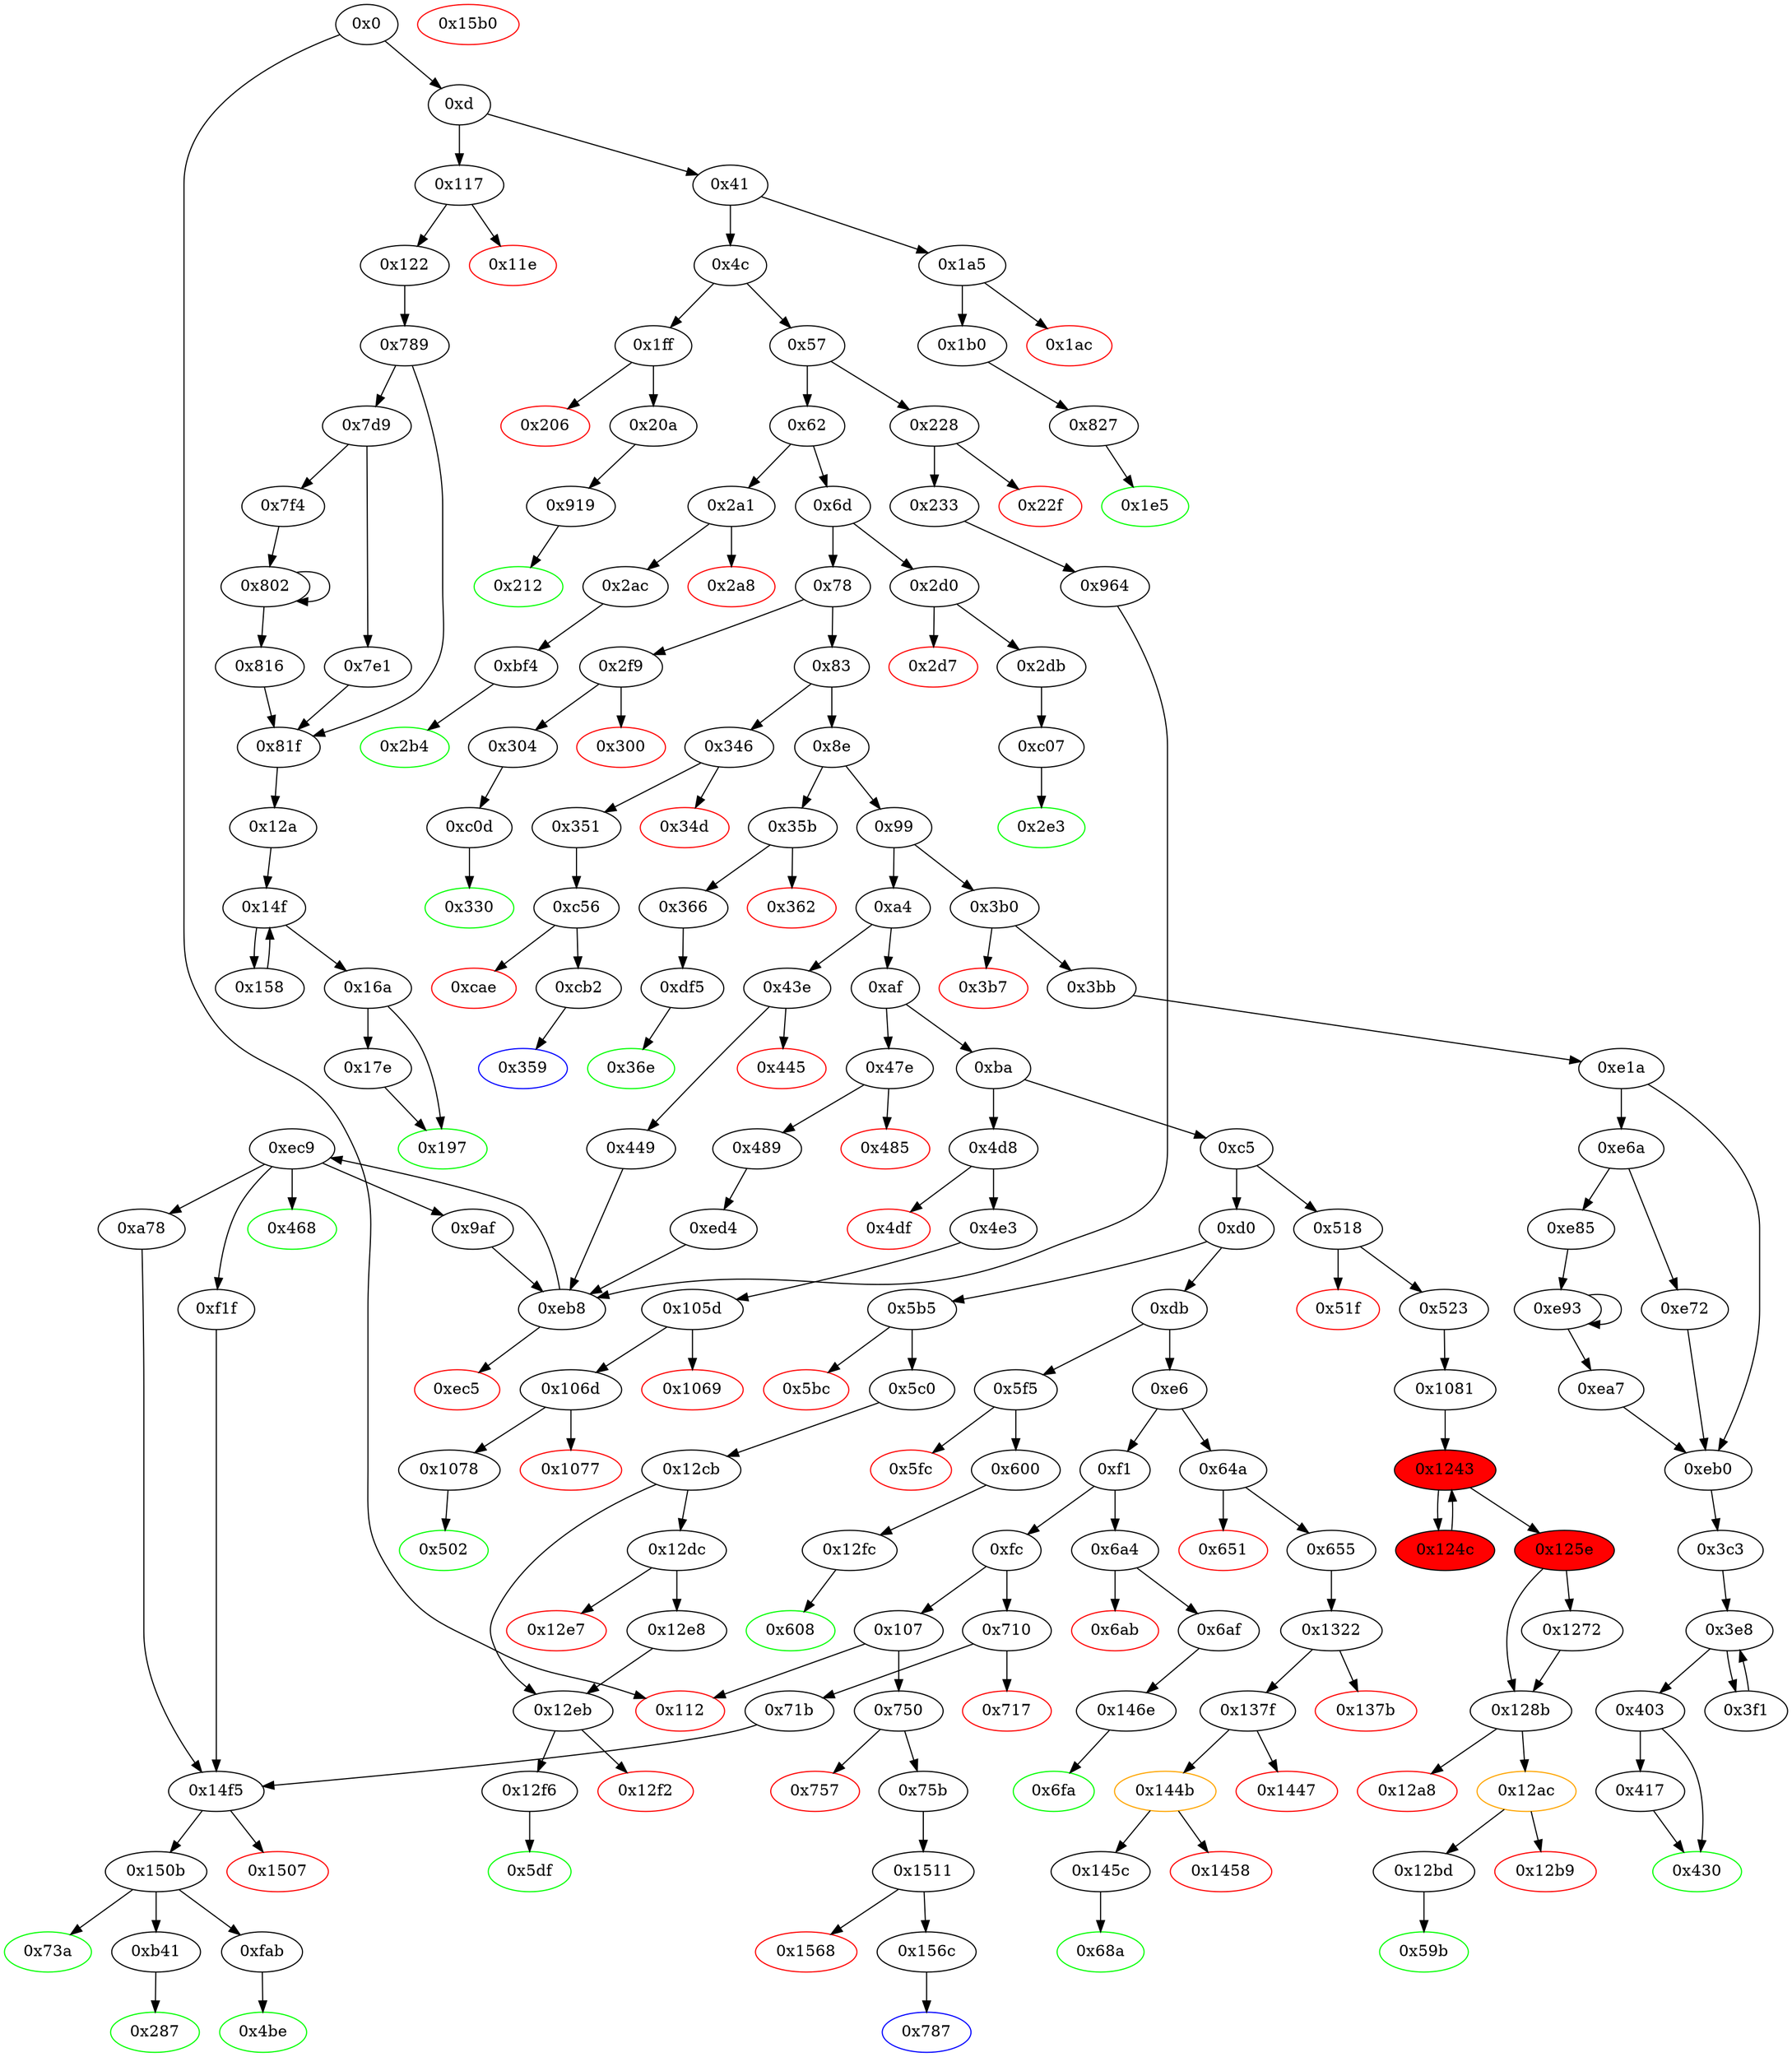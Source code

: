digraph "" {
"0x655" [fillcolor=white, id="0x655", style=filled, tooltip="Block 0x655\n[0x655:0x689]\n---\nPredecessors: [0x64a]\nSuccessors: [0x1322]\n---\n0x655 JUMPDEST\n0x656 PUSH2 0x68a\n0x659 PUSH1 0x4\n0x65b DUP1\n0x65c DUP1\n0x65d CALLDATALOAD\n0x65e PUSH20 0xffffffffffffffffffffffffffffffffffffffff\n0x673 AND\n0x674 SWAP1\n0x675 PUSH1 0x20\n0x677 ADD\n0x678 SWAP1\n0x679 SWAP2\n0x67a SWAP1\n0x67b DUP1\n0x67c CALLDATALOAD\n0x67d SWAP1\n0x67e PUSH1 0x20\n0x680 ADD\n0x681 SWAP1\n0x682 SWAP2\n0x683 SWAP1\n0x684 POP\n0x685 POP\n0x686 PUSH2 0x1322\n0x689 JUMP\n---\n0x655: JUMPDEST \n0x656: V463 = 0x68a\n0x659: V464 = 0x4\n0x65d: V465 = CALLDATALOAD 0x4\n0x65e: V466 = 0xffffffffffffffffffffffffffffffffffffffff\n0x673: V467 = AND 0xffffffffffffffffffffffffffffffffffffffff V465\n0x675: V468 = 0x20\n0x677: V469 = ADD 0x20 0x4\n0x67c: V470 = CALLDATALOAD 0x24\n0x67e: V471 = 0x20\n0x680: V472 = ADD 0x20 0x24\n0x686: V473 = 0x1322\n0x689: JUMP 0x1322\n---\nEntry stack: [V11]\nStack pops: 0\nStack additions: [0x68a, V467, V470]\nExit stack: [V11, 0x68a, V467, V470]\n\nDef sites:\nV11: {0xd.0x35}\n"];
"0x112" [color=red, fillcolor=white, id="0x112", style=filled, tooltip="Block 0x112\n[0x112:0x116]\n---\nPredecessors: [0x0, 0x107]\nSuccessors: []\n---\n0x112 JUMPDEST\n0x113 PUSH1 0x0\n0x115 DUP1\n0x116 REVERT\n---\n0x112: JUMPDEST \n0x113: V72 = 0x0\n0x116: REVERT 0x0 0x0\n---\nEntry stack: [V11]\nStack pops: 0\nStack additions: []\nExit stack: [V11]\n\nDef sites:\nV11: {0xd.0x35}\n"];
"0x6fa" [color=green, fillcolor=white, id="0x6fa", style=filled, tooltip="Block 0x6fa\n[0x6fa:0x70f]\n---\nPredecessors: [0x146e]\nSuccessors: []\n---\n0x6fa JUMPDEST\n0x6fb PUSH1 0x40\n0x6fd MLOAD\n0x6fe DUP1\n0x6ff DUP3\n0x700 DUP2\n0x701 MSTORE\n0x702 PUSH1 0x20\n0x704 ADD\n0x705 SWAP2\n0x706 POP\n0x707 POP\n0x708 PUSH1 0x40\n0x70a MLOAD\n0x70b DUP1\n0x70c SWAP2\n0x70d SUB\n0x70e SWAP1\n0x70f RETURN\n---\n0x6fa: JUMPDEST \n0x6fb: V502 = 0x40\n0x6fd: V503 = M[0x40]\n0x701: M[V503] = V1277\n0x702: V504 = 0x20\n0x704: V505 = ADD 0x20 V503\n0x708: V506 = 0x40\n0x70a: V507 = M[0x40]\n0x70d: V508 = SUB V505 V507\n0x70f: RETURN V507 V508\n---\nEntry stack: [V11, V1277]\nStack pops: 1\nStack additions: []\nExit stack: [V11]\n\nDef sites:\nV11: {0xd.0x35}\nV1277: {0x146e.0x14ed}\n"];
"0x757" [color=red, fillcolor=white, id="0x757", style=filled, tooltip="Block 0x757\n[0x757:0x75a]\n---\nPredecessors: [0x750]\nSuccessors: []\n---\n0x757 PUSH1 0x0\n0x759 DUP1\n0x75a REVERT\n---\n0x757: V532 = 0x0\n0x75a: REVERT 0x0 0x0\n---\nEntry stack: [V11]\nStack pops: 0\nStack additions: []\nExit stack: [V11]\n\nDef sites:\nV11: {0xd.0x35}\n"];
"0x417" [fillcolor=white, id="0x417", style=filled, tooltip="Block 0x417\n[0x417:0x42f]\n---\nPredecessors: [0x403]\nSuccessors: [0x430]\n---\n0x417 DUP1\n0x418 DUP3\n0x419 SUB\n0x41a DUP1\n0x41b MLOAD\n0x41c PUSH1 0x1\n0x41e DUP4\n0x41f PUSH1 0x20\n0x421 SUB\n0x422 PUSH2 0x100\n0x425 EXP\n0x426 SUB\n0x427 NOT\n0x428 AND\n0x429 DUP2\n0x42a MSTORE\n0x42b PUSH1 0x20\n0x42d ADD\n0x42e SWAP2\n0x42f POP\n---\n0x419: V294 = SUB V289 V291\n0x41b: V295 = M[V294]\n0x41c: V296 = 0x1\n0x41f: V297 = 0x20\n0x421: V298 = SUB 0x20 V291\n0x422: V299 = 0x100\n0x425: V300 = EXP 0x100 V298\n0x426: V301 = SUB V300 0x1\n0x427: V302 = NOT V301\n0x428: V303 = AND V302 V295\n0x42a: M[V294] = V303\n0x42b: V304 = 0x20\n0x42d: V305 = ADD 0x20 V294\n---\nEntry stack: [V11, 0x3c3, V908, V269, V269, V289, V291]\nStack pops: 2\nStack additions: [V305, S0]\nExit stack: [V11, 0x3c3, V908, V269, V269, V305, V291]\n\nDef sites:\nV11: {0xd.0x35}\n0x3c3: {0x3bb.0x3bc}\nV908: {0xe1a.0xe3f}\nV269: {0x3c3.0x3c6}\nV269: {0x3c3.0x3c6}\nV289: {0x403.0x40c}\nV291: {0x403.0x410}\n"];
"0x12e7" [color=red, fillcolor=white, id="0x12e7", style=filled, tooltip="Block 0x12e7\n[0x12e7:0x12e7]\n---\nPredecessors: [0x12dc]\nSuccessors: []\n---\n0x12e7 INVALID\n---\n0x12e7: INVALID \n---\nEntry stack: [V11, 0x5df, V428, V431, V1162, V431, V428, V1162]\nStack pops: 0\nStack additions: []\nExit stack: [V11, 0x5df, V428, V431, V1162, V431, V428, V1162]\n\nDef sites:\nV11: {0xd.0x35}\n0x5df: {0x5c0.0x5c1}\nV428: {0x5c0.0x5c8}\nV431: {0x5c0.0x5d1}\nV1162: {0x12cb.0x12d0}\nV431: {0x5c0.0x5d1}\nV428: {0x5c0.0x5c8}\nV1162: {0x12cb.0x12d0}\n"];
"0xb41" [fillcolor=white, id="0xb41", style=filled, tooltip="Block 0xb41\n[0xb41:0xbf3]\n---\nPredecessors: [0x150b]\nSuccessors: [0x287]\n---\n0xb41 JUMPDEST\n0xb42 PUSH1 0x6\n0xb44 PUSH1 0x0\n0xb46 DUP6\n0xb47 PUSH20 0xffffffffffffffffffffffffffffffffffffffff\n0xb5c AND\n0xb5d PUSH20 0xffffffffffffffffffffffffffffffffffffffff\n0xb72 AND\n0xb73 DUP2\n0xb74 MSTORE\n0xb75 PUSH1 0x20\n0xb77 ADD\n0xb78 SWAP1\n0xb79 DUP2\n0xb7a MSTORE\n0xb7b PUSH1 0x20\n0xb7d ADD\n0xb7e PUSH1 0x0\n0xb80 SHA3\n0xb81 DUP2\n0xb82 SWAP1\n0xb83 SSTORE\n0xb84 POP\n0xb85 DUP3\n0xb86 PUSH20 0xffffffffffffffffffffffffffffffffffffffff\n0xb9b AND\n0xb9c DUP5\n0xb9d PUSH20 0xffffffffffffffffffffffffffffffffffffffff\n0xbb2 AND\n0xbb3 PUSH32 0xddf252ad1be2c89b69c2b068fc378daa952ba7f163c4a11628f55a4df523b3ef\n0xbd4 DUP5\n0xbd5 PUSH1 0x40\n0xbd7 MLOAD\n0xbd8 DUP1\n0xbd9 DUP3\n0xbda DUP2\n0xbdb MSTORE\n0xbdc PUSH1 0x20\n0xbde ADD\n0xbdf SWAP2\n0xbe0 POP\n0xbe1 POP\n0xbe2 PUSH1 0x40\n0xbe4 MLOAD\n0xbe5 DUP1\n0xbe6 SWAP2\n0xbe7 SUB\n0xbe8 SWAP1\n0xbe9 LOG3\n0xbea PUSH1 0x1\n0xbec SWAP1\n0xbed POP\n0xbee SWAP4\n0xbef SWAP3\n0xbf0 POP\n0xbf1 POP\n0xbf2 POP\n0xbf3 JUMP\n---\n0xb41: JUMPDEST \n0xb42: V755 = 0x6\n0xb44: V756 = 0x0\n0xb47: V757 = 0xffffffffffffffffffffffffffffffffffffffff\n0xb5c: V758 = AND 0xffffffffffffffffffffffffffffffffffffffff S3\n0xb5d: V759 = 0xffffffffffffffffffffffffffffffffffffffff\n0xb72: V760 = AND 0xffffffffffffffffffffffffffffffffffffffff V758\n0xb74: M[0x0] = V760\n0xb75: V761 = 0x20\n0xb77: V762 = ADD 0x20 0x0\n0xb7a: M[0x20] = 0x6\n0xb7b: V763 = 0x20\n0xb7d: V764 = ADD 0x20 0x20\n0xb7e: V765 = 0x0\n0xb80: V766 = SHA3 0x0 0x40\n0xb83: S[V766] = S0\n0xb86: V767 = 0xffffffffffffffffffffffffffffffffffffffff\n0xb9b: V768 = AND 0xffffffffffffffffffffffffffffffffffffffff S3\n0xb9d: V769 = 0xffffffffffffffffffffffffffffffffffffffff\n0xbb2: V770 = AND 0xffffffffffffffffffffffffffffffffffffffff S4\n0xbb3: V771 = 0xddf252ad1be2c89b69c2b068fc378daa952ba7f163c4a11628f55a4df523b3ef\n0xbd5: V772 = 0x40\n0xbd7: V773 = M[0x40]\n0xbdb: M[V773] = S2\n0xbdc: V774 = 0x20\n0xbde: V775 = ADD 0x20 V773\n0xbe2: V776 = 0x40\n0xbe4: V777 = M[0x40]\n0xbe7: V778 = SUB V775 V777\n0xbe9: LOG V777 V778 0xddf252ad1be2c89b69c2b068fc378daa952ba7f163c4a11628f55a4df523b3ef V770 V768\n0xbea: V779 = 0x1\n0xbf3: JUMP S5\n---\nEntry stack: [V11, S5, S4, S3, S2, S1, S0]\nStack pops: 6\nStack additions: [0x1]\nExit stack: [V11, 0x1]\n\nDef sites:\nV11: {0xd.0x35}\nS5: {0x233.0x234, 0xd.0x35}\nS4: {0x489.0x48a, 0x233.0x251}\nS3: {0x489.0x4a7, 0x233.0x270}\nS2: {0x489.0x4b0, 0x233.0x279}\nS1: {0xed4.0xed5, 0xd.0x35, 0x964.0x965}\nS0: {0x14f5_0xf1f.0x14fa, 0x14f5_0x71b.0x14fa, 0x14f5_0xa78.0x14fa}\n"];
"0x1458" [color=red, fillcolor=white, id="0x1458", style=filled, tooltip="Block 0x1458\n[0x1458:0x145b]\n---\nPredecessors: [0x144b]\nSuccessors: []\n---\n0x1458 PUSH1 0x0\n0x145a DUP1\n0x145b REVERT\n---\n0x1458: V1249 = 0x0\n0x145b: REVERT 0x0 0x0\n---\nEntry stack: [V11, 0x68a, V467, V470, 0x0, V1202, 0xa9059cbb, V1231]\nStack pops: 0\nStack additions: []\nExit stack: [V11, 0x68a, V467, V470, 0x0, V1202, 0xa9059cbb, V1231]\n\nDef sites:\nV11: {0xd.0x35}\n0x68a: {0x655.0x656}\nV467: {0x655.0x673}\nV470: {0x655.0x67c}\n0x0: {0x1322.0x1323}\nV1202: {0x137f.0x1396}\n0xa9059cbb: {0x137f.0x1397}\nV1231: {0x137f.0x142e}\n"];
"0x2d7" [color=red, fillcolor=white, id="0x2d7", style=filled, tooltip="Block 0x2d7\n[0x2d7:0x2da]\n---\nPredecessors: [0x2d0]\nSuccessors: []\n---\n0x2d7 PUSH1 0x0\n0x2d9 DUP1\n0x2da REVERT\n---\n0x2d7: V210 = 0x0\n0x2da: REVERT 0x0 0x0\n---\nEntry stack: [V11]\nStack pops: 0\nStack additions: []\nExit stack: [V11]\n\nDef sites:\nV11: {0xd.0x35}\n"];
"0x2a1" [fillcolor=white, id="0x2a1", style=filled, tooltip="Block 0x2a1\n[0x2a1:0x2a7]\n---\nPredecessors: [0x62]\nSuccessors: [0x2a8, 0x2ac]\n---\n0x2a1 JUMPDEST\n0x2a2 CALLVALUE\n0x2a3 ISZERO\n0x2a4 PUSH2 0x2ac\n0x2a7 JUMPI\n---\n0x2a1: JUMPDEST \n0x2a2: V190 = CALLVALUE\n0x2a3: V191 = ISZERO V190\n0x2a4: V192 = 0x2ac\n0x2a7: JUMPI 0x2ac V191\n---\nEntry stack: [V11]\nStack pops: 0\nStack additions: []\nExit stack: [V11]\n\nDef sites:\nV11: {0xd.0x35}\n"];
"0xfc" [fillcolor=white, id="0xfc", style=filled, tooltip="Block 0xfc\n[0xfc:0x106]\n---\nPredecessors: [0xf1]\nSuccessors: [0x107, 0x710]\n---\n0xfc DUP1\n0xfd PUSH4 0xe6cb9013\n0x102 EQ\n0x103 PUSH2 0x710\n0x106 JUMPI\n---\n0xfd: V66 = 0xe6cb9013\n0x102: V67 = EQ 0xe6cb9013 V11\n0x103: V68 = 0x710\n0x106: JUMPI 0x710 V67\n---\nEntry stack: [V11]\nStack pops: 1\nStack additions: [S0]\nExit stack: [V11]\n\nDef sites:\nV11: {0xd.0x35}\n"];
"0xdf5" [fillcolor=white, id="0xdf5", style=filled, tooltip="Block 0xdf5\n[0xdf5:0xe19]\n---\nPredecessors: [0x366]\nSuccessors: [0x36e]\n---\n0xdf5 JUMPDEST\n0xdf6 PUSH1 0x0\n0xdf8 DUP1\n0xdf9 SWAP1\n0xdfa SLOAD\n0xdfb SWAP1\n0xdfc PUSH2 0x100\n0xdff EXP\n0xe00 SWAP1\n0xe01 DIV\n0xe02 PUSH20 0xffffffffffffffffffffffffffffffffffffffff\n0xe17 AND\n0xe18 DUP2\n0xe19 JUMP\n---\n0xdf5: JUMPDEST \n0xdf6: V881 = 0x0\n0xdfa: V882 = S[0x0]\n0xdfc: V883 = 0x100\n0xdff: V884 = EXP 0x100 0x0\n0xe01: V885 = DIV V882 0x1\n0xe02: V886 = 0xffffffffffffffffffffffffffffffffffffffff\n0xe17: V887 = AND 0xffffffffffffffffffffffffffffffffffffffff V885\n0xe19: JUMP 0x36e\n---\nEntry stack: [V11, 0x36e]\nStack pops: 1\nStack additions: [S0, V887]\nExit stack: [V11, 0x36e, V887]\n\nDef sites:\nV11: {0xd.0x35}\n0x36e: {0x366.0x367}\n"];
"0x12e8" [fillcolor=white, id="0x12e8", style=filled, tooltip="Block 0x12e8\n[0x12e8:0x12ea]\n---\nPredecessors: [0x12dc]\nSuccessors: [0x12eb]\n---\n0x12e8 JUMPDEST\n0x12e9 DIV\n0x12ea EQ\n---\n0x12e8: JUMPDEST \n0x12e9: V1169 = DIV V1162 V428\n0x12ea: V1170 = EQ V1169 V431\n---\nEntry stack: [V11, 0x5df, V428, V431, V1162, V431, V428, V1162]\nStack pops: 3\nStack additions: [V1170]\nExit stack: [V11, 0x5df, V428, V431, V1162, V1170]\n\nDef sites:\nV11: {0xd.0x35}\n0x5df: {0x5c0.0x5c1}\nV428: {0x5c0.0x5c8}\nV431: {0x5c0.0x5d1}\nV1162: {0x12cb.0x12d0}\nV431: {0x5c0.0x5d1}\nV428: {0x5c0.0x5c8}\nV1162: {0x12cb.0x12d0}\n"];
"0xfab" [fillcolor=white, id="0xfab", style=filled, tooltip="Block 0xfab\n[0xfab:0x105c]\n---\nPredecessors: [0x150b]\nSuccessors: [0x4be]\n---\n0xfab JUMPDEST\n0xfac PUSH1 0x6\n0xfae PUSH1 0x0\n0xfb0 DUP6\n0xfb1 PUSH20 0xffffffffffffffffffffffffffffffffffffffff\n0xfc6 AND\n0xfc7 PUSH20 0xffffffffffffffffffffffffffffffffffffffff\n0xfdc AND\n0xfdd DUP2\n0xfde MSTORE\n0xfdf PUSH1 0x20\n0xfe1 ADD\n0xfe2 SWAP1\n0xfe3 DUP2\n0xfe4 MSTORE\n0xfe5 PUSH1 0x20\n0xfe7 ADD\n0xfe8 PUSH1 0x0\n0xfea SHA3\n0xfeb DUP2\n0xfec SWAP1\n0xfed SSTORE\n0xfee POP\n0xfef DUP3\n0xff0 PUSH20 0xffffffffffffffffffffffffffffffffffffffff\n0x1005 AND\n0x1006 CALLER\n0x1007 PUSH20 0xffffffffffffffffffffffffffffffffffffffff\n0x101c AND\n0x101d PUSH32 0xddf252ad1be2c89b69c2b068fc378daa952ba7f163c4a11628f55a4df523b3ef\n0x103e DUP5\n0x103f PUSH1 0x40\n0x1041 MLOAD\n0x1042 DUP1\n0x1043 DUP3\n0x1044 DUP2\n0x1045 MSTORE\n0x1046 PUSH1 0x20\n0x1048 ADD\n0x1049 SWAP2\n0x104a POP\n0x104b POP\n0x104c PUSH1 0x40\n0x104e MLOAD\n0x104f DUP1\n0x1050 SWAP2\n0x1051 SUB\n0x1052 SWAP1\n0x1053 LOG3\n0x1054 PUSH1 0x1\n0x1056 SWAP1\n0x1057 POP\n0x1058 SWAP3\n0x1059 SWAP2\n0x105a POP\n0x105b POP\n0x105c JUMP\n---\n0xfab: JUMPDEST \n0xfac: V1005 = 0x6\n0xfae: V1006 = 0x0\n0xfb1: V1007 = 0xffffffffffffffffffffffffffffffffffffffff\n0xfc6: V1008 = AND 0xffffffffffffffffffffffffffffffffffffffff S3\n0xfc7: V1009 = 0xffffffffffffffffffffffffffffffffffffffff\n0xfdc: V1010 = AND 0xffffffffffffffffffffffffffffffffffffffff V1008\n0xfde: M[0x0] = V1010\n0xfdf: V1011 = 0x20\n0xfe1: V1012 = ADD 0x20 0x0\n0xfe4: M[0x20] = 0x6\n0xfe5: V1013 = 0x20\n0xfe7: V1014 = ADD 0x20 0x20\n0xfe8: V1015 = 0x0\n0xfea: V1016 = SHA3 0x0 0x40\n0xfed: S[V1016] = S0\n0xff0: V1017 = 0xffffffffffffffffffffffffffffffffffffffff\n0x1005: V1018 = AND 0xffffffffffffffffffffffffffffffffffffffff S3\n0x1006: V1019 = CALLER\n0x1007: V1020 = 0xffffffffffffffffffffffffffffffffffffffff\n0x101c: V1021 = AND 0xffffffffffffffffffffffffffffffffffffffff V1019\n0x101d: V1022 = 0xddf252ad1be2c89b69c2b068fc378daa952ba7f163c4a11628f55a4df523b3ef\n0x103f: V1023 = 0x40\n0x1041: V1024 = M[0x40]\n0x1045: M[V1024] = S2\n0x1046: V1025 = 0x20\n0x1048: V1026 = ADD 0x20 V1024\n0x104c: V1027 = 0x40\n0x104e: V1028 = M[0x40]\n0x1051: V1029 = SUB V1026 V1028\n0x1053: LOG V1028 V1029 0xddf252ad1be2c89b69c2b068fc378daa952ba7f163c4a11628f55a4df523b3ef V1021 V1018\n0x1054: V1030 = 0x1\n0x105c: JUMP S4\n---\nEntry stack: [V11, S5, S4, S3, S2, S1, S0]\nStack pops: 5\nStack additions: [0x1]\nExit stack: [V11, S5, 0x1]\n\nDef sites:\nV11: {0xd.0x35}\nS5: {0x233.0x234, 0xd.0x35}\nS4: {0x489.0x48a, 0x233.0x251}\nS3: {0x489.0x4a7, 0x233.0x270}\nS2: {0x489.0x4b0, 0x233.0x279}\nS1: {0xed4.0xed5, 0xd.0x35, 0x964.0x965}\nS0: {0x14f5_0xf1f.0x14fa, 0x14f5_0x71b.0x14fa, 0x14f5_0xa78.0x14fa}\n"];
"0x47e" [fillcolor=white, id="0x47e", style=filled, tooltip="Block 0x47e\n[0x47e:0x484]\n---\nPredecessors: [0xaf]\nSuccessors: [0x485, 0x489]\n---\n0x47e JUMPDEST\n0x47f CALLVALUE\n0x480 ISZERO\n0x481 PUSH2 0x489\n0x484 JUMPI\n---\n0x47e: JUMPDEST \n0x47f: V329 = CALLVALUE\n0x480: V330 = ISZERO V329\n0x481: V331 = 0x489\n0x484: JUMPI 0x489 V330\n---\nEntry stack: [V11]\nStack pops: 0\nStack additions: []\nExit stack: [V11]\n\nDef sites:\nV11: {0xd.0x35}\n"];
"0x106d" [fillcolor=white, id="0x106d", style=filled, tooltip="Block 0x106d\n[0x106d:0x1076]\n---\nPredecessors: [0x105d]\nSuccessors: [0x1077, 0x1078]\n---\n0x106d JUMPDEST\n0x106e DUP2\n0x106f DUP4\n0x1070 DUP2\n0x1071 ISZERO\n0x1072 ISZERO\n0x1073 PUSH2 0x1078\n0x1076 JUMPI\n---\n0x106d: JUMPDEST \n0x1071: V1037 = ISZERO V364\n0x1072: V1038 = ISZERO V1037\n0x1073: V1039 = 0x1078\n0x1076: JUMPI 0x1078 V1038\n---\nEntry stack: [V11, 0x502, V361, V364, 0x0]\nStack pops: 3\nStack additions: [S2, S1, S0, S1, S2]\nExit stack: [V11, 0x502, V361, V364, 0x0, V364, V361]\n\nDef sites:\nV11: {0xd.0x35}\n0x502: {0x4e3.0x4e4}\nV361: {0x4e3.0x4eb}\nV364: {0x4e3.0x4f4}\n0x0: {0x105d.0x105e}\n"];
"0x468" [color=green, fillcolor=white, id="0x468", style=filled, tooltip="Block 0x468\n[0x468:0x47d]\n---\nPredecessors: [0xec9]\nSuccessors: []\n---\n0x468 JUMPDEST\n0x469 PUSH1 0x40\n0x46b MLOAD\n0x46c DUP1\n0x46d DUP3\n0x46e DUP2\n0x46f MSTORE\n0x470 PUSH1 0x20\n0x472 ADD\n0x473 SWAP2\n0x474 POP\n0x475 POP\n0x476 PUSH1 0x40\n0x478 MLOAD\n0x479 DUP1\n0x47a SWAP2\n0x47b SUB\n0x47c SWAP1\n0x47d RETURN\n---\n0x468: JUMPDEST \n0x469: V322 = 0x40\n0x46b: V323 = M[0x40]\n0x46f: M[V323] = V959\n0x470: V324 = 0x20\n0x472: V325 = ADD 0x20 V323\n0x476: V326 = 0x40\n0x478: V327 = M[0x40]\n0x47b: V328 = SUB V325 V327\n0x47d: RETURN V327 V328\n---\nEntry stack: [V11, S5, S4, S3, S2, S1, V959]\nStack pops: 1\nStack additions: []\nExit stack: [V11, S5, S4, S3, S2, S1]\n\nDef sites:\nV11: {0xd.0x35}\nS5: {0x233.0x234, 0xd.0x35}\nS4: {0x489.0x48a, 0x233.0x251}\nS3: {0x489.0x4a7, 0x233.0x270}\nS2: {0x489.0x4b0, 0x233.0x279}\nS1: {0xed4.0xed5, 0xd.0x35, 0x964.0x965}\nV959: {0xec9.0xecc}\n"];
"0x1077" [color=red, fillcolor=white, id="0x1077", style=filled, tooltip="Block 0x1077\n[0x1077:0x1077]\n---\nPredecessors: [0x106d]\nSuccessors: []\n---\n0x1077 INVALID\n---\n0x1077: INVALID \n---\nEntry stack: [V11, 0x502, V361, V364, 0x0, V364, V361]\nStack pops: 0\nStack additions: []\nExit stack: [V11, 0x502, V361, V364, 0x0, V364, V361]\n\nDef sites:\nV11: {0xd.0x35}\n0x502: {0x4e3.0x4e4}\nV361: {0x4e3.0x4eb}\nV364: {0x4e3.0x4f4}\n0x0: {0x105d.0x105e}\nV364: {0x4e3.0x4f4}\nV361: {0x4e3.0x4eb}\n"];
"0x4d8" [fillcolor=white, id="0x4d8", style=filled, tooltip="Block 0x4d8\n[0x4d8:0x4de]\n---\nPredecessors: [0xba]\nSuccessors: [0x4df, 0x4e3]\n---\n0x4d8 JUMPDEST\n0x4d9 CALLVALUE\n0x4da ISZERO\n0x4db PUSH2 0x4e3\n0x4de JUMPI\n---\n0x4d8: JUMPDEST \n0x4d9: V355 = CALLVALUE\n0x4da: V356 = ISZERO V355\n0x4db: V357 = 0x4e3\n0x4de: JUMPI 0x4e3 V356\n---\nEntry stack: [V11]\nStack pops: 0\nStack additions: []\nExit stack: [V11]\n\nDef sites:\nV11: {0xd.0x35}\n"];
"0x137b" [color=red, fillcolor=white, id="0x137b", style=filled, tooltip="Block 0x137b\n[0x137b:0x137e]\n---\nPredecessors: [0x1322]\nSuccessors: []\n---\n0x137b PUSH1 0x0\n0x137d DUP1\n0x137e REVERT\n---\n0x137b: V1200 = 0x0\n0x137e: REVERT 0x0 0x0\n---\nEntry stack: [V11, 0x68a, V467, V470, 0x0]\nStack pops: 0\nStack additions: []\nExit stack: [V11, 0x68a, V467, V470, 0x0]\n\nDef sites:\nV11: {0xd.0x35}\n0x68a: {0x655.0x656}\nV467: {0x655.0x673}\nV470: {0x655.0x67c}\n0x0: {0x1322.0x1323}\n"];
"0x362" [color=red, fillcolor=white, id="0x362", style=filled, tooltip="Block 0x362\n[0x362:0x365]\n---\nPredecessors: [0x35b]\nSuccessors: []\n---\n0x362 PUSH1 0x0\n0x364 DUP1\n0x365 REVERT\n---\n0x362: V248 = 0x0\n0x365: REVERT 0x0 0x0\n---\nEntry stack: [V11]\nStack pops: 0\nStack additions: []\nExit stack: [V11]\n\nDef sites:\nV11: {0xd.0x35}\n"];
"0x57" [fillcolor=white, id="0x57", style=filled, tooltip="Block 0x57\n[0x57:0x61]\n---\nPredecessors: [0x4c]\nSuccessors: [0x62, 0x228]\n---\n0x57 DUP1\n0x58 PUSH4 0x23b872dd\n0x5d EQ\n0x5e PUSH2 0x228\n0x61 JUMPI\n---\n0x58: V21 = 0x23b872dd\n0x5d: V22 = EQ 0x23b872dd V11\n0x5e: V23 = 0x228\n0x61: JUMPI 0x228 V22\n---\nEntry stack: [V11]\nStack pops: 1\nStack additions: [S0]\nExit stack: [V11]\n\nDef sites:\nV11: {0xd.0x35}\n"];
"0x62" [fillcolor=white, id="0x62", style=filled, tooltip="Block 0x62\n[0x62:0x6c]\n---\nPredecessors: [0x57]\nSuccessors: [0x6d, 0x2a1]\n---\n0x62 DUP1\n0x63 PUSH4 0x313ce567\n0x68 EQ\n0x69 PUSH2 0x2a1\n0x6c JUMPI\n---\n0x63: V24 = 0x313ce567\n0x68: V25 = EQ 0x313ce567 V11\n0x69: V26 = 0x2a1\n0x6c: JUMPI 0x2a1 V25\n---\nEntry stack: [V11]\nStack pops: 1\nStack additions: [S0]\nExit stack: [V11]\n\nDef sites:\nV11: {0xd.0x35}\n"];
"0xaf" [fillcolor=white, id="0xaf", style=filled, tooltip="Block 0xaf\n[0xaf:0xb9]\n---\nPredecessors: [0xa4]\nSuccessors: [0xba, 0x47e]\n---\n0xaf DUP1\n0xb0 PUSH4 0xa9059cbb\n0xb5 EQ\n0xb6 PUSH2 0x47e\n0xb9 JUMPI\n---\n0xb0: V45 = 0xa9059cbb\n0xb5: V46 = EQ 0xa9059cbb V11\n0xb6: V47 = 0x47e\n0xb9: JUMPI 0x47e V46\n---\nEntry stack: [V11]\nStack pops: 1\nStack additions: [S0]\nExit stack: [V11]\n\nDef sites:\nV11: {0xd.0x35}\n"];
"0x4c" [fillcolor=white, id="0x4c", style=filled, tooltip="Block 0x4c\n[0x4c:0x56]\n---\nPredecessors: [0x41]\nSuccessors: [0x57, 0x1ff]\n---\n0x4c DUP1\n0x4d PUSH4 0x18160ddd\n0x52 EQ\n0x53 PUSH2 0x1ff\n0x56 JUMPI\n---\n0x4d: V18 = 0x18160ddd\n0x52: V19 = EQ 0x18160ddd V11\n0x53: V20 = 0x1ff\n0x56: JUMPI 0x1ff V19\n---\nEntry stack: [V11]\nStack pops: 1\nStack additions: [S0]\nExit stack: [V11]\n\nDef sites:\nV11: {0xd.0x35}\n"];
"0x1081" [fillcolor=white, id="0x1081", style=filled, tooltip="Block 0x1081\n[0x1081:0x1242]\n---\nPredecessors: [0x523]\nSuccessors: [0x1243]\n---\n0x1081 JUMPDEST\n0x1082 PUSH1 0x0\n0x1084 DUP3\n0x1085 PUSH1 0x7\n0x1087 PUSH1 0x0\n0x1089 CALLER\n0x108a PUSH20 0xffffffffffffffffffffffffffffffffffffffff\n0x109f AND\n0x10a0 PUSH20 0xffffffffffffffffffffffffffffffffffffffff\n0x10b5 AND\n0x10b6 DUP2\n0x10b7 MSTORE\n0x10b8 PUSH1 0x20\n0x10ba ADD\n0x10bb SWAP1\n0x10bc DUP2\n0x10bd MSTORE\n0x10be PUSH1 0x20\n0x10c0 ADD\n0x10c1 PUSH1 0x0\n0x10c3 SHA3\n0x10c4 PUSH1 0x0\n0x10c6 DUP7\n0x10c7 PUSH20 0xffffffffffffffffffffffffffffffffffffffff\n0x10dc AND\n0x10dd PUSH20 0xffffffffffffffffffffffffffffffffffffffff\n0x10f2 AND\n0x10f3 DUP2\n0x10f4 MSTORE\n0x10f5 PUSH1 0x20\n0x10f7 ADD\n0x10f8 SWAP1\n0x10f9 DUP2\n0x10fa MSTORE\n0x10fb PUSH1 0x20\n0x10fd ADD\n0x10fe PUSH1 0x0\n0x1100 SHA3\n0x1101 DUP2\n0x1102 SWAP1\n0x1103 SSTORE\n0x1104 POP\n0x1105 DUP4\n0x1106 PUSH20 0xffffffffffffffffffffffffffffffffffffffff\n0x111b AND\n0x111c CALLER\n0x111d PUSH20 0xffffffffffffffffffffffffffffffffffffffff\n0x1132 AND\n0x1133 PUSH32 0x8c5be1e5ebec7d5bd14f71427d1e84f3dd0314c0f7b2291e5b200ac8c7c3b925\n0x1154 DUP6\n0x1155 PUSH1 0x40\n0x1157 MLOAD\n0x1158 DUP1\n0x1159 DUP3\n0x115a DUP2\n0x115b MSTORE\n0x115c PUSH1 0x20\n0x115e ADD\n0x115f SWAP2\n0x1160 POP\n0x1161 POP\n0x1162 PUSH1 0x40\n0x1164 MLOAD\n0x1165 DUP1\n0x1166 SWAP2\n0x1167 SUB\n0x1168 SWAP1\n0x1169 LOG3\n0x116a DUP4\n0x116b PUSH20 0xffffffffffffffffffffffffffffffffffffffff\n0x1180 AND\n0x1181 PUSH4 0x8f4ffcb1\n0x1186 CALLER\n0x1187 DUP6\n0x1188 ADDRESS\n0x1189 DUP7\n0x118a PUSH1 0x40\n0x118c MLOAD\n0x118d DUP6\n0x118e PUSH4 0xffffffff\n0x1193 AND\n0x1194 PUSH29 0x100000000000000000000000000000000000000000000000000000000\n0x11b2 MUL\n0x11b3 DUP2\n0x11b4 MSTORE\n0x11b5 PUSH1 0x4\n0x11b7 ADD\n0x11b8 DUP1\n0x11b9 DUP6\n0x11ba PUSH20 0xffffffffffffffffffffffffffffffffffffffff\n0x11cf AND\n0x11d0 PUSH20 0xffffffffffffffffffffffffffffffffffffffff\n0x11e5 AND\n0x11e6 DUP2\n0x11e7 MSTORE\n0x11e8 PUSH1 0x20\n0x11ea ADD\n0x11eb DUP5\n0x11ec DUP2\n0x11ed MSTORE\n0x11ee PUSH1 0x20\n0x11f0 ADD\n0x11f1 DUP4\n0x11f2 PUSH20 0xffffffffffffffffffffffffffffffffffffffff\n0x1207 AND\n0x1208 PUSH20 0xffffffffffffffffffffffffffffffffffffffff\n0x121d AND\n0x121e DUP2\n0x121f MSTORE\n0x1220 PUSH1 0x20\n0x1222 ADD\n0x1223 DUP1\n0x1224 PUSH1 0x20\n0x1226 ADD\n0x1227 DUP3\n0x1228 DUP2\n0x1229 SUB\n0x122a DUP3\n0x122b MSTORE\n0x122c DUP4\n0x122d DUP2\n0x122e DUP2\n0x122f MLOAD\n0x1230 DUP2\n0x1231 MSTORE\n0x1232 PUSH1 0x20\n0x1234 ADD\n0x1235 SWAP2\n0x1236 POP\n0x1237 DUP1\n0x1238 MLOAD\n0x1239 SWAP1\n0x123a PUSH1 0x20\n0x123c ADD\n0x123d SWAP1\n0x123e DUP1\n0x123f DUP4\n0x1240 DUP4\n0x1241 PUSH1 0x0\n---\n0x1081: JUMPDEST \n0x1082: V1041 = 0x0\n0x1085: V1042 = 0x7\n0x1087: V1043 = 0x0\n0x1089: V1044 = CALLER\n0x108a: V1045 = 0xffffffffffffffffffffffffffffffffffffffff\n0x109f: V1046 = AND 0xffffffffffffffffffffffffffffffffffffffff V1044\n0x10a0: V1047 = 0xffffffffffffffffffffffffffffffffffffffff\n0x10b5: V1048 = AND 0xffffffffffffffffffffffffffffffffffffffff V1046\n0x10b7: M[0x0] = V1048\n0x10b8: V1049 = 0x20\n0x10ba: V1050 = ADD 0x20 0x0\n0x10bd: M[0x20] = 0x7\n0x10be: V1051 = 0x20\n0x10c0: V1052 = ADD 0x20 0x20\n0x10c1: V1053 = 0x0\n0x10c3: V1054 = SHA3 0x0 0x40\n0x10c4: V1055 = 0x0\n0x10c7: V1056 = 0xffffffffffffffffffffffffffffffffffffffff\n0x10dc: V1057 = AND 0xffffffffffffffffffffffffffffffffffffffff V383\n0x10dd: V1058 = 0xffffffffffffffffffffffffffffffffffffffff\n0x10f2: V1059 = AND 0xffffffffffffffffffffffffffffffffffffffff V1057\n0x10f4: M[0x0] = V1059\n0x10f5: V1060 = 0x20\n0x10f7: V1061 = ADD 0x20 0x0\n0x10fa: M[0x20] = V1054\n0x10fb: V1062 = 0x20\n0x10fd: V1063 = ADD 0x20 0x20\n0x10fe: V1064 = 0x0\n0x1100: V1065 = SHA3 0x0 0x40\n0x1103: S[V1065] = V386\n0x1106: V1066 = 0xffffffffffffffffffffffffffffffffffffffff\n0x111b: V1067 = AND 0xffffffffffffffffffffffffffffffffffffffff V383\n0x111c: V1068 = CALLER\n0x111d: V1069 = 0xffffffffffffffffffffffffffffffffffffffff\n0x1132: V1070 = AND 0xffffffffffffffffffffffffffffffffffffffff V1068\n0x1133: V1071 = 0x8c5be1e5ebec7d5bd14f71427d1e84f3dd0314c0f7b2291e5b200ac8c7c3b925\n0x1155: V1072 = 0x40\n0x1157: V1073 = M[0x40]\n0x115b: M[V1073] = V386\n0x115c: V1074 = 0x20\n0x115e: V1075 = ADD 0x20 V1073\n0x1162: V1076 = 0x40\n0x1164: V1077 = M[0x40]\n0x1167: V1078 = SUB V1075 V1077\n0x1169: LOG V1077 V1078 0x8c5be1e5ebec7d5bd14f71427d1e84f3dd0314c0f7b2291e5b200ac8c7c3b925 V1070 V1067\n0x116b: V1079 = 0xffffffffffffffffffffffffffffffffffffffff\n0x1180: V1080 = AND 0xffffffffffffffffffffffffffffffffffffffff V383\n0x1181: V1081 = 0x8f4ffcb1\n0x1186: V1082 = CALLER\n0x1188: V1083 = ADDRESS\n0x118a: V1084 = 0x40\n0x118c: V1085 = M[0x40]\n0x118e: V1086 = 0xffffffff\n0x1193: V1087 = AND 0xffffffff 0x8f4ffcb1\n0x1194: V1088 = 0x100000000000000000000000000000000000000000000000000000000\n0x11b2: V1089 = MUL 0x100000000000000000000000000000000000000000000000000000000 0x8f4ffcb1\n0x11b4: M[V1085] = 0x8f4ffcb100000000000000000000000000000000000000000000000000000000\n0x11b5: V1090 = 0x4\n0x11b7: V1091 = ADD 0x4 V1085\n0x11ba: V1092 = 0xffffffffffffffffffffffffffffffffffffffff\n0x11cf: V1093 = AND 0xffffffffffffffffffffffffffffffffffffffff V1082\n0x11d0: V1094 = 0xffffffffffffffffffffffffffffffffffffffff\n0x11e5: V1095 = AND 0xffffffffffffffffffffffffffffffffffffffff V1093\n0x11e7: M[V1091] = V1095\n0x11e8: V1096 = 0x20\n0x11ea: V1097 = ADD 0x20 V1091\n0x11ed: M[V1097] = V386\n0x11ee: V1098 = 0x20\n0x11f0: V1099 = ADD 0x20 V1097\n0x11f2: V1100 = 0xffffffffffffffffffffffffffffffffffffffff\n0x1207: V1101 = AND 0xffffffffffffffffffffffffffffffffffffffff V1083\n0x1208: V1102 = 0xffffffffffffffffffffffffffffffffffffffff\n0x121d: V1103 = AND 0xffffffffffffffffffffffffffffffffffffffff V1101\n0x121f: M[V1099] = V1103\n0x1220: V1104 = 0x20\n0x1222: V1105 = ADD 0x20 V1099\n0x1224: V1106 = 0x20\n0x1226: V1107 = ADD 0x20 V1105\n0x1229: V1108 = SUB V1107 V1091\n0x122b: M[V1105] = V1108\n0x122f: V1109 = M[V404]\n0x1231: M[V1107] = V1109\n0x1232: V1110 = 0x20\n0x1234: V1111 = ADD 0x20 V1107\n0x1238: V1112 = M[V404]\n0x123a: V1113 = 0x20\n0x123c: V1114 = ADD 0x20 V404\n0x1241: V1115 = 0x0\n---\nEntry stack: [V11, 0x59b, V383, V386, V404]\nStack pops: 3\nStack additions: [S2, S1, S0, 0x0, V1080, 0x8f4ffcb1, V1082, S1, V1083, S0, V1091, V1105, V1111, V1114, V1112, V1112, V1111, V1114, 0x0]\nExit stack: [V11, 0x59b, V383, V386, V404, 0x0, V1080, 0x8f4ffcb1, V1082, V386, V1083, V404, V1091, V1105, V1111, V1114, V1112, V1112, V1111, V1114, 0x0]\n\nDef sites:\nV11: {0xd.0x35}\n0x59b: {0x523.0x524}\nV383: {0x523.0x541}\nV386: {0x523.0x54a}\nV404: {0x523.0x572}\n"];
"0x717" [color=red, fillcolor=white, id="0x717", style=filled, tooltip="Block 0x717\n[0x717:0x71a]\n---\nPredecessors: [0x710]\nSuccessors: []\n---\n0x717 PUSH1 0x0\n0x719 DUP1\n0x71a REVERT\n---\n0x717: V512 = 0x0\n0x71a: REVERT 0x0 0x0\n---\nEntry stack: [V11]\nStack pops: 0\nStack additions: []\nExit stack: [V11]\n\nDef sites:\nV11: {0xd.0x35}\n"];
"0x4e3" [fillcolor=white, id="0x4e3", style=filled, tooltip="Block 0x4e3\n[0x4e3:0x501]\n---\nPredecessors: [0x4d8]\nSuccessors: [0x105d]\n---\n0x4e3 JUMPDEST\n0x4e4 PUSH2 0x502\n0x4e7 PUSH1 0x4\n0x4e9 DUP1\n0x4ea DUP1\n0x4eb CALLDATALOAD\n0x4ec SWAP1\n0x4ed PUSH1 0x20\n0x4ef ADD\n0x4f0 SWAP1\n0x4f1 SWAP2\n0x4f2 SWAP1\n0x4f3 DUP1\n0x4f4 CALLDATALOAD\n0x4f5 SWAP1\n0x4f6 PUSH1 0x20\n0x4f8 ADD\n0x4f9 SWAP1\n0x4fa SWAP2\n0x4fb SWAP1\n0x4fc POP\n0x4fd POP\n0x4fe PUSH2 0x105d\n0x501 JUMP\n---\n0x4e3: JUMPDEST \n0x4e4: V359 = 0x502\n0x4e7: V360 = 0x4\n0x4eb: V361 = CALLDATALOAD 0x4\n0x4ed: V362 = 0x20\n0x4ef: V363 = ADD 0x20 0x4\n0x4f4: V364 = CALLDATALOAD 0x24\n0x4f6: V365 = 0x20\n0x4f8: V366 = ADD 0x20 0x24\n0x4fe: V367 = 0x105d\n0x501: JUMP 0x105d\n---\nEntry stack: [V11]\nStack pops: 0\nStack additions: [0x502, V361, V364]\nExit stack: [V11, 0x502, V361, V364]\n\nDef sites:\nV11: {0xd.0x35}\n"];
"0xbf4" [fillcolor=white, id="0xbf4", style=filled, tooltip="Block 0xbf4\n[0xbf4:0xc06]\n---\nPredecessors: [0x2ac]\nSuccessors: [0x2b4]\n---\n0xbf4 JUMPDEST\n0xbf5 PUSH1 0x4\n0xbf7 PUSH1 0x0\n0xbf9 SWAP1\n0xbfa SLOAD\n0xbfb SWAP1\n0xbfc PUSH2 0x100\n0xbff EXP\n0xc00 SWAP1\n0xc01 DIV\n0xc02 PUSH1 0xff\n0xc04 AND\n0xc05 DUP2\n0xc06 JUMP\n---\n0xbf4: JUMPDEST \n0xbf5: V780 = 0x4\n0xbf7: V781 = 0x0\n0xbfa: V782 = S[0x4]\n0xbfc: V783 = 0x100\n0xbff: V784 = EXP 0x100 0x0\n0xc01: V785 = DIV V782 0x1\n0xc02: V786 = 0xff\n0xc04: V787 = AND 0xff V785\n0xc06: JUMP 0x2b4\n---\nEntry stack: [V11, 0x2b4]\nStack pops: 1\nStack additions: [S0, V787]\nExit stack: [V11, 0x2b4, V787]\n\nDef sites:\nV11: {0xd.0x35}\n0x2b4: {0x2ac.0x2ad}\n"];
"0x330" [color=green, fillcolor=white, id="0x330", style=filled, tooltip="Block 0x330\n[0x330:0x345]\n---\nPredecessors: [0xc0d]\nSuccessors: []\n---\n0x330 JUMPDEST\n0x331 PUSH1 0x40\n0x333 MLOAD\n0x334 DUP1\n0x335 DUP3\n0x336 DUP2\n0x337 MSTORE\n0x338 PUSH1 0x20\n0x33a ADD\n0x33b SWAP2\n0x33c POP\n0x33d POP\n0x33e PUSH1 0x40\n0x340 MLOAD\n0x341 DUP1\n0x342 SWAP2\n0x343 SUB\n0x344 SWAP1\n0x345 RETURN\n---\n0x330: JUMPDEST \n0x331: V232 = 0x40\n0x333: V233 = M[0x40]\n0x337: M[V233] = V803\n0x338: V234 = 0x20\n0x33a: V235 = ADD 0x20 V233\n0x33e: V236 = 0x40\n0x340: V237 = M[0x40]\n0x343: V238 = SUB V235 V237\n0x345: RETURN V237 V238\n---\nEntry stack: [V11, V803]\nStack pops: 1\nStack additions: []\nExit stack: [V11]\n\nDef sites:\nV11: {0xd.0x35}\nV803: {0xc0d.0xc4f}\n"];
"0xeb8" [fillcolor=white, id="0xeb8", style=filled, tooltip="Block 0xeb8\n[0xeb8:0xec4]\n---\nPredecessors: [0x449, 0x964, 0x9af, 0xed4]\nSuccessors: [0xec5, 0xec9]\n---\n0xeb8 JUMPDEST\n0xeb9 PUSH1 0x0\n0xebb DUP3\n0xebc DUP3\n0xebd GT\n0xebe ISZERO\n0xebf ISZERO\n0xec0 ISZERO\n0xec1 PUSH2 0xec9\n0xec4 JUMPI\n---\n0xeb8: JUMPDEST \n0xeb9: V952 = 0x0\n0xebd: V953 = GT S0 S1\n0xebe: V954 = ISZERO V953\n0xebf: V955 = ISZERO V954\n0xec0: V956 = ISZERO V955\n0xec1: V957 = 0xec9\n0xec4: JUMPI 0xec9 V956\n---\nEntry stack: [V11, S7, S6, S5, S4, S3, {0x468, 0x9af, 0xa78, 0xf1f}, S1, S0]\nStack pops: 2\nStack additions: [S1, S0, 0x0]\nExit stack: [V11, S7, S6, S5, S4, S3, {0x468, 0x9af, 0xa78, 0xf1f}, S1, S0, 0x0]\n\nDef sites:\nV11: {0xd.0x35}\nS7: {0x233.0x234, 0xd.0x35}\nS6: {0x489.0x48a, 0x233.0x251}\nS5: {0x489.0x4a7, 0x233.0x270}\nS4: {0x489.0x4b0, 0x233.0x279}\nS3: {0xed4.0xed5, 0xd.0x35, 0x964.0x965}\n{0x468, 0x9af, 0xa78, 0xf1f}: {0x449.0x44a, 0xed4.0xed7, 0x964.0x967, 0x9af.0x9f3}\nS1: {0x449.0x451, 0xed4.0xf19, 0x964.0x9a9, 0x9af.0xa72}\nS0: {0x449.0x45a, 0x233.0x279, 0x489.0x4b0}\n"];
"0x12cb" [fillcolor=white, id="0x12cb", style=filled, tooltip="Block 0x12cb\n[0x12cb:0x12db]\n---\nPredecessors: [0x5c0]\nSuccessors: [0x12dc, 0x12eb]\n---\n0x12cb JUMPDEST\n0x12cc PUSH1 0x0\n0x12ce DUP2\n0x12cf DUP4\n0x12d0 MUL\n0x12d1 SWAP1\n0x12d2 POP\n0x12d3 PUSH1 0x0\n0x12d5 DUP4\n0x12d6 EQ\n0x12d7 DUP1\n0x12d8 PUSH2 0x12eb\n0x12db JUMPI\n---\n0x12cb: JUMPDEST \n0x12cc: V1161 = 0x0\n0x12d0: V1162 = MUL V428 V431\n0x12d3: V1163 = 0x0\n0x12d6: V1164 = EQ V428 0x0\n0x12d8: V1165 = 0x12eb\n0x12db: JUMPI 0x12eb V1164\n---\nEntry stack: [V11, 0x5df, V428, V431]\nStack pops: 2\nStack additions: [S1, S0, V1162, V1164]\nExit stack: [V11, 0x5df, V428, V431, V1162, V1164]\n\nDef sites:\nV11: {0xd.0x35}\n0x5df: {0x5c0.0x5c1}\nV428: {0x5c0.0x5c8}\nV431: {0x5c0.0x5d1}\n"];
"0x1511" [fillcolor=white, id="0x1511", style=filled, tooltip="Block 0x1511\n[0x1511:0x1567]\n---\nPredecessors: [0x75b]\nSuccessors: [0x1568, 0x156c]\n---\n0x1511 JUMPDEST\n0x1512 PUSH1 0x0\n0x1514 DUP1\n0x1515 SWAP1\n0x1516 SLOAD\n0x1517 SWAP1\n0x1518 PUSH2 0x100\n0x151b EXP\n0x151c SWAP1\n0x151d DIV\n0x151e PUSH20 0xffffffffffffffffffffffffffffffffffffffff\n0x1533 AND\n0x1534 PUSH20 0xffffffffffffffffffffffffffffffffffffffff\n0x1549 AND\n0x154a CALLER\n0x154b PUSH20 0xffffffffffffffffffffffffffffffffffffffff\n0x1560 AND\n0x1561 EQ\n0x1562 ISZERO\n0x1563 ISZERO\n0x1564 PUSH2 0x156c\n0x1567 JUMPI\n---\n0x1511: JUMPDEST \n0x1512: V1286 = 0x0\n0x1516: V1287 = S[0x0]\n0x1518: V1288 = 0x100\n0x151b: V1289 = EXP 0x100 0x0\n0x151d: V1290 = DIV V1287 0x1\n0x151e: V1291 = 0xffffffffffffffffffffffffffffffffffffffff\n0x1533: V1292 = AND 0xffffffffffffffffffffffffffffffffffffffff V1290\n0x1534: V1293 = 0xffffffffffffffffffffffffffffffffffffffff\n0x1549: V1294 = AND 0xffffffffffffffffffffffffffffffffffffffff V1292\n0x154a: V1295 = CALLER\n0x154b: V1296 = 0xffffffffffffffffffffffffffffffffffffffff\n0x1560: V1297 = AND 0xffffffffffffffffffffffffffffffffffffffff V1295\n0x1561: V1298 = EQ V1297 V1294\n0x1562: V1299 = ISZERO V1298\n0x1563: V1300 = ISZERO V1299\n0x1564: V1301 = 0x156c\n0x1567: JUMPI 0x156c V1300\n---\nEntry stack: [V11, 0x787, V537]\nStack pops: 0\nStack additions: []\nExit stack: [V11, 0x787, V537]\n\nDef sites:\nV11: {0xd.0x35}\n0x787: {0x75b.0x75c}\nV537: {0x75b.0x779}\n"];
"0xf1f" [fillcolor=white, id="0xf1f", style=filled, tooltip="Block 0xf1f\n[0xf1f:0xfaa]\n---\nPredecessors: [0xec9]\nSuccessors: [0x14f5]\n---\n0xf1f JUMPDEST\n0xf20 PUSH1 0x6\n0xf22 PUSH1 0x0\n0xf24 CALLER\n0xf25 PUSH20 0xffffffffffffffffffffffffffffffffffffffff\n0xf3a AND\n0xf3b PUSH20 0xffffffffffffffffffffffffffffffffffffffff\n0xf50 AND\n0xf51 DUP2\n0xf52 MSTORE\n0xf53 PUSH1 0x20\n0xf55 ADD\n0xf56 SWAP1\n0xf57 DUP2\n0xf58 MSTORE\n0xf59 PUSH1 0x20\n0xf5b ADD\n0xf5c PUSH1 0x0\n0xf5e SHA3\n0xf5f DUP2\n0xf60 SWAP1\n0xf61 SSTORE\n0xf62 POP\n0xf63 PUSH2 0xfab\n0xf66 PUSH1 0x6\n0xf68 PUSH1 0x0\n0xf6a DUP6\n0xf6b PUSH20 0xffffffffffffffffffffffffffffffffffffffff\n0xf80 AND\n0xf81 PUSH20 0xffffffffffffffffffffffffffffffffffffffff\n0xf96 AND\n0xf97 DUP2\n0xf98 MSTORE\n0xf99 PUSH1 0x20\n0xf9b ADD\n0xf9c SWAP1\n0xf9d DUP2\n0xf9e MSTORE\n0xf9f PUSH1 0x20\n0xfa1 ADD\n0xfa2 PUSH1 0x0\n0xfa4 SHA3\n0xfa5 SLOAD\n0xfa6 DUP4\n0xfa7 PUSH2 0x14f5\n0xfaa JUMP\n---\n0xf1f: JUMPDEST \n0xf20: V977 = 0x6\n0xf22: V978 = 0x0\n0xf24: V979 = CALLER\n0xf25: V980 = 0xffffffffffffffffffffffffffffffffffffffff\n0xf3a: V981 = AND 0xffffffffffffffffffffffffffffffffffffffff V979\n0xf3b: V982 = 0xffffffffffffffffffffffffffffffffffffffff\n0xf50: V983 = AND 0xffffffffffffffffffffffffffffffffffffffff V981\n0xf52: M[0x0] = V983\n0xf53: V984 = 0x20\n0xf55: V985 = ADD 0x20 0x0\n0xf58: M[0x20] = 0x6\n0xf59: V986 = 0x20\n0xf5b: V987 = ADD 0x20 0x20\n0xf5c: V988 = 0x0\n0xf5e: V989 = SHA3 0x0 0x40\n0xf61: S[V989] = V959\n0xf63: V990 = 0xfab\n0xf66: V991 = 0x6\n0xf68: V992 = 0x0\n0xf6b: V993 = 0xffffffffffffffffffffffffffffffffffffffff\n0xf80: V994 = AND 0xffffffffffffffffffffffffffffffffffffffff S3\n0xf81: V995 = 0xffffffffffffffffffffffffffffffffffffffff\n0xf96: V996 = AND 0xffffffffffffffffffffffffffffffffffffffff V994\n0xf98: M[0x0] = V996\n0xf99: V997 = 0x20\n0xf9b: V998 = ADD 0x20 0x0\n0xf9e: M[0x20] = 0x6\n0xf9f: V999 = 0x20\n0xfa1: V1000 = ADD 0x20 0x20\n0xfa2: V1001 = 0x0\n0xfa4: V1002 = SHA3 0x0 0x40\n0xfa5: V1003 = S[V1002]\n0xfa7: V1004 = 0x14f5\n0xfaa: JUMP 0x14f5\n---\nEntry stack: [V11, S5, S4, S3, S2, S1, V959]\nStack pops: 4\nStack additions: [S3, S2, S1, 0xfab, V1003, S2]\nExit stack: [V11, S5, S4, S3, S2, S1, 0xfab, V1003, S2]\n\nDef sites:\nV11: {0xd.0x35}\nS5: {0x233.0x234, 0xd.0x35}\nS4: {0x489.0x48a, 0x233.0x251}\nS3: {0x489.0x4a7, 0x233.0x270}\nS2: {0x489.0x4b0, 0x233.0x279}\nS1: {0xed4.0xed5, 0xd.0x35, 0x964.0x965}\nV959: {0xec9.0xecc}\n"];
"0x158" [fillcolor=white, id="0x158", style=filled, tooltip="Block 0x158\n[0x158:0x169]\n---\nPredecessors: [0x14f]\nSuccessors: [0x14f]\n---\n0x158 DUP1\n0x159 DUP3\n0x15a ADD\n0x15b MLOAD\n0x15c DUP2\n0x15d DUP5\n0x15e ADD\n0x15f MSTORE\n0x160 PUSH1 0x20\n0x162 DUP2\n0x163 ADD\n0x164 SWAP1\n0x165 POP\n0x166 PUSH2 0x14f\n0x169 JUMP\n---\n0x15a: V94 = ADD V89 S0\n0x15b: V95 = M[V94]\n0x15e: V96 = ADD V86 S0\n0x15f: M[V96] = V95\n0x160: V97 = 0x20\n0x163: V98 = ADD S0 0x20\n0x166: V99 = 0x14f\n0x169: JUMP 0x14f\n---\nEntry stack: [V11, 0x12a, V561, V80, V80, V86, V89, V87, V87, V86, V89, S0]\nStack pops: 3\nStack additions: [S2, S1, V98]\nExit stack: [V11, 0x12a, V561, V80, V80, V86, V89, V87, V87, V86, V89, V98]\n\nDef sites:\nV11: {0xd.0x35}\n0x12a: {0x122.0x123}\nV561: {0x789.0x7ae}\nV80: {0x12a.0x12d}\nV80: {0x12a.0x12d}\nV86: {0x12a.0x140}\nV89: {0x12a.0x148}\nV87: {0x12a.0x144}\nV87: {0x12a.0x144}\nV86: {0x12a.0x140}\nV89: {0x12a.0x148}\nS0: {0x158.0x163, 0x12a.0x14d}\n"];
"0x1ac" [color=red, fillcolor=white, id="0x1ac", style=filled, tooltip="Block 0x1ac\n[0x1ac:0x1af]\n---\nPredecessors: [0x1a5]\nSuccessors: []\n---\n0x1ac PUSH1 0x0\n0x1ae DUP1\n0x1af REVERT\n---\n0x1ac: V123 = 0x0\n0x1af: REVERT 0x0 0x0\n---\nEntry stack: [V11]\nStack pops: 0\nStack additions: []\nExit stack: [V11]\n\nDef sites:\nV11: {0xd.0x35}\n"];
"0x366" [fillcolor=white, id="0x366", style=filled, tooltip="Block 0x366\n[0x366:0x36d]\n---\nPredecessors: [0x35b]\nSuccessors: [0xdf5]\n---\n0x366 JUMPDEST\n0x367 PUSH2 0x36e\n0x36a PUSH2 0xdf5\n0x36d JUMP\n---\n0x366: JUMPDEST \n0x367: V249 = 0x36e\n0x36a: V250 = 0xdf5\n0x36d: JUMP 0xdf5\n---\nEntry stack: [V11]\nStack pops: 0\nStack additions: [0x36e]\nExit stack: [V11, 0x36e]\n\nDef sites:\nV11: {0xd.0x35}\n"];
"0x304" [fillcolor=white, id="0x304", style=filled, tooltip="Block 0x304\n[0x304:0x32f]\n---\nPredecessors: [0x2f9]\nSuccessors: [0xc0d]\n---\n0x304 JUMPDEST\n0x305 PUSH2 0x330\n0x308 PUSH1 0x4\n0x30a DUP1\n0x30b DUP1\n0x30c CALLDATALOAD\n0x30d PUSH20 0xffffffffffffffffffffffffffffffffffffffff\n0x322 AND\n0x323 SWAP1\n0x324 PUSH1 0x20\n0x326 ADD\n0x327 SWAP1\n0x328 SWAP2\n0x329 SWAP1\n0x32a POP\n0x32b POP\n0x32c PUSH2 0xc0d\n0x32f JUMP\n---\n0x304: JUMPDEST \n0x305: V224 = 0x330\n0x308: V225 = 0x4\n0x30c: V226 = CALLDATALOAD 0x4\n0x30d: V227 = 0xffffffffffffffffffffffffffffffffffffffff\n0x322: V228 = AND 0xffffffffffffffffffffffffffffffffffffffff V226\n0x324: V229 = 0x20\n0x326: V230 = ADD 0x20 0x4\n0x32c: V231 = 0xc0d\n0x32f: JUMP 0xc0d\n---\nEntry stack: [V11]\nStack pops: 0\nStack additions: [0x330, V228]\nExit stack: [V11, 0x330, V228]\n\nDef sites:\nV11: {0xd.0x35}\n"];
"0x359" [color=blue, fillcolor=white, id="0x359", style=filled, tooltip="Block 0x359\n[0x359:0x35a]\n---\nPredecessors: [0xcb2]\nSuccessors: []\n---\n0x359 JUMPDEST\n0x35a STOP\n---\n0x359: JUMPDEST \n0x35a: STOP \n---\nEntry stack: [V11]\nStack pops: 0\nStack additions: []\nExit stack: [V11]\n\nDef sites:\nV11: {0xd.0x35}\n"];
"0x4be" [color=green, fillcolor=white, id="0x4be", style=filled, tooltip="Block 0x4be\n[0x4be:0x4d7]\n---\nPredecessors: [0xfab]\nSuccessors: []\n---\n0x4be JUMPDEST\n0x4bf PUSH1 0x40\n0x4c1 MLOAD\n0x4c2 DUP1\n0x4c3 DUP3\n0x4c4 ISZERO\n0x4c5 ISZERO\n0x4c6 ISZERO\n0x4c7 ISZERO\n0x4c8 DUP2\n0x4c9 MSTORE\n0x4ca PUSH1 0x20\n0x4cc ADD\n0x4cd SWAP2\n0x4ce POP\n0x4cf POP\n0x4d0 PUSH1 0x40\n0x4d2 MLOAD\n0x4d3 DUP1\n0x4d4 SWAP2\n0x4d5 SUB\n0x4d6 SWAP1\n0x4d7 RETURN\n---\n0x4be: JUMPDEST \n0x4bf: V344 = 0x40\n0x4c1: V345 = M[0x40]\n0x4c4: V346 = ISZERO 0x1\n0x4c5: V347 = ISZERO 0x0\n0x4c6: V348 = ISZERO 0x1\n0x4c7: V349 = ISZERO 0x0\n0x4c9: M[V345] = 0x1\n0x4ca: V350 = 0x20\n0x4cc: V351 = ADD 0x20 V345\n0x4d0: V352 = 0x40\n0x4d2: V353 = M[0x40]\n0x4d5: V354 = SUB V351 V353\n0x4d7: RETURN V353 V354\n---\nEntry stack: [V11, S1, 0x1]\nStack pops: 1\nStack additions: []\nExit stack: [V11, S1]\n\nDef sites:\nV11: {0xd.0x35}\nS1: {0x233.0x234, 0xd.0x35}\n0x1: {0xfab.0x1054}\n"];
"0x1069" [color=red, fillcolor=white, id="0x1069", style=filled, tooltip="Block 0x1069\n[0x1069:0x106c]\n---\nPredecessors: [0x105d]\nSuccessors: []\n---\n0x1069 PUSH1 0x0\n0x106b DUP1\n0x106c REVERT\n---\n0x1069: V1036 = 0x0\n0x106c: REVERT 0x0 0x0\n---\nEntry stack: [V11, 0x502, V361, V364, 0x0]\nStack pops: 0\nStack additions: []\nExit stack: [V11, 0x502, V361, V364, 0x0]\n\nDef sites:\nV11: {0xd.0x35}\n0x502: {0x4e3.0x4e4}\nV361: {0x4e3.0x4eb}\nV364: {0x4e3.0x4f4}\n0x0: {0x105d.0x105e}\n"];
"0x124c" [fillcolor=red, id="0x124c", style=filled, tooltip="Block 0x124c\n[0x124c:0x125d]\n---\nPredecessors: [0x1243]\nSuccessors: [0x1243]\n---\n0x124c DUP1\n0x124d DUP3\n0x124e ADD\n0x124f MLOAD\n0x1250 DUP2\n0x1251 DUP5\n0x1252 ADD\n0x1253 MSTORE\n0x1254 PUSH1 0x20\n0x1256 DUP2\n0x1257 ADD\n0x1258 SWAP1\n0x1259 POP\n0x125a PUSH2 0x1243\n0x125d JUMP\n---\n0x124e: V1119 = ADD V1114 S0\n0x124f: V1120 = M[V1119]\n0x1252: V1121 = ADD V1111 S0\n0x1253: M[V1121] = V1120\n0x1254: V1122 = 0x20\n0x1257: V1123 = ADD S0 0x20\n0x125a: V1124 = 0x1243\n0x125d: JUMP 0x1243\n---\nEntry stack: [V11, 0x59b, V383, V386, V404, 0x0, V1080, 0x8f4ffcb1, V1082, V386, V1083, V404, V1091, V1105, V1111, V1114, V1112, V1112, V1111, V1114, S0]\nStack pops: 3\nStack additions: [S2, S1, V1123]\nExit stack: [V11, 0x59b, V383, V386, V404, 0x0, V1080, 0x8f4ffcb1, V1082, V386, V1083, V404, V1091, V1105, V1111, V1114, V1112, V1112, V1111, V1114, V1123]\n\nDef sites:\nV11: {0xd.0x35}\n0x59b: {0x523.0x524}\nV383: {0x523.0x541}\nV386: {0x523.0x54a}\nV404: {0x523.0x572}\n0x0: {0x1081.0x1082}\nV1080: {0x1081.0x1180}\n0x8f4ffcb1: {0x1081.0x1181}\nV1082: {0x1081.0x1186}\nV386: {0x523.0x54a}\nV1083: {0x1081.0x1188}\nV404: {0x523.0x572}\nV1091: {0x1081.0x11b7}\nV1105: {0x1081.0x1222}\nV1111: {0x1081.0x1234}\nV1114: {0x1081.0x123c}\nV1112: {0x1081.0x1238}\nV1112: {0x1081.0x1238}\nV1111: {0x1081.0x1234}\nV1114: {0x1081.0x123c}\nS0: {0x1081.0x1241, 0x124c.0x1257}\n"];
"0x3b7" [color=red, fillcolor=white, id="0x3b7", style=filled, tooltip="Block 0x3b7\n[0x3b7:0x3ba]\n---\nPredecessors: [0x3b0]\nSuccessors: []\n---\n0x3b7 PUSH1 0x0\n0x3b9 DUP1\n0x3ba REVERT\n---\n0x3b7: V265 = 0x0\n0x3ba: REVERT 0x0 0x0\n---\nEntry stack: [V11]\nStack pops: 0\nStack additions: []\nExit stack: [V11]\n\nDef sites:\nV11: {0xd.0x35}\n"];
"0x6af" [fillcolor=white, id="0x6af", style=filled, tooltip="Block 0x6af\n[0x6af:0x6f9]\n---\nPredecessors: [0x6a4]\nSuccessors: [0x146e]\n---\n0x6af JUMPDEST\n0x6b0 PUSH2 0x6fa\n0x6b3 PUSH1 0x4\n0x6b5 DUP1\n0x6b6 DUP1\n0x6b7 CALLDATALOAD\n0x6b8 PUSH20 0xffffffffffffffffffffffffffffffffffffffff\n0x6cd AND\n0x6ce SWAP1\n0x6cf PUSH1 0x20\n0x6d1 ADD\n0x6d2 SWAP1\n0x6d3 SWAP2\n0x6d4 SWAP1\n0x6d5 DUP1\n0x6d6 CALLDATALOAD\n0x6d7 PUSH20 0xffffffffffffffffffffffffffffffffffffffff\n0x6ec AND\n0x6ed SWAP1\n0x6ee PUSH1 0x20\n0x6f0 ADD\n0x6f1 SWAP1\n0x6f2 SWAP2\n0x6f3 SWAP1\n0x6f4 POP\n0x6f5 POP\n0x6f6 PUSH2 0x146e\n0x6f9 JUMP\n---\n0x6af: JUMPDEST \n0x6b0: V489 = 0x6fa\n0x6b3: V490 = 0x4\n0x6b7: V491 = CALLDATALOAD 0x4\n0x6b8: V492 = 0xffffffffffffffffffffffffffffffffffffffff\n0x6cd: V493 = AND 0xffffffffffffffffffffffffffffffffffffffff V491\n0x6cf: V494 = 0x20\n0x6d1: V495 = ADD 0x20 0x4\n0x6d6: V496 = CALLDATALOAD 0x24\n0x6d7: V497 = 0xffffffffffffffffffffffffffffffffffffffff\n0x6ec: V498 = AND 0xffffffffffffffffffffffffffffffffffffffff V496\n0x6ee: V499 = 0x20\n0x6f0: V500 = ADD 0x20 0x24\n0x6f6: V501 = 0x146e\n0x6f9: JUMP 0x146e\n---\nEntry stack: [V11]\nStack pops: 0\nStack additions: [0x6fa, V493, V498]\nExit stack: [V11, 0x6fa, V493, V498]\n\nDef sites:\nV11: {0xd.0x35}\n"];
"0x1272" [fillcolor=white, id="0x1272", style=filled, tooltip="Block 0x1272\n[0x1272:0x128a]\n---\nPredecessors: [0x125e]\nSuccessors: [0x128b]\n---\n0x1272 DUP1\n0x1273 DUP3\n0x1274 SUB\n0x1275 DUP1\n0x1276 MLOAD\n0x1277 PUSH1 0x1\n0x1279 DUP4\n0x127a PUSH1 0x20\n0x127c SUB\n0x127d PUSH2 0x100\n0x1280 EXP\n0x1281 SUB\n0x1282 NOT\n0x1283 AND\n0x1284 DUP2\n0x1285 MSTORE\n0x1286 PUSH1 0x20\n0x1288 ADD\n0x1289 SWAP2\n0x128a POP\n---\n0x1274: V1130 = SUB V1125 V1127\n0x1276: V1131 = M[V1130]\n0x1277: V1132 = 0x1\n0x127a: V1133 = 0x20\n0x127c: V1134 = SUB 0x20 V1127\n0x127d: V1135 = 0x100\n0x1280: V1136 = EXP 0x100 V1134\n0x1281: V1137 = SUB V1136 0x1\n0x1282: V1138 = NOT V1137\n0x1283: V1139 = AND V1138 V1131\n0x1285: M[V1130] = V1139\n0x1286: V1140 = 0x20\n0x1288: V1141 = ADD 0x20 V1130\n---\nEntry stack: [V11, 0x59b, V383, V386, V404, 0x0, V1080, 0x8f4ffcb1, V1082, V386, V1083, V404, V1091, V1105, V1125, V1127]\nStack pops: 2\nStack additions: [V1141, S0]\nExit stack: [V11, 0x59b, V383, V386, V404, 0x0, V1080, 0x8f4ffcb1, V1082, V386, V1083, V404, V1091, V1105, V1141, V1127]\n\nDef sites:\nV11: {0xd.0x35}\n0x59b: {0x523.0x524}\nV383: {0x523.0x541}\nV386: {0x523.0x54a}\nV404: {0x523.0x572}\n0x0: {0x1081.0x1082}\nV1080: {0x1081.0x1180}\n0x8f4ffcb1: {0x1081.0x1181}\nV1082: {0x1081.0x1186}\nV386: {0x523.0x54a}\nV1083: {0x1081.0x1188}\nV404: {0x523.0x572}\nV1091: {0x1081.0x11b7}\nV1105: {0x1081.0x1222}\nV1125: {0x125e.0x1267}\nV1127: {0x125e.0x126b}\n"];
"0x5df" [color=green, fillcolor=white, id="0x5df", style=filled, tooltip="Block 0x5df\n[0x5df:0x5f4]\n---\nPredecessors: [0x12f6]\nSuccessors: []\n---\n0x5df JUMPDEST\n0x5e0 PUSH1 0x40\n0x5e2 MLOAD\n0x5e3 DUP1\n0x5e4 DUP3\n0x5e5 DUP2\n0x5e6 MSTORE\n0x5e7 PUSH1 0x20\n0x5e9 ADD\n0x5ea SWAP2\n0x5eb POP\n0x5ec POP\n0x5ed PUSH1 0x40\n0x5ef MLOAD\n0x5f0 DUP1\n0x5f1 SWAP2\n0x5f2 SUB\n0x5f3 SWAP1\n0x5f4 RETURN\n---\n0x5df: JUMPDEST \n0x5e0: V435 = 0x40\n0x5e2: V436 = M[0x40]\n0x5e6: M[V436] = V1162\n0x5e7: V437 = 0x20\n0x5e9: V438 = ADD 0x20 V436\n0x5ed: V439 = 0x40\n0x5ef: V440 = M[0x40]\n0x5f2: V441 = SUB V438 V440\n0x5f4: RETURN V440 V441\n---\nEntry stack: [V11, V1162]\nStack pops: 1\nStack additions: []\nExit stack: [V11]\n\nDef sites:\nV11: {0xd.0x35}\nV1162: {0x12cb.0x12d0}\n"];
"0x34d" [color=red, fillcolor=white, id="0x34d", style=filled, tooltip="Block 0x34d\n[0x34d:0x350]\n---\nPredecessors: [0x346]\nSuccessors: []\n---\n0x34d PUSH1 0x0\n0x34f DUP1\n0x350 REVERT\n---\n0x34d: V242 = 0x0\n0x350: REVERT 0x0 0x0\n---\nEntry stack: [V11]\nStack pops: 0\nStack additions: []\nExit stack: [V11]\n\nDef sites:\nV11: {0xd.0x35}\n"];
"0x137f" [fillcolor=white, id="0x137f", style=filled, tooltip="Block 0x137f\n[0x137f:0x1446]\n---\nPredecessors: [0x1322]\nSuccessors: [0x1447, 0x144b]\n---\n0x137f JUMPDEST\n0x1380 DUP3\n0x1381 PUSH20 0xffffffffffffffffffffffffffffffffffffffff\n0x1396 AND\n0x1397 PUSH4 0xa9059cbb\n0x139c PUSH1 0x0\n0x139e DUP1\n0x139f SWAP1\n0x13a0 SLOAD\n0x13a1 SWAP1\n0x13a2 PUSH2 0x100\n0x13a5 EXP\n0x13a6 SWAP1\n0x13a7 DIV\n0x13a8 PUSH20 0xffffffffffffffffffffffffffffffffffffffff\n0x13bd AND\n0x13be DUP5\n0x13bf PUSH1 0x0\n0x13c1 PUSH1 0x40\n0x13c3 MLOAD\n0x13c4 PUSH1 0x20\n0x13c6 ADD\n0x13c7 MSTORE\n0x13c8 PUSH1 0x40\n0x13ca MLOAD\n0x13cb DUP4\n0x13cc PUSH4 0xffffffff\n0x13d1 AND\n0x13d2 PUSH29 0x100000000000000000000000000000000000000000000000000000000\n0x13f0 MUL\n0x13f1 DUP2\n0x13f2 MSTORE\n0x13f3 PUSH1 0x4\n0x13f5 ADD\n0x13f6 DUP1\n0x13f7 DUP4\n0x13f8 PUSH20 0xffffffffffffffffffffffffffffffffffffffff\n0x140d AND\n0x140e PUSH20 0xffffffffffffffffffffffffffffffffffffffff\n0x1423 AND\n0x1424 DUP2\n0x1425 MSTORE\n0x1426 PUSH1 0x20\n0x1428 ADD\n0x1429 DUP3\n0x142a DUP2\n0x142b MSTORE\n0x142c PUSH1 0x20\n0x142e ADD\n0x142f SWAP3\n0x1430 POP\n0x1431 POP\n0x1432 POP\n0x1433 PUSH1 0x20\n0x1435 PUSH1 0x40\n0x1437 MLOAD\n0x1438 DUP1\n0x1439 DUP4\n0x143a SUB\n0x143b DUP2\n0x143c PUSH1 0x0\n0x143e DUP8\n0x143f DUP1\n0x1440 EXTCODESIZE\n0x1441 ISZERO\n0x1442 ISZERO\n0x1443 PUSH2 0x144b\n0x1446 JUMPI\n---\n0x137f: JUMPDEST \n0x1381: V1201 = 0xffffffffffffffffffffffffffffffffffffffff\n0x1396: V1202 = AND 0xffffffffffffffffffffffffffffffffffffffff V467\n0x1397: V1203 = 0xa9059cbb\n0x139c: V1204 = 0x0\n0x13a0: V1205 = S[0x0]\n0x13a2: V1206 = 0x100\n0x13a5: V1207 = EXP 0x100 0x0\n0x13a7: V1208 = DIV V1205 0x1\n0x13a8: V1209 = 0xffffffffffffffffffffffffffffffffffffffff\n0x13bd: V1210 = AND 0xffffffffffffffffffffffffffffffffffffffff V1208\n0x13bf: V1211 = 0x0\n0x13c1: V1212 = 0x40\n0x13c3: V1213 = M[0x40]\n0x13c4: V1214 = 0x20\n0x13c6: V1215 = ADD 0x20 V1213\n0x13c7: M[V1215] = 0x0\n0x13c8: V1216 = 0x40\n0x13ca: V1217 = M[0x40]\n0x13cc: V1218 = 0xffffffff\n0x13d1: V1219 = AND 0xffffffff 0xa9059cbb\n0x13d2: V1220 = 0x100000000000000000000000000000000000000000000000000000000\n0x13f0: V1221 = MUL 0x100000000000000000000000000000000000000000000000000000000 0xa9059cbb\n0x13f2: M[V1217] = 0xa9059cbb00000000000000000000000000000000000000000000000000000000\n0x13f3: V1222 = 0x4\n0x13f5: V1223 = ADD 0x4 V1217\n0x13f8: V1224 = 0xffffffffffffffffffffffffffffffffffffffff\n0x140d: V1225 = AND 0xffffffffffffffffffffffffffffffffffffffff V1210\n0x140e: V1226 = 0xffffffffffffffffffffffffffffffffffffffff\n0x1423: V1227 = AND 0xffffffffffffffffffffffffffffffffffffffff V1225\n0x1425: M[V1223] = V1227\n0x1426: V1228 = 0x20\n0x1428: V1229 = ADD 0x20 V1223\n0x142b: M[V1229] = V470\n0x142c: V1230 = 0x20\n0x142e: V1231 = ADD 0x20 V1229\n0x1433: V1232 = 0x20\n0x1435: V1233 = 0x40\n0x1437: V1234 = M[0x40]\n0x143a: V1235 = SUB V1231 V1234\n0x143c: V1236 = 0x0\n0x1440: V1237 = EXTCODESIZE V1202\n0x1441: V1238 = ISZERO V1237\n0x1442: V1239 = ISZERO V1238\n0x1443: V1240 = 0x144b\n0x1446: JUMPI 0x144b V1239\n---\nEntry stack: [V11, 0x68a, V467, V470, 0x0]\nStack pops: 3\nStack additions: [S2, S1, S0, V1202, 0xa9059cbb, V1231, 0x20, V1234, V1235, V1234, 0x0, V1202]\nExit stack: [V11, 0x68a, V467, V470, 0x0, V1202, 0xa9059cbb, V1231, 0x20, V1234, V1235, V1234, 0x0, V1202]\n\nDef sites:\nV11: {0xd.0x35}\n0x68a: {0x655.0x656}\nV467: {0x655.0x673}\nV470: {0x655.0x67c}\n0x0: {0x1322.0x1323}\n"];
"0x12f6" [fillcolor=white, id="0x12f6", style=filled, tooltip="Block 0x12f6\n[0x12f6:0x12fb]\n---\nPredecessors: [0x12eb]\nSuccessors: [0x5df]\n---\n0x12f6 JUMPDEST\n0x12f7 SWAP3\n0x12f8 SWAP2\n0x12f9 POP\n0x12fa POP\n0x12fb JUMP\n---\n0x12f6: JUMPDEST \n0x12fb: JUMP 0x5df\n---\nEntry stack: [V11, 0x5df, V428, V431, V1162]\nStack pops: 4\nStack additions: [S0]\nExit stack: [V11, V1162]\n\nDef sites:\nV11: {0xd.0x35}\n0x5df: {0x5c0.0x5c1}\nV428: {0x5c0.0x5c8}\nV431: {0x5c0.0x5d1}\nV1162: {0x12cb.0x12d0}\n"];
"0x502" [color=green, fillcolor=white, id="0x502", style=filled, tooltip="Block 0x502\n[0x502:0x517]\n---\nPredecessors: [0x1078]\nSuccessors: []\n---\n0x502 JUMPDEST\n0x503 PUSH1 0x40\n0x505 MLOAD\n0x506 DUP1\n0x507 DUP3\n0x508 DUP2\n0x509 MSTORE\n0x50a PUSH1 0x20\n0x50c ADD\n0x50d SWAP2\n0x50e POP\n0x50f POP\n0x510 PUSH1 0x40\n0x512 MLOAD\n0x513 DUP1\n0x514 SWAP2\n0x515 SUB\n0x516 SWAP1\n0x517 RETURN\n---\n0x502: JUMPDEST \n0x503: V368 = 0x40\n0x505: V369 = M[0x40]\n0x509: M[V369] = V1040\n0x50a: V370 = 0x20\n0x50c: V371 = ADD 0x20 V369\n0x510: V372 = 0x40\n0x512: V373 = M[0x40]\n0x515: V374 = SUB V371 V373\n0x517: RETURN V373 V374\n---\nEntry stack: [V11, V1040]\nStack pops: 1\nStack additions: []\nExit stack: [V11]\n\nDef sites:\nV11: {0xd.0x35}\nV1040: {0x1078.0x1079}\n"];
"0x12dc" [fillcolor=white, id="0x12dc", style=filled, tooltip="Block 0x12dc\n[0x12dc:0x12e6]\n---\nPredecessors: [0x12cb]\nSuccessors: [0x12e7, 0x12e8]\n---\n0x12dc POP\n0x12dd DUP2\n0x12de DUP4\n0x12df DUP3\n0x12e0 DUP2\n0x12e1 ISZERO\n0x12e2 ISZERO\n0x12e3 PUSH2 0x12e8\n0x12e6 JUMPI\n---\n0x12e1: V1166 = ISZERO V428\n0x12e2: V1167 = ISZERO V1166\n0x12e3: V1168 = 0x12e8\n0x12e6: JUMPI 0x12e8 V1167\n---\nEntry stack: [V11, 0x5df, V428, V431, V1162, V1164]\nStack pops: 4\nStack additions: [S3, S2, S1, S2, S3, S1]\nExit stack: [V11, 0x5df, V428, V431, V1162, V431, V428, V1162]\n\nDef sites:\nV11: {0xd.0x35}\n0x5df: {0x5c0.0x5c1}\nV428: {0x5c0.0x5c8}\nV431: {0x5c0.0x5d1}\nV1162: {0x12cb.0x12d0}\nV1164: {0x12cb.0x12d6}\n"];
"0x651" [color=red, fillcolor=white, id="0x651", style=filled, tooltip="Block 0x651\n[0x651:0x654]\n---\nPredecessors: [0x64a]\nSuccessors: []\n---\n0x651 PUSH1 0x0\n0x653 DUP1\n0x654 REVERT\n---\n0x651: V462 = 0x0\n0x654: REVERT 0x0 0x0\n---\nEntry stack: [V11]\nStack pops: 0\nStack additions: []\nExit stack: [V11]\n\nDef sites:\nV11: {0xd.0x35}\n"];
"0x300" [color=red, fillcolor=white, id="0x300", style=filled, tooltip="Block 0x300\n[0x300:0x303]\n---\nPredecessors: [0x2f9]\nSuccessors: []\n---\n0x300 PUSH1 0x0\n0x302 DUP1\n0x303 REVERT\n---\n0x300: V223 = 0x0\n0x303: REVERT 0x0 0x0\n---\nEntry stack: [V11]\nStack pops: 0\nStack additions: []\nExit stack: [V11]\n\nDef sites:\nV11: {0xd.0x35}\n"];
"0x346" [fillcolor=white, id="0x346", style=filled, tooltip="Block 0x346\n[0x346:0x34c]\n---\nPredecessors: [0x83]\nSuccessors: [0x34d, 0x351]\n---\n0x346 JUMPDEST\n0x347 CALLVALUE\n0x348 ISZERO\n0x349 PUSH2 0x351\n0x34c JUMPI\n---\n0x346: JUMPDEST \n0x347: V239 = CALLVALUE\n0x348: V240 = ISZERO V239\n0x349: V241 = 0x351\n0x34c: JUMPI 0x351 V240\n---\nEntry stack: [V11]\nStack pops: 0\nStack additions: []\nExit stack: [V11]\n\nDef sites:\nV11: {0xd.0x35}\n"];
"0x3b0" [fillcolor=white, id="0x3b0", style=filled, tooltip="Block 0x3b0\n[0x3b0:0x3b6]\n---\nPredecessors: [0x99]\nSuccessors: [0x3b7, 0x3bb]\n---\n0x3b0 JUMPDEST\n0x3b1 CALLVALUE\n0x3b2 ISZERO\n0x3b3 PUSH2 0x3bb\n0x3b6 JUMPI\n---\n0x3b0: JUMPDEST \n0x3b1: V262 = CALLVALUE\n0x3b2: V263 = ISZERO V262\n0x3b3: V264 = 0x3bb\n0x3b6: JUMPI 0x3bb V263\n---\nEntry stack: [V11]\nStack pops: 0\nStack additions: []\nExit stack: [V11]\n\nDef sites:\nV11: {0xd.0x35}\n"];
"0x5f5" [fillcolor=white, id="0x5f5", style=filled, tooltip="Block 0x5f5\n[0x5f5:0x5fb]\n---\nPredecessors: [0xdb]\nSuccessors: [0x5fc, 0x600]\n---\n0x5f5 JUMPDEST\n0x5f6 CALLVALUE\n0x5f7 ISZERO\n0x5f8 PUSH2 0x600\n0x5fb JUMPI\n---\n0x5f5: JUMPDEST \n0x5f6: V442 = CALLVALUE\n0x5f7: V443 = ISZERO V442\n0x5f8: V444 = 0x600\n0x5fb: JUMPI 0x600 V443\n---\nEntry stack: [V11]\nStack pops: 0\nStack additions: []\nExit stack: [V11]\n\nDef sites:\nV11: {0xd.0x35}\n"];
"0x0" [fillcolor=white, id="0x0", style=filled, tooltip="Block 0x0\n[0x0:0xc]\n---\nPredecessors: []\nSuccessors: [0xd, 0x112]\n---\n0x0 PUSH1 0x60\n0x2 PUSH1 0x40\n0x4 MSTORE\n0x5 PUSH1 0x4\n0x7 CALLDATASIZE\n0x8 LT\n0x9 PUSH2 0x112\n0xc JUMPI\n---\n0x0: V0 = 0x60\n0x2: V1 = 0x40\n0x4: M[0x40] = 0x60\n0x5: V2 = 0x4\n0x7: V3 = CALLDATASIZE\n0x8: V4 = LT V3 0x4\n0x9: V5 = 0x112\n0xc: JUMPI 0x112 V4\n---\nEntry stack: []\nStack pops: 0\nStack additions: []\nExit stack: []\n\nDef sites:\n"];
"0x600" [fillcolor=white, id="0x600", style=filled, tooltip="Block 0x600\n[0x600:0x607]\n---\nPredecessors: [0x5f5]\nSuccessors: [0x12fc]\n---\n0x600 JUMPDEST\n0x601 PUSH2 0x608\n0x604 PUSH2 0x12fc\n0x607 JUMP\n---\n0x600: JUMPDEST \n0x601: V446 = 0x608\n0x604: V447 = 0x12fc\n0x607: JUMP 0x12fc\n---\nEntry stack: [V11]\nStack pops: 0\nStack additions: [0x608]\nExit stack: [V11, 0x608]\n\nDef sites:\nV11: {0xd.0x35}\n"];
"0x1e5" [color=green, fillcolor=white, id="0x1e5", style=filled, tooltip="Block 0x1e5\n[0x1e5:0x1fe]\n---\nPredecessors: [0x827]\nSuccessors: []\n---\n0x1e5 JUMPDEST\n0x1e6 PUSH1 0x40\n0x1e8 MLOAD\n0x1e9 DUP1\n0x1ea DUP3\n0x1eb ISZERO\n0x1ec ISZERO\n0x1ed ISZERO\n0x1ee ISZERO\n0x1ef DUP2\n0x1f0 MSTORE\n0x1f1 PUSH1 0x20\n0x1f3 ADD\n0x1f4 SWAP2\n0x1f5 POP\n0x1f6 POP\n0x1f7 PUSH1 0x40\n0x1f9 MLOAD\n0x1fa DUP1\n0x1fb SWAP2\n0x1fc SUB\n0x1fd SWAP1\n0x1fe RETURN\n---\n0x1e5: JUMPDEST \n0x1e6: V135 = 0x40\n0x1e8: V136 = M[0x40]\n0x1eb: V137 = ISZERO 0x1\n0x1ec: V138 = ISZERO 0x0\n0x1ed: V139 = ISZERO 0x1\n0x1ee: V140 = ISZERO 0x0\n0x1f0: M[V136] = 0x1\n0x1f1: V141 = 0x20\n0x1f3: V142 = ADD 0x20 V136\n0x1f7: V143 = 0x40\n0x1f9: V144 = M[0x40]\n0x1fc: V145 = SUB V142 V144\n0x1fe: RETURN V144 V145\n---\nEntry stack: [V11, 0x1]\nStack pops: 1\nStack additions: []\nExit stack: [V11]\n\nDef sites:\nV11: {0xd.0x35}\n0x1: {0x827.0x910}\n"];
"0x9af" [fillcolor=white, id="0x9af", style=filled, tooltip="Block 0x9af\n[0x9af:0xa77]\n---\nPredecessors: [0xec9]\nSuccessors: [0xeb8]\n---\n0x9af JUMPDEST\n0x9b0 PUSH1 0x6\n0x9b2 PUSH1 0x0\n0x9b4 DUP7\n0x9b5 PUSH20 0xffffffffffffffffffffffffffffffffffffffff\n0x9ca AND\n0x9cb PUSH20 0xffffffffffffffffffffffffffffffffffffffff\n0x9e0 AND\n0x9e1 DUP2\n0x9e2 MSTORE\n0x9e3 PUSH1 0x20\n0x9e5 ADD\n0x9e6 SWAP1\n0x9e7 DUP2\n0x9e8 MSTORE\n0x9e9 PUSH1 0x20\n0x9eb ADD\n0x9ec PUSH1 0x0\n0x9ee SHA3\n0x9ef DUP2\n0x9f0 SWAP1\n0x9f1 SSTORE\n0x9f2 POP\n0x9f3 PUSH2 0xa78\n0x9f6 PUSH1 0x7\n0x9f8 PUSH1 0x0\n0x9fa DUP7\n0x9fb PUSH20 0xffffffffffffffffffffffffffffffffffffffff\n0xa10 AND\n0xa11 PUSH20 0xffffffffffffffffffffffffffffffffffffffff\n0xa26 AND\n0xa27 DUP2\n0xa28 MSTORE\n0xa29 PUSH1 0x20\n0xa2b ADD\n0xa2c SWAP1\n0xa2d DUP2\n0xa2e MSTORE\n0xa2f PUSH1 0x20\n0xa31 ADD\n0xa32 PUSH1 0x0\n0xa34 SHA3\n0xa35 PUSH1 0x0\n0xa37 CALLER\n0xa38 PUSH20 0xffffffffffffffffffffffffffffffffffffffff\n0xa4d AND\n0xa4e PUSH20 0xffffffffffffffffffffffffffffffffffffffff\n0xa63 AND\n0xa64 DUP2\n0xa65 MSTORE\n0xa66 PUSH1 0x20\n0xa68 ADD\n0xa69 SWAP1\n0xa6a DUP2\n0xa6b MSTORE\n0xa6c PUSH1 0x20\n0xa6e ADD\n0xa6f PUSH1 0x0\n0xa71 SHA3\n0xa72 SLOAD\n0xa73 DUP4\n0xa74 PUSH2 0xeb8\n0xa77 JUMP\n---\n0x9af: JUMPDEST \n0x9b0: V677 = 0x6\n0x9b2: V678 = 0x0\n0x9b5: V679 = 0xffffffffffffffffffffffffffffffffffffffff\n0x9ca: V680 = AND 0xffffffffffffffffffffffffffffffffffffffff S4\n0x9cb: V681 = 0xffffffffffffffffffffffffffffffffffffffff\n0x9e0: V682 = AND 0xffffffffffffffffffffffffffffffffffffffff V680\n0x9e2: M[0x0] = V682\n0x9e3: V683 = 0x20\n0x9e5: V684 = ADD 0x20 0x0\n0x9e8: M[0x20] = 0x6\n0x9e9: V685 = 0x20\n0x9eb: V686 = ADD 0x20 0x20\n0x9ec: V687 = 0x0\n0x9ee: V688 = SHA3 0x0 0x40\n0x9f1: S[V688] = V959\n0x9f3: V689 = 0xa78\n0x9f6: V690 = 0x7\n0x9f8: V691 = 0x0\n0x9fb: V692 = 0xffffffffffffffffffffffffffffffffffffffff\n0xa10: V693 = AND 0xffffffffffffffffffffffffffffffffffffffff S4\n0xa11: V694 = 0xffffffffffffffffffffffffffffffffffffffff\n0xa26: V695 = AND 0xffffffffffffffffffffffffffffffffffffffff V693\n0xa28: M[0x0] = V695\n0xa29: V696 = 0x20\n0xa2b: V697 = ADD 0x20 0x0\n0xa2e: M[0x20] = 0x7\n0xa2f: V698 = 0x20\n0xa31: V699 = ADD 0x20 0x20\n0xa32: V700 = 0x0\n0xa34: V701 = SHA3 0x0 0x40\n0xa35: V702 = 0x0\n0xa37: V703 = CALLER\n0xa38: V704 = 0xffffffffffffffffffffffffffffffffffffffff\n0xa4d: V705 = AND 0xffffffffffffffffffffffffffffffffffffffff V703\n0xa4e: V706 = 0xffffffffffffffffffffffffffffffffffffffff\n0xa63: V707 = AND 0xffffffffffffffffffffffffffffffffffffffff V705\n0xa65: M[0x0] = V707\n0xa66: V708 = 0x20\n0xa68: V709 = ADD 0x20 0x0\n0xa6b: M[0x20] = V701\n0xa6c: V710 = 0x20\n0xa6e: V711 = ADD 0x20 0x20\n0xa6f: V712 = 0x0\n0xa71: V713 = SHA3 0x0 0x40\n0xa72: V714 = S[V713]\n0xa74: V715 = 0xeb8\n0xa77: JUMP 0xeb8\n---\nEntry stack: [V11, S5, S4, S3, S2, S1, V959]\nStack pops: 5\nStack additions: [S4, S3, S2, S1, 0xa78, V714, S2]\nExit stack: [V11, S5, S4, S3, S2, S1, 0xa78, V714, S2]\n\nDef sites:\nV11: {0xd.0x35}\nS5: {0x233.0x234, 0xd.0x35}\nS4: {0x489.0x48a, 0x233.0x251}\nS3: {0x489.0x4a7, 0x233.0x270}\nS2: {0x489.0x4b0, 0x233.0x279}\nS1: {0xed4.0xed5, 0xd.0x35, 0x964.0x965}\nV959: {0xec9.0xecc}\n"];
"0x20a" [fillcolor=white, id="0x20a", style=filled, tooltip="Block 0x20a\n[0x20a:0x211]\n---\nPredecessors: [0x1ff]\nSuccessors: [0x919]\n---\n0x20a JUMPDEST\n0x20b PUSH2 0x212\n0x20e PUSH2 0x919\n0x211 JUMP\n---\n0x20a: JUMPDEST \n0x20b: V150 = 0x212\n0x20e: V151 = 0x919\n0x211: JUMP 0x919\n---\nEntry stack: [V11]\nStack pops: 0\nStack additions: [0x212]\nExit stack: [V11, 0x212]\n\nDef sites:\nV11: {0xd.0x35}\n"];
"0x2b4" [color=green, fillcolor=white, id="0x2b4", style=filled, tooltip="Block 0x2b4\n[0x2b4:0x2cf]\n---\nPredecessors: [0xbf4]\nSuccessors: []\n---\n0x2b4 JUMPDEST\n0x2b5 PUSH1 0x40\n0x2b7 MLOAD\n0x2b8 DUP1\n0x2b9 DUP3\n0x2ba PUSH1 0xff\n0x2bc AND\n0x2bd PUSH1 0xff\n0x2bf AND\n0x2c0 DUP2\n0x2c1 MSTORE\n0x2c2 PUSH1 0x20\n0x2c4 ADD\n0x2c5 SWAP2\n0x2c6 POP\n0x2c7 POP\n0x2c8 PUSH1 0x40\n0x2ca MLOAD\n0x2cb DUP1\n0x2cc SWAP2\n0x2cd SUB\n0x2ce SWAP1\n0x2cf RETURN\n---\n0x2b4: JUMPDEST \n0x2b5: V196 = 0x40\n0x2b7: V197 = M[0x40]\n0x2ba: V198 = 0xff\n0x2bc: V199 = AND 0xff V787\n0x2bd: V200 = 0xff\n0x2bf: V201 = AND 0xff V199\n0x2c1: M[V197] = V201\n0x2c2: V202 = 0x20\n0x2c4: V203 = ADD 0x20 V197\n0x2c8: V204 = 0x40\n0x2ca: V205 = M[0x40]\n0x2cd: V206 = SUB V203 V205\n0x2cf: RETURN V205 V206\n---\nEntry stack: [V11, 0x2b4, V787]\nStack pops: 1\nStack additions: []\nExit stack: [V11, 0x2b4]\n\nDef sites:\nV11: {0xd.0x35}\n0x2b4: {0x2ac.0x2ad}\nV787: {0xbf4.0xc04}\n"];
"0x146e" [fillcolor=white, id="0x146e", style=filled, tooltip="Block 0x146e\n[0x146e:0x14f4]\n---\nPredecessors: [0x6af]\nSuccessors: [0x6fa]\n---\n0x146e JUMPDEST\n0x146f PUSH1 0x0\n0x1471 PUSH1 0x7\n0x1473 PUSH1 0x0\n0x1475 DUP5\n0x1476 PUSH20 0xffffffffffffffffffffffffffffffffffffffff\n0x148b AND\n0x148c PUSH20 0xffffffffffffffffffffffffffffffffffffffff\n0x14a1 AND\n0x14a2 DUP2\n0x14a3 MSTORE\n0x14a4 PUSH1 0x20\n0x14a6 ADD\n0x14a7 SWAP1\n0x14a8 DUP2\n0x14a9 MSTORE\n0x14aa PUSH1 0x20\n0x14ac ADD\n0x14ad PUSH1 0x0\n0x14af SHA3\n0x14b0 PUSH1 0x0\n0x14b2 DUP4\n0x14b3 PUSH20 0xffffffffffffffffffffffffffffffffffffffff\n0x14c8 AND\n0x14c9 PUSH20 0xffffffffffffffffffffffffffffffffffffffff\n0x14de AND\n0x14df DUP2\n0x14e0 MSTORE\n0x14e1 PUSH1 0x20\n0x14e3 ADD\n0x14e4 SWAP1\n0x14e5 DUP2\n0x14e6 MSTORE\n0x14e7 PUSH1 0x20\n0x14e9 ADD\n0x14ea PUSH1 0x0\n0x14ec SHA3\n0x14ed SLOAD\n0x14ee SWAP1\n0x14ef POP\n0x14f0 SWAP3\n0x14f1 SWAP2\n0x14f2 POP\n0x14f3 POP\n0x14f4 JUMP\n---\n0x146e: JUMPDEST \n0x146f: V1253 = 0x0\n0x1471: V1254 = 0x7\n0x1473: V1255 = 0x0\n0x1476: V1256 = 0xffffffffffffffffffffffffffffffffffffffff\n0x148b: V1257 = AND 0xffffffffffffffffffffffffffffffffffffffff V493\n0x148c: V1258 = 0xffffffffffffffffffffffffffffffffffffffff\n0x14a1: V1259 = AND 0xffffffffffffffffffffffffffffffffffffffff V1257\n0x14a3: M[0x0] = V1259\n0x14a4: V1260 = 0x20\n0x14a6: V1261 = ADD 0x20 0x0\n0x14a9: M[0x20] = 0x7\n0x14aa: V1262 = 0x20\n0x14ac: V1263 = ADD 0x20 0x20\n0x14ad: V1264 = 0x0\n0x14af: V1265 = SHA3 0x0 0x40\n0x14b0: V1266 = 0x0\n0x14b3: V1267 = 0xffffffffffffffffffffffffffffffffffffffff\n0x14c8: V1268 = AND 0xffffffffffffffffffffffffffffffffffffffff V498\n0x14c9: V1269 = 0xffffffffffffffffffffffffffffffffffffffff\n0x14de: V1270 = AND 0xffffffffffffffffffffffffffffffffffffffff V1268\n0x14e0: M[0x0] = V1270\n0x14e1: V1271 = 0x20\n0x14e3: V1272 = ADD 0x20 0x0\n0x14e6: M[0x20] = V1265\n0x14e7: V1273 = 0x20\n0x14e9: V1274 = ADD 0x20 0x20\n0x14ea: V1275 = 0x0\n0x14ec: V1276 = SHA3 0x0 0x40\n0x14ed: V1277 = S[V1276]\n0x14f4: JUMP 0x6fa\n---\nEntry stack: [V11, 0x6fa, V493, V498]\nStack pops: 3\nStack additions: [V1277]\nExit stack: [V11, V1277]\n\nDef sites:\nV11: {0xd.0x35}\n0x6fa: {0x6af.0x6b0}\nV493: {0x6af.0x6cd}\nV498: {0x6af.0x6ec}\n"];
"0x1a5" [fillcolor=white, id="0x1a5", style=filled, tooltip="Block 0x1a5\n[0x1a5:0x1ab]\n---\nPredecessors: [0x41]\nSuccessors: [0x1ac, 0x1b0]\n---\n0x1a5 JUMPDEST\n0x1a6 CALLVALUE\n0x1a7 ISZERO\n0x1a8 PUSH2 0x1b0\n0x1ab JUMPI\n---\n0x1a5: JUMPDEST \n0x1a6: V120 = CALLVALUE\n0x1a7: V121 = ISZERO V120\n0x1a8: V122 = 0x1b0\n0x1ab: JUMPI 0x1b0 V121\n---\nEntry stack: [V11]\nStack pops: 0\nStack additions: []\nExit stack: [V11]\n\nDef sites:\nV11: {0xd.0x35}\n"];
"0xcae" [color=red, fillcolor=white, id="0xcae", style=filled, tooltip="Block 0xcae\n[0xcae:0xcb1]\n---\nPredecessors: [0xc56]\nSuccessors: []\n---\n0xcae PUSH1 0x0\n0xcb0 DUP1\n0xcb1 REVERT\n---\n0xcae: V821 = 0x0\n0xcb1: REVERT 0x0 0x0\n---\nEntry stack: [V11, 0x359]\nStack pops: 0\nStack additions: []\nExit stack: [V11, 0x359]\n\nDef sites:\nV11: {0xd.0x35}\n0x359: {0x351.0x352}\n"];
"0x73a" [color=green, fillcolor=white, id="0x73a", style=filled, tooltip="Block 0x73a\n[0x73a:0x74f]\n---\nPredecessors: [0x150b]\nSuccessors: []\n---\n0x73a JUMPDEST\n0x73b PUSH1 0x40\n0x73d MLOAD\n0x73e DUP1\n0x73f DUP3\n0x740 DUP2\n0x741 MSTORE\n0x742 PUSH1 0x20\n0x744 ADD\n0x745 SWAP2\n0x746 POP\n0x747 POP\n0x748 PUSH1 0x40\n0x74a MLOAD\n0x74b DUP1\n0x74c SWAP2\n0x74d SUB\n0x74e SWAP1\n0x74f RETURN\n---\n0x73a: JUMPDEST \n0x73b: V522 = 0x40\n0x73d: V523 = M[0x40]\n0x741: M[V523] = S0\n0x742: V524 = 0x20\n0x744: V525 = ADD 0x20 V523\n0x748: V526 = 0x40\n0x74a: V527 = M[0x40]\n0x74d: V528 = SUB V525 V527\n0x74f: RETURN V527 V528\n---\nEntry stack: [V11, S5, S4, S3, S2, S1, S0]\nStack pops: 1\nStack additions: []\nExit stack: [V11, S5, S4, S3, S2, S1]\n\nDef sites:\nV11: {0xd.0x35}\nS5: {0x233.0x234, 0xd.0x35}\nS4: {0x489.0x48a, 0x233.0x251}\nS3: {0x489.0x4a7, 0x233.0x270}\nS2: {0x489.0x4b0, 0x233.0x279}\nS1: {0xed4.0xed5, 0xd.0x35, 0x964.0x965}\nS0: {0x14f5_0xf1f.0x14fa, 0x14f5_0x71b.0x14fa, 0x14f5_0xa78.0x14fa}\n"];
"0xc07" [fillcolor=white, id="0xc07", style=filled, tooltip="Block 0xc07\n[0xc07:0xc0c]\n---\nPredecessors: [0x2db]\nSuccessors: [0x2e3]\n---\n0xc07 JUMPDEST\n0xc08 PUSH1 0x5\n0xc0a SLOAD\n0xc0b DUP2\n0xc0c JUMP\n---\n0xc07: JUMPDEST \n0xc08: V788 = 0x5\n0xc0a: V789 = S[0x5]\n0xc0c: JUMP 0x2e3\n---\nEntry stack: [V11, 0x2e3]\nStack pops: 1\nStack additions: [S0, V789]\nExit stack: [V11, 0x2e3, V789]\n\nDef sites:\nV11: {0xd.0x35}\n0x2e3: {0x2db.0x2dc}\n"];
"0x83" [fillcolor=white, id="0x83", style=filled, tooltip="Block 0x83\n[0x83:0x8d]\n---\nPredecessors: [0x78]\nSuccessors: [0x8e, 0x346]\n---\n0x83 DUP1\n0x84 PUSH4 0x79ba5097\n0x89 EQ\n0x8a PUSH2 0x346\n0x8d JUMPI\n---\n0x84: V33 = 0x79ba5097\n0x89: V34 = EQ 0x79ba5097 V11\n0x8a: V35 = 0x346\n0x8d: JUMPI 0x346 V34\n---\nEntry stack: [V11]\nStack pops: 1\nStack additions: [S0]\nExit stack: [V11]\n\nDef sites:\nV11: {0xd.0x35}\n"];
"0xea7" [fillcolor=white, id="0xea7", style=filled, tooltip="Block 0xea7\n[0xea7:0xeaf]\n---\nPredecessors: [0xe93]\nSuccessors: [0xeb0]\n---\n0xea7 DUP3\n0xea8 SWAP1\n0xea9 SUB\n0xeaa PUSH1 0x1f\n0xeac AND\n0xead DUP3\n0xeae ADD\n0xeaf SWAP2\n---\n0xea9: V948 = SUB V945 V936\n0xeaa: V949 = 0x1f\n0xeac: V950 = AND 0x1f V948\n0xeae: V951 = ADD V936 V950\n---\nEntry stack: [V11, 0x3c3, V908, 0x2, V899, V936, V943, V945]\nStack pops: 3\nStack additions: [V951, S1, S2]\nExit stack: [V11, 0x3c3, V908, 0x2, V899, V951, V943, V936]\n\nDef sites:\nV11: {0xd.0x35}\n0x3c3: {0x3bb.0x3bc}\nV908: {0xe1a.0xe3f}\n0x2: {0xe1a.0xe1b}\nV899: {0xe1a.0xe2f}\nV936: {0xe85.0xe87}\nV943: {0xe93.0xe9b}\nV945: {0xe93.0xe9f}\n"];
"0x6a4" [fillcolor=white, id="0x6a4", style=filled, tooltip="Block 0x6a4\n[0x6a4:0x6aa]\n---\nPredecessors: [0xf1]\nSuccessors: [0x6ab, 0x6af]\n---\n0x6a4 JUMPDEST\n0x6a5 CALLVALUE\n0x6a6 ISZERO\n0x6a7 PUSH2 0x6af\n0x6aa JUMPI\n---\n0x6a4: JUMPDEST \n0x6a5: V485 = CALLVALUE\n0x6a6: V486 = ISZERO V485\n0x6a7: V487 = 0x6af\n0x6aa: JUMPI 0x6af V486\n---\nEntry stack: [V11]\nStack pops: 0\nStack additions: []\nExit stack: [V11]\n\nDef sites:\nV11: {0xd.0x35}\n"];
"0x2ac" [fillcolor=white, id="0x2ac", style=filled, tooltip="Block 0x2ac\n[0x2ac:0x2b3]\n---\nPredecessors: [0x2a1]\nSuccessors: [0xbf4]\n---\n0x2ac JUMPDEST\n0x2ad PUSH2 0x2b4\n0x2b0 PUSH2 0xbf4\n0x2b3 JUMP\n---\n0x2ac: JUMPDEST \n0x2ad: V194 = 0x2b4\n0x2b0: V195 = 0xbf4\n0x2b3: JUMP 0xbf4\n---\nEntry stack: [V11]\nStack pops: 0\nStack additions: [0x2b4]\nExit stack: [V11, 0x2b4]\n\nDef sites:\nV11: {0xd.0x35}\n"];
"0x12fc" [fillcolor=white, id="0x12fc", style=filled, tooltip="Block 0x12fc\n[0x12fc:0x1321]\n---\nPredecessors: [0x600]\nSuccessors: [0x608]\n---\n0x12fc JUMPDEST\n0x12fd PUSH1 0x1\n0x12ff PUSH1 0x0\n0x1301 SWAP1\n0x1302 SLOAD\n0x1303 SWAP1\n0x1304 PUSH2 0x100\n0x1307 EXP\n0x1308 SWAP1\n0x1309 DIV\n0x130a PUSH20 0xffffffffffffffffffffffffffffffffffffffff\n0x131f AND\n0x1320 DUP2\n0x1321 JUMP\n---\n0x12fc: JUMPDEST \n0x12fd: V1175 = 0x1\n0x12ff: V1176 = 0x0\n0x1302: V1177 = S[0x1]\n0x1304: V1178 = 0x100\n0x1307: V1179 = EXP 0x100 0x0\n0x1309: V1180 = DIV V1177 0x1\n0x130a: V1181 = 0xffffffffffffffffffffffffffffffffffffffff\n0x131f: V1182 = AND 0xffffffffffffffffffffffffffffffffffffffff V1180\n0x1321: JUMP 0x608\n---\nEntry stack: [V11, 0x608]\nStack pops: 1\nStack additions: [S0, V1182]\nExit stack: [V11, 0x608, V1182]\n\nDef sites:\nV11: {0xd.0x35}\n0x608: {0x600.0x601}\n"];
"0x2a8" [color=red, fillcolor=white, id="0x2a8", style=filled, tooltip="Block 0x2a8\n[0x2a8:0x2ab]\n---\nPredecessors: [0x2a1]\nSuccessors: []\n---\n0x2a8 PUSH1 0x0\n0x2aa DUP1\n0x2ab REVERT\n---\n0x2a8: V193 = 0x0\n0x2ab: REVERT 0x0 0x0\n---\nEntry stack: [V11]\nStack pops: 0\nStack additions: []\nExit stack: [V11]\n\nDef sites:\nV11: {0xd.0x35}\n"];
"0x144b" [color=orange, fillcolor=white, id="0x144b", style=filled, tooltip="Block 0x144b\n[0x144b:0x1457]\n---\nPredecessors: [0x137f]\nSuccessors: [0x1458, 0x145c]\n---\n0x144b JUMPDEST\n0x144c PUSH2 0x2c6\n0x144f GAS\n0x1450 SUB\n0x1451 CALL\n0x1452 ISZERO\n0x1453 ISZERO\n0x1454 PUSH2 0x145c\n0x1457 JUMPI\n---\n0x144b: JUMPDEST \n0x144c: V1242 = 0x2c6\n0x144f: V1243 = GAS\n0x1450: V1244 = SUB V1243 0x2c6\n0x1451: V1245 = CALL V1244 V1202 0x0 V1234 V1235 V1234 0x20\n0x1452: V1246 = ISZERO V1245\n0x1453: V1247 = ISZERO V1246\n0x1454: V1248 = 0x145c\n0x1457: JUMPI 0x145c V1247\n---\nEntry stack: [V11, 0x68a, V467, V470, 0x0, V1202, 0xa9059cbb, V1231, 0x20, V1234, V1235, V1234, 0x0, V1202]\nStack pops: 6\nStack additions: []\nExit stack: [V11, 0x68a, V467, V470, 0x0, V1202, 0xa9059cbb, V1231]\n\nDef sites:\nV11: {0xd.0x35}\n0x68a: {0x655.0x656}\nV467: {0x655.0x673}\nV470: {0x655.0x67c}\n0x0: {0x1322.0x1323}\nV1202: {0x137f.0x1396}\n0xa9059cbb: {0x137f.0x1397}\nV1231: {0x137f.0x142e}\n0x20: {0x137f.0x1433}\nV1234: {0x137f.0x1437}\nV1235: {0x137f.0x143a}\nV1234: {0x137f.0x1437}\n0x0: {0x137f.0x143c}\nV1202: {0x137f.0x1396}\n"];
"0x7e1" [fillcolor=white, id="0x7e1", style=filled, tooltip="Block 0x7e1\n[0x7e1:0x7f3]\n---\nPredecessors: [0x7d9]\nSuccessors: [0x81f]\n---\n0x7e1 PUSH2 0x100\n0x7e4 DUP1\n0x7e5 DUP4\n0x7e6 SLOAD\n0x7e7 DIV\n0x7e8 MUL\n0x7e9 DUP4\n0x7ea MSTORE\n0x7eb SWAP2\n0x7ec PUSH1 0x20\n0x7ee ADD\n0x7ef SWAP2\n0x7f0 PUSH2 0x81f\n0x7f3 JUMP\n---\n0x7e1: V582 = 0x100\n0x7e6: V583 = S[0x3]\n0x7e7: V584 = DIV V583 0x100\n0x7e8: V585 = MUL V584 0x100\n0x7ea: M[V565] = V585\n0x7ec: V586 = 0x20\n0x7ee: V587 = ADD 0x20 V565\n0x7f0: V588 = 0x81f\n0x7f3: JUMP 0x81f\n---\nEntry stack: [V11, 0x12a, V561, 0x3, V552, V565, 0x3, V576]\nStack pops: 3\nStack additions: [V587, S1, S0]\nExit stack: [V11, 0x12a, V561, 0x3, V552, V587, 0x3, V576]\n\nDef sites:\nV11: {0xd.0x35}\n0x12a: {0x122.0x123}\nV561: {0x789.0x7ae}\n0x3: {0x789.0x78a}\nV552: {0x789.0x79e}\nV565: {0x789.0x7be}\n0x3: {0x789.0x78a}\nV576: {0x789.0x7d2}\n"];
"0x78" [fillcolor=white, id="0x78", style=filled, tooltip="Block 0x78\n[0x78:0x82]\n---\nPredecessors: [0x6d]\nSuccessors: [0x83, 0x2f9]\n---\n0x78 DUP1\n0x79 PUSH4 0x70a08231\n0x7e EQ\n0x7f PUSH2 0x2f9\n0x82 JUMPI\n---\n0x79: V30 = 0x70a08231\n0x7e: V31 = EQ 0x70a08231 V11\n0x7f: V32 = 0x2f9\n0x82: JUMPI 0x2f9 V31\n---\nEntry stack: [V11]\nStack pops: 1\nStack additions: [S0]\nExit stack: [V11]\n\nDef sites:\nV11: {0xd.0x35}\n"];
"0xed4" [fillcolor=white, id="0xed4", style=filled, tooltip="Block 0xed4\n[0xed4:0xf1e]\n---\nPredecessors: [0x489]\nSuccessors: [0xeb8]\n---\n0xed4 JUMPDEST\n0xed5 PUSH1 0x0\n0xed7 PUSH2 0xf1f\n0xeda PUSH1 0x6\n0xedc PUSH1 0x0\n0xede CALLER\n0xedf PUSH20 0xffffffffffffffffffffffffffffffffffffffff\n0xef4 AND\n0xef5 PUSH20 0xffffffffffffffffffffffffffffffffffffffff\n0xf0a AND\n0xf0b DUP2\n0xf0c MSTORE\n0xf0d PUSH1 0x20\n0xf0f ADD\n0xf10 SWAP1\n0xf11 DUP2\n0xf12 MSTORE\n0xf13 PUSH1 0x20\n0xf15 ADD\n0xf16 PUSH1 0x0\n0xf18 SHA3\n0xf19 SLOAD\n0xf1a DUP4\n0xf1b PUSH2 0xeb8\n0xf1e JUMP\n---\n0xed4: JUMPDEST \n0xed5: V960 = 0x0\n0xed7: V961 = 0xf1f\n0xeda: V962 = 0x6\n0xedc: V963 = 0x0\n0xede: V964 = CALLER\n0xedf: V965 = 0xffffffffffffffffffffffffffffffffffffffff\n0xef4: V966 = AND 0xffffffffffffffffffffffffffffffffffffffff V964\n0xef5: V967 = 0xffffffffffffffffffffffffffffffffffffffff\n0xf0a: V968 = AND 0xffffffffffffffffffffffffffffffffffffffff V966\n0xf0c: M[0x0] = V968\n0xf0d: V969 = 0x20\n0xf0f: V970 = ADD 0x20 0x0\n0xf12: M[0x20] = 0x6\n0xf13: V971 = 0x20\n0xf15: V972 = ADD 0x20 0x20\n0xf16: V973 = 0x0\n0xf18: V974 = SHA3 0x0 0x40\n0xf19: V975 = S[V974]\n0xf1b: V976 = 0xeb8\n0xf1e: JUMP 0xeb8\n---\nEntry stack: [V11, 0x4be, V337, V340]\nStack pops: 1\nStack additions: [S0, 0x0, 0xf1f, V975, S0]\nExit stack: [V11, 0x4be, V337, V340, 0x0, 0xf1f, V975, V340]\n\nDef sites:\nV11: {0xd.0x35}\n0x4be: {0x489.0x48a}\nV337: {0x489.0x4a7}\nV340: {0x489.0x4b0}\n"];
"0x489" [fillcolor=white, id="0x489", style=filled, tooltip="Block 0x489\n[0x489:0x4bd]\n---\nPredecessors: [0x47e]\nSuccessors: [0xed4]\n---\n0x489 JUMPDEST\n0x48a PUSH2 0x4be\n0x48d PUSH1 0x4\n0x48f DUP1\n0x490 DUP1\n0x491 CALLDATALOAD\n0x492 PUSH20 0xffffffffffffffffffffffffffffffffffffffff\n0x4a7 AND\n0x4a8 SWAP1\n0x4a9 PUSH1 0x20\n0x4ab ADD\n0x4ac SWAP1\n0x4ad SWAP2\n0x4ae SWAP1\n0x4af DUP1\n0x4b0 CALLDATALOAD\n0x4b1 SWAP1\n0x4b2 PUSH1 0x20\n0x4b4 ADD\n0x4b5 SWAP1\n0x4b6 SWAP2\n0x4b7 SWAP1\n0x4b8 POP\n0x4b9 POP\n0x4ba PUSH2 0xed4\n0x4bd JUMP\n---\n0x489: JUMPDEST \n0x48a: V333 = 0x4be\n0x48d: V334 = 0x4\n0x491: V335 = CALLDATALOAD 0x4\n0x492: V336 = 0xffffffffffffffffffffffffffffffffffffffff\n0x4a7: V337 = AND 0xffffffffffffffffffffffffffffffffffffffff V335\n0x4a9: V338 = 0x20\n0x4ab: V339 = ADD 0x20 0x4\n0x4b0: V340 = CALLDATALOAD 0x24\n0x4b2: V341 = 0x20\n0x4b4: V342 = ADD 0x20 0x24\n0x4ba: V343 = 0xed4\n0x4bd: JUMP 0xed4\n---\nEntry stack: [V11]\nStack pops: 0\nStack additions: [0x4be, V337, V340]\nExit stack: [V11, 0x4be, V337, V340]\n\nDef sites:\nV11: {0xd.0x35}\n"];
"0x7d9" [fillcolor=white, id="0x7d9", style=filled, tooltip="Block 0x7d9\n[0x7d9:0x7e0]\n---\nPredecessors: [0x789]\nSuccessors: [0x7e1, 0x7f4]\n---\n0x7d9 DUP1\n0x7da PUSH1 0x1f\n0x7dc LT\n0x7dd PUSH2 0x7f4\n0x7e0 JUMPI\n---\n0x7da: V579 = 0x1f\n0x7dc: V580 = LT 0x1f V576\n0x7dd: V581 = 0x7f4\n0x7e0: JUMPI 0x7f4 V580\n---\nEntry stack: [V11, 0x12a, V561, 0x3, V552, V565, 0x3, V576]\nStack pops: 1\nStack additions: [S0]\nExit stack: [V11, 0x12a, V561, 0x3, V552, V565, 0x3, V576]\n\nDef sites:\nV11: {0xd.0x35}\n0x12a: {0x122.0x123}\nV561: {0x789.0x7ae}\n0x3: {0x789.0x78a}\nV552: {0x789.0x79e}\nV565: {0x789.0x7be}\n0x3: {0x789.0x78a}\nV576: {0x789.0x7d2}\n"];
"0x5b5" [fillcolor=white, id="0x5b5", style=filled, tooltip="Block 0x5b5\n[0x5b5:0x5bb]\n---\nPredecessors: [0xd0]\nSuccessors: [0x5bc, 0x5c0]\n---\n0x5b5 JUMPDEST\n0x5b6 CALLVALUE\n0x5b7 ISZERO\n0x5b8 PUSH2 0x5c0\n0x5bb JUMPI\n---\n0x5b5: JUMPDEST \n0x5b6: V422 = CALLVALUE\n0x5b7: V423 = ISZERO V422\n0x5b8: V424 = 0x5c0\n0x5bb: JUMPI 0x5c0 V423\n---\nEntry stack: [V11]\nStack pops: 0\nStack additions: []\nExit stack: [V11]\n\nDef sites:\nV11: {0xd.0x35}\n"];
"0x51f" [color=red, fillcolor=white, id="0x51f", style=filled, tooltip="Block 0x51f\n[0x51f:0x522]\n---\nPredecessors: [0x518]\nSuccessors: []\n---\n0x51f PUSH1 0x0\n0x521 DUP1\n0x522 REVERT\n---\n0x51f: V378 = 0x0\n0x522: REVERT 0x0 0x0\n---\nEntry stack: [V11]\nStack pops: 0\nStack additions: []\nExit stack: [V11]\n\nDef sites:\nV11: {0xd.0x35}\n"];
"0x6ab" [color=red, fillcolor=white, id="0x6ab", style=filled, tooltip="Block 0x6ab\n[0x6ab:0x6ae]\n---\nPredecessors: [0x6a4]\nSuccessors: []\n---\n0x6ab PUSH1 0x0\n0x6ad DUP1\n0x6ae REVERT\n---\n0x6ab: V488 = 0x0\n0x6ae: REVERT 0x0 0x0\n---\nEntry stack: [V11]\nStack pops: 0\nStack additions: []\nExit stack: [V11]\n\nDef sites:\nV11: {0xd.0x35}\n"];
"0x964" [fillcolor=white, id="0x964", style=filled, tooltip="Block 0x964\n[0x964:0x9ae]\n---\nPredecessors: [0x233]\nSuccessors: [0xeb8]\n---\n0x964 JUMPDEST\n0x965 PUSH1 0x0\n0x967 PUSH2 0x9af\n0x96a PUSH1 0x6\n0x96c PUSH1 0x0\n0x96e DUP7\n0x96f PUSH20 0xffffffffffffffffffffffffffffffffffffffff\n0x984 AND\n0x985 PUSH20 0xffffffffffffffffffffffffffffffffffffffff\n0x99a AND\n0x99b DUP2\n0x99c MSTORE\n0x99d PUSH1 0x20\n0x99f ADD\n0x9a0 SWAP1\n0x9a1 DUP2\n0x9a2 MSTORE\n0x9a3 PUSH1 0x20\n0x9a5 ADD\n0x9a6 PUSH1 0x0\n0x9a8 SHA3\n0x9a9 SLOAD\n0x9aa DUP4\n0x9ab PUSH2 0xeb8\n0x9ae JUMP\n---\n0x964: JUMPDEST \n0x965: V661 = 0x0\n0x967: V662 = 0x9af\n0x96a: V663 = 0x6\n0x96c: V664 = 0x0\n0x96f: V665 = 0xffffffffffffffffffffffffffffffffffffffff\n0x984: V666 = AND 0xffffffffffffffffffffffffffffffffffffffff V167\n0x985: V667 = 0xffffffffffffffffffffffffffffffffffffffff\n0x99a: V668 = AND 0xffffffffffffffffffffffffffffffffffffffff V666\n0x99c: M[0x0] = V668\n0x99d: V669 = 0x20\n0x99f: V670 = ADD 0x20 0x0\n0x9a2: M[0x20] = 0x6\n0x9a3: V671 = 0x20\n0x9a5: V672 = ADD 0x20 0x20\n0x9a6: V673 = 0x0\n0x9a8: V674 = SHA3 0x0 0x40\n0x9a9: V675 = S[V674]\n0x9ab: V676 = 0xeb8\n0x9ae: JUMP 0xeb8\n---\nEntry stack: [V11, 0x287, V167, V172, V175]\nStack pops: 3\nStack additions: [S2, S1, S0, 0x0, 0x9af, V675, S0]\nExit stack: [V11, 0x287, V167, V172, V175, 0x0, 0x9af, V675, V175]\n\nDef sites:\nV11: {0xd.0x35}\n0x287: {0x233.0x234}\nV167: {0x233.0x251}\nV172: {0x233.0x270}\nV175: {0x233.0x279}\n"];
"0x710" [fillcolor=white, id="0x710", style=filled, tooltip="Block 0x710\n[0x710:0x716]\n---\nPredecessors: [0xfc]\nSuccessors: [0x717, 0x71b]\n---\n0x710 JUMPDEST\n0x711 CALLVALUE\n0x712 ISZERO\n0x713 PUSH2 0x71b\n0x716 JUMPI\n---\n0x710: JUMPDEST \n0x711: V509 = CALLVALUE\n0x712: V510 = ISZERO V509\n0x713: V511 = 0x71b\n0x716: JUMPI 0x71b V510\n---\nEntry stack: [V11]\nStack pops: 0\nStack additions: []\nExit stack: [V11]\n\nDef sites:\nV11: {0xd.0x35}\n"];
"0x12b9" [color=red, fillcolor=white, id="0x12b9", style=filled, tooltip="Block 0x12b9\n[0x12b9:0x12bc]\n---\nPredecessors: [0x12ac]\nSuccessors: []\n---\n0x12b9 PUSH1 0x0\n0x12bb DUP1\n0x12bc REVERT\n---\n0x12b9: V1159 = 0x0\n0x12bc: REVERT 0x0 0x0\n---\nEntry stack: [V11, 0x59b, V383, V386, V404, 0x0, V1080, 0x8f4ffcb1, S0]\nStack pops: 0\nStack additions: []\nExit stack: [V11, 0x59b, V383, V386, V404, 0x0, V1080, 0x8f4ffcb1, S0]\n\nDef sites:\nV11: {0xd.0x35}\n0x59b: {0x523.0x524}\nV383: {0x523.0x541}\nV386: {0x523.0x54a}\nV404: {0x523.0x572}\n0x0: {0x1081.0x1082}\nV1080: {0x1081.0x1180}\n0x8f4ffcb1: {0x1081.0x1181}\nS0: {0x1272.0x1288, 0x125e.0x1267}\n"];
"0x43e" [fillcolor=white, id="0x43e", style=filled, tooltip="Block 0x43e\n[0x43e:0x444]\n---\nPredecessors: [0xa4]\nSuccessors: [0x445, 0x449]\n---\n0x43e JUMPDEST\n0x43f CALLVALUE\n0x440 ISZERO\n0x441 PUSH2 0x449\n0x444 JUMPI\n---\n0x43e: JUMPDEST \n0x43f: V309 = CALLVALUE\n0x440: V310 = ISZERO V309\n0x441: V311 = 0x449\n0x444: JUMPI 0x449 V310\n---\nEntry stack: [V11]\nStack pops: 0\nStack additions: []\nExit stack: [V11]\n\nDef sites:\nV11: {0xd.0x35}\n"];
"0x1078" [fillcolor=white, id="0x1078", style=filled, tooltip="Block 0x1078\n[0x1078:0x1080]\n---\nPredecessors: [0x106d]\nSuccessors: [0x502]\n---\n0x1078 JUMPDEST\n0x1079 DIV\n0x107a SWAP1\n0x107b POP\n0x107c SWAP3\n0x107d SWAP2\n0x107e POP\n0x107f POP\n0x1080 JUMP\n---\n0x1078: JUMPDEST \n0x1079: V1040 = DIV V361 V364\n0x1080: JUMP 0x502\n---\nEntry stack: [V11, 0x502, V361, V364, 0x0, V364, V361]\nStack pops: 6\nStack additions: [V1040]\nExit stack: [V11, V1040]\n\nDef sites:\nV11: {0xd.0x35}\n0x502: {0x4e3.0x4e4}\nV361: {0x4e3.0x4eb}\nV364: {0x4e3.0x4f4}\n0x0: {0x105d.0x105e}\nV364: {0x4e3.0x4f4}\nV361: {0x4e3.0x4eb}\n"];
"0x5bc" [color=red, fillcolor=white, id="0x5bc", style=filled, tooltip="Block 0x5bc\n[0x5bc:0x5bf]\n---\nPredecessors: [0x5b5]\nSuccessors: []\n---\n0x5bc PUSH1 0x0\n0x5be DUP1\n0x5bf REVERT\n---\n0x5bc: V425 = 0x0\n0x5bf: REVERT 0x0 0x0\n---\nEntry stack: [V11]\nStack pops: 0\nStack additions: []\nExit stack: [V11]\n\nDef sites:\nV11: {0xd.0x35}\n"];
"0x518" [fillcolor=white, id="0x518", style=filled, tooltip="Block 0x518\n[0x518:0x51e]\n---\nPredecessors: [0xc5]\nSuccessors: [0x51f, 0x523]\n---\n0x518 JUMPDEST\n0x519 CALLVALUE\n0x51a ISZERO\n0x51b PUSH2 0x523\n0x51e JUMPI\n---\n0x518: JUMPDEST \n0x519: V375 = CALLVALUE\n0x51a: V376 = ISZERO V375\n0x51b: V377 = 0x523\n0x51e: JUMPI 0x523 V376\n---\nEntry stack: [V11]\nStack pops: 0\nStack additions: []\nExit stack: [V11]\n\nDef sites:\nV11: {0xd.0x35}\n"];
"0x107" [fillcolor=white, id="0x107", style=filled, tooltip="Block 0x107\n[0x107:0x111]\n---\nPredecessors: [0xfc]\nSuccessors: [0x112, 0x750]\n---\n0x107 DUP1\n0x108 PUSH4 0xf2fde38b\n0x10d EQ\n0x10e PUSH2 0x750\n0x111 JUMPI\n---\n0x108: V69 = 0xf2fde38b\n0x10d: V70 = EQ 0xf2fde38b V11\n0x10e: V71 = 0x750\n0x111: JUMPI 0x750 V70\n---\nEntry stack: [V11]\nStack pops: 1\nStack additions: [S0]\nExit stack: [V11]\n\nDef sites:\nV11: {0xd.0x35}\n"];
"0x14f" [fillcolor=white, id="0x14f", style=filled, tooltip="Block 0x14f\n[0x14f:0x157]\n---\nPredecessors: [0x12a, 0x158]\nSuccessors: [0x158, 0x16a]\n---\n0x14f JUMPDEST\n0x150 DUP4\n0x151 DUP2\n0x152 LT\n0x153 ISZERO\n0x154 PUSH2 0x16a\n0x157 JUMPI\n---\n0x14f: JUMPDEST \n0x152: V91 = LT S0 V87\n0x153: V92 = ISZERO V91\n0x154: V93 = 0x16a\n0x157: JUMPI 0x16a V92\n---\nEntry stack: [V11, 0x12a, V561, V80, V80, V86, V89, V87, V87, V86, V89, S0]\nStack pops: 4\nStack additions: [S3, S2, S1, S0]\nExit stack: [V11, 0x12a, V561, V80, V80, V86, V89, V87, V87, V86, V89, S0]\n\nDef sites:\nV11: {0xd.0x35}\n0x12a: {0x122.0x123}\nV561: {0x789.0x7ae}\nV80: {0x12a.0x12d}\nV80: {0x12a.0x12d}\nV86: {0x12a.0x140}\nV89: {0x12a.0x148}\nV87: {0x12a.0x144}\nV87: {0x12a.0x144}\nV86: {0x12a.0x140}\nV89: {0x12a.0x148}\nS0: {0x158.0x163, 0x12a.0x14d}\n"];
"0x99" [fillcolor=white, id="0x99", style=filled, tooltip="Block 0x99\n[0x99:0xa3]\n---\nPredecessors: [0x8e]\nSuccessors: [0xa4, 0x3b0]\n---\n0x99 DUP1\n0x9a PUSH4 0x95d89b41\n0x9f EQ\n0xa0 PUSH2 0x3b0\n0xa3 JUMPI\n---\n0x9a: V39 = 0x95d89b41\n0x9f: V40 = EQ 0x95d89b41 V11\n0xa0: V41 = 0x3b0\n0xa3: JUMPI 0x3b0 V40\n---\nEntry stack: [V11]\nStack pops: 1\nStack additions: [S0]\nExit stack: [V11]\n\nDef sites:\nV11: {0xd.0x35}\n"];
"0x1243" [fillcolor=red, id="0x1243", style=filled, tooltip="Block 0x1243\n[0x1243:0x124b]\n---\nPredecessors: [0x1081, 0x124c]\nSuccessors: [0x124c, 0x125e]\n---\n0x1243 JUMPDEST\n0x1244 DUP4\n0x1245 DUP2\n0x1246 LT\n0x1247 ISZERO\n0x1248 PUSH2 0x125e\n0x124b JUMPI\n---\n0x1243: JUMPDEST \n0x1246: V1116 = LT S0 V1112\n0x1247: V1117 = ISZERO V1116\n0x1248: V1118 = 0x125e\n0x124b: JUMPI 0x125e V1117\n---\nEntry stack: [V11, 0x59b, V383, V386, V404, 0x0, V1080, 0x8f4ffcb1, V1082, V386, V1083, V404, V1091, V1105, V1111, V1114, V1112, V1112, V1111, V1114, S0]\nStack pops: 4\nStack additions: [S3, S2, S1, S0]\nExit stack: [V11, 0x59b, V383, V386, V404, 0x0, V1080, 0x8f4ffcb1, V1082, V386, V1083, V404, V1091, V1105, V1111, V1114, V1112, V1112, V1111, V1114, S0]\n\nDef sites:\nV11: {0xd.0x35}\n0x59b: {0x523.0x524}\nV383: {0x523.0x541}\nV386: {0x523.0x54a}\nV404: {0x523.0x572}\n0x0: {0x1081.0x1082}\nV1080: {0x1081.0x1180}\n0x8f4ffcb1: {0x1081.0x1181}\nV1082: {0x1081.0x1186}\nV386: {0x523.0x54a}\nV1083: {0x1081.0x1188}\nV404: {0x523.0x572}\nV1091: {0x1081.0x11b7}\nV1105: {0x1081.0x1222}\nV1111: {0x1081.0x1234}\nV1114: {0x1081.0x123c}\nV1112: {0x1081.0x1238}\nV1112: {0x1081.0x1238}\nV1111: {0x1081.0x1234}\nV1114: {0x1081.0x123c}\nS0: {0x1081.0x1241, 0x124c.0x1257}\n"];
"0x2f9" [fillcolor=white, id="0x2f9", style=filled, tooltip="Block 0x2f9\n[0x2f9:0x2ff]\n---\nPredecessors: [0x78]\nSuccessors: [0x300, 0x304]\n---\n0x2f9 JUMPDEST\n0x2fa CALLVALUE\n0x2fb ISZERO\n0x2fc PUSH2 0x304\n0x2ff JUMPI\n---\n0x2f9: JUMPDEST \n0x2fa: V220 = CALLVALUE\n0x2fb: V221 = ISZERO V220\n0x2fc: V222 = 0x304\n0x2ff: JUMPI 0x304 V221\n---\nEntry stack: [V11]\nStack pops: 0\nStack additions: []\nExit stack: [V11]\n\nDef sites:\nV11: {0xd.0x35}\n"];
"0x2e3" [color=green, fillcolor=white, id="0x2e3", style=filled, tooltip="Block 0x2e3\n[0x2e3:0x2f8]\n---\nPredecessors: [0xc07]\nSuccessors: []\n---\n0x2e3 JUMPDEST\n0x2e4 PUSH1 0x40\n0x2e6 MLOAD\n0x2e7 DUP1\n0x2e8 DUP3\n0x2e9 DUP2\n0x2ea MSTORE\n0x2eb PUSH1 0x20\n0x2ed ADD\n0x2ee SWAP2\n0x2ef POP\n0x2f0 POP\n0x2f1 PUSH1 0x40\n0x2f3 MLOAD\n0x2f4 DUP1\n0x2f5 SWAP2\n0x2f6 SUB\n0x2f7 SWAP1\n0x2f8 RETURN\n---\n0x2e3: JUMPDEST \n0x2e4: V213 = 0x40\n0x2e6: V214 = M[0x40]\n0x2ea: M[V214] = V789\n0x2eb: V215 = 0x20\n0x2ed: V216 = ADD 0x20 V214\n0x2f1: V217 = 0x40\n0x2f3: V218 = M[0x40]\n0x2f6: V219 = SUB V216 V218\n0x2f8: RETURN V218 V219\n---\nEntry stack: [V11, 0x2e3, V789]\nStack pops: 1\nStack additions: []\nExit stack: [V11, 0x2e3]\n\nDef sites:\nV11: {0xd.0x35}\n0x2e3: {0x2db.0x2dc}\nV789: {0xc07.0xc0a}\n"];
"0x145c" [fillcolor=white, id="0x145c", style=filled, tooltip="Block 0x145c\n[0x145c:0x146d]\n---\nPredecessors: [0x144b]\nSuccessors: [0x68a]\n---\n0x145c JUMPDEST\n0x145d POP\n0x145e POP\n0x145f POP\n0x1460 PUSH1 0x40\n0x1462 MLOAD\n0x1463 DUP1\n0x1464 MLOAD\n0x1465 SWAP1\n0x1466 POP\n0x1467 SWAP1\n0x1468 POP\n0x1469 SWAP3\n0x146a SWAP2\n0x146b POP\n0x146c POP\n0x146d JUMP\n---\n0x145c: JUMPDEST \n0x1460: V1250 = 0x40\n0x1462: V1251 = M[0x40]\n0x1464: V1252 = M[V1251]\n0x146d: JUMP 0x68a\n---\nEntry stack: [V11, 0x68a, V467, V470, 0x0, V1202, 0xa9059cbb, V1231]\nStack pops: 7\nStack additions: [V1252]\nExit stack: [V11, V1252]\n\nDef sites:\nV11: {0xd.0x35}\n0x68a: {0x655.0x656}\nV467: {0x655.0x673}\nV470: {0x655.0x67c}\n0x0: {0x1322.0x1323}\nV1202: {0x137f.0x1396}\n0xa9059cbb: {0x137f.0x1397}\nV1231: {0x137f.0x142e}\n"];
"0x17e" [fillcolor=white, id="0x17e", style=filled, tooltip="Block 0x17e\n[0x17e:0x196]\n---\nPredecessors: [0x16a]\nSuccessors: [0x197]\n---\n0x17e DUP1\n0x17f DUP3\n0x180 SUB\n0x181 DUP1\n0x182 MLOAD\n0x183 PUSH1 0x1\n0x185 DUP4\n0x186 PUSH1 0x20\n0x188 SUB\n0x189 PUSH2 0x100\n0x18c EXP\n0x18d SUB\n0x18e NOT\n0x18f AND\n0x190 DUP2\n0x191 MSTORE\n0x192 PUSH1 0x20\n0x194 ADD\n0x195 SWAP2\n0x196 POP\n---\n0x180: V105 = SUB V100 V102\n0x182: V106 = M[V105]\n0x183: V107 = 0x1\n0x186: V108 = 0x20\n0x188: V109 = SUB 0x20 V102\n0x189: V110 = 0x100\n0x18c: V111 = EXP 0x100 V109\n0x18d: V112 = SUB V111 0x1\n0x18e: V113 = NOT V112\n0x18f: V114 = AND V113 V106\n0x191: M[V105] = V114\n0x192: V115 = 0x20\n0x194: V116 = ADD 0x20 V105\n---\nEntry stack: [V11, 0x12a, V561, V80, V80, V100, V102]\nStack pops: 2\nStack additions: [V116, S0]\nExit stack: [V11, 0x12a, V561, V80, V80, V116, V102]\n\nDef sites:\nV11: {0xd.0x35}\n0x12a: {0x122.0x123}\nV561: {0x789.0x7ae}\nV80: {0x12a.0x12d}\nV80: {0x12a.0x12d}\nV100: {0x16a.0x173}\nV102: {0x16a.0x177}\n"];
"0x787" [color=blue, fillcolor=white, id="0x787", style=filled, tooltip="Block 0x787\n[0x787:0x788]\n---\nPredecessors: [0x156c]\nSuccessors: []\n---\n0x787 JUMPDEST\n0x788 STOP\n---\n0x787: JUMPDEST \n0x788: STOP \n---\nEntry stack: [V11]\nStack pops: 0\nStack additions: []\nExit stack: [V11]\n\nDef sites:\nV11: {0xd.0x35}\n"];
"0x156c" [fillcolor=white, id="0x156c", style=filled, tooltip="Block 0x156c\n[0x156c:0x15af]\n---\nPredecessors: [0x1511]\nSuccessors: [0x787]\n---\n0x156c JUMPDEST\n0x156d DUP1\n0x156e PUSH1 0x1\n0x1570 PUSH1 0x0\n0x1572 PUSH2 0x100\n0x1575 EXP\n0x1576 DUP2\n0x1577 SLOAD\n0x1578 DUP2\n0x1579 PUSH20 0xffffffffffffffffffffffffffffffffffffffff\n0x158e MUL\n0x158f NOT\n0x1590 AND\n0x1591 SWAP1\n0x1592 DUP4\n0x1593 PUSH20 0xffffffffffffffffffffffffffffffffffffffff\n0x15a8 AND\n0x15a9 MUL\n0x15aa OR\n0x15ab SWAP1\n0x15ac SSTORE\n0x15ad POP\n0x15ae POP\n0x15af JUMP\n---\n0x156c: JUMPDEST \n0x156e: V1303 = 0x1\n0x1570: V1304 = 0x0\n0x1572: V1305 = 0x100\n0x1575: V1306 = EXP 0x100 0x0\n0x1577: V1307 = S[0x1]\n0x1579: V1308 = 0xffffffffffffffffffffffffffffffffffffffff\n0x158e: V1309 = MUL 0xffffffffffffffffffffffffffffffffffffffff 0x1\n0x158f: V1310 = NOT 0xffffffffffffffffffffffffffffffffffffffff\n0x1590: V1311 = AND 0xffffffffffffffffffffffff0000000000000000000000000000000000000000 V1307\n0x1593: V1312 = 0xffffffffffffffffffffffffffffffffffffffff\n0x15a8: V1313 = AND 0xffffffffffffffffffffffffffffffffffffffff V537\n0x15a9: V1314 = MUL V1313 0x1\n0x15aa: V1315 = OR V1314 V1311\n0x15ac: S[0x1] = V1315\n0x15af: JUMP 0x787\n---\nEntry stack: [V11, 0x787, V537]\nStack pops: 2\nStack additions: []\nExit stack: [V11]\n\nDef sites:\nV11: {0xd.0x35}\n0x787: {0x75b.0x75c}\nV537: {0x75b.0x779}\n"];
"0xdb" [fillcolor=white, id="0xdb", style=filled, tooltip="Block 0xdb\n[0xdb:0xe5]\n---\nPredecessors: [0xd0]\nSuccessors: [0xe6, 0x5f5]\n---\n0xdb DUP1\n0xdc PUSH4 0xd4ee1d90\n0xe1 EQ\n0xe2 PUSH2 0x5f5\n0xe5 JUMPI\n---\n0xdc: V57 = 0xd4ee1d90\n0xe1: V58 = EQ 0xd4ee1d90 V11\n0xe2: V59 = 0x5f5\n0xe5: JUMPI 0x5f5 V58\n---\nEntry stack: [V11]\nStack pops: 1\nStack additions: [S0]\nExit stack: [V11]\n\nDef sites:\nV11: {0xd.0x35}\n"];
"0x22f" [color=red, fillcolor=white, id="0x22f", style=filled, tooltip="Block 0x22f\n[0x22f:0x232]\n---\nPredecessors: [0x228]\nSuccessors: []\n---\n0x22f PUSH1 0x0\n0x231 DUP1\n0x232 REVERT\n---\n0x22f: V162 = 0x0\n0x232: REVERT 0x0 0x0\n---\nEntry stack: [V11]\nStack pops: 0\nStack additions: []\nExit stack: [V11]\n\nDef sites:\nV11: {0xd.0x35}\n"];
"0x287" [color=green, fillcolor=white, id="0x287", style=filled, tooltip="Block 0x287\n[0x287:0x2a0]\n---\nPredecessors: [0xb41]\nSuccessors: []\n---\n0x287 JUMPDEST\n0x288 PUSH1 0x40\n0x28a MLOAD\n0x28b DUP1\n0x28c DUP3\n0x28d ISZERO\n0x28e ISZERO\n0x28f ISZERO\n0x290 ISZERO\n0x291 DUP2\n0x292 MSTORE\n0x293 PUSH1 0x20\n0x295 ADD\n0x296 SWAP2\n0x297 POP\n0x298 POP\n0x299 PUSH1 0x40\n0x29b MLOAD\n0x29c DUP1\n0x29d SWAP2\n0x29e SUB\n0x29f SWAP1\n0x2a0 RETURN\n---\n0x287: JUMPDEST \n0x288: V179 = 0x40\n0x28a: V180 = M[0x40]\n0x28d: V181 = ISZERO 0x1\n0x28e: V182 = ISZERO 0x0\n0x28f: V183 = ISZERO 0x1\n0x290: V184 = ISZERO 0x0\n0x292: M[V180] = 0x1\n0x293: V185 = 0x20\n0x295: V186 = ADD 0x20 V180\n0x299: V187 = 0x40\n0x29b: V188 = M[0x40]\n0x29e: V189 = SUB V186 V188\n0x2a0: RETURN V188 V189\n---\nEntry stack: [V11, 0x1]\nStack pops: 1\nStack additions: []\nExit stack: [V11]\n\nDef sites:\nV11: {0xd.0x35}\n0x1: {0xb41.0xbea}\n"];
"0x14f5" [fillcolor=white, id="0x14f5", style=filled, tooltip="Block 0x14f5\n[0x14f5:0x1506]\n---\nPredecessors: [0x71b, 0xa78, 0xf1f]\nSuccessors: [0x1507, 0x150b]\n---\n0x14f5 JUMPDEST\n0x14f6 PUSH1 0x0\n0x14f8 DUP2\n0x14f9 DUP4\n0x14fa ADD\n0x14fb SWAP1\n0x14fc POP\n0x14fd DUP3\n0x14fe DUP2\n0x14ff LT\n0x1500 ISZERO\n0x1501 ISZERO\n0x1502 ISZERO\n0x1503 PUSH2 0x150b\n0x1506 JUMPI\n---\n0x14f5: JUMPDEST \n0x14f6: V1278 = 0x0\n0x14fa: V1279 = ADD S1 S0\n0x14ff: V1280 = LT V1279 S1\n0x1500: V1281 = ISZERO V1280\n0x1501: V1282 = ISZERO V1281\n0x1502: V1283 = ISZERO V1282\n0x1503: V1284 = 0x150b\n0x1506: JUMPI 0x150b V1283\n---\nEntry stack: [V11, S7, S6, S5, S4, S3, {0x73a, 0xb41, 0xfab}, S1, S0]\nStack pops: 2\nStack additions: [S1, S0, V1279]\nExit stack: [V11, S7, S6, S5, S4, S3, {0x73a, 0xb41, 0xfab}, S1, S0, V1279]\n\nDef sites:\nV11: {0xd.0x35}\nS7: {0x233.0x234, 0xd.0x35}\nS6: {0x489.0x48a, 0x233.0x251}\nS5: {0x489.0x4a7, 0x233.0x270}\nS4: {0x489.0x4b0, 0x233.0x279}\nS3: {0xd.0x35, 0xed4.0xed5, 0x964.0x965}\n{0x73a, 0xb41, 0xfab}: {0xa78.0xaf9, 0x71b.0x71c, 0xf1f.0xf63}\nS1: {0xa78.0xb3b, 0x71b.0x723, 0xf1f.0xfa5}\nS0: {0x489.0x4b0, 0x71b.0x72c, 0x233.0x279}\n"];
"0x36e" [color=green, fillcolor=white, id="0x36e", style=filled, tooltip="Block 0x36e\n[0x36e:0x3af]\n---\nPredecessors: [0xdf5]\nSuccessors: []\n---\n0x36e JUMPDEST\n0x36f PUSH1 0x40\n0x371 MLOAD\n0x372 DUP1\n0x373 DUP3\n0x374 PUSH20 0xffffffffffffffffffffffffffffffffffffffff\n0x389 AND\n0x38a PUSH20 0xffffffffffffffffffffffffffffffffffffffff\n0x39f AND\n0x3a0 DUP2\n0x3a1 MSTORE\n0x3a2 PUSH1 0x20\n0x3a4 ADD\n0x3a5 SWAP2\n0x3a6 POP\n0x3a7 POP\n0x3a8 PUSH1 0x40\n0x3aa MLOAD\n0x3ab DUP1\n0x3ac SWAP2\n0x3ad SUB\n0x3ae SWAP1\n0x3af RETURN\n---\n0x36e: JUMPDEST \n0x36f: V251 = 0x40\n0x371: V252 = M[0x40]\n0x374: V253 = 0xffffffffffffffffffffffffffffffffffffffff\n0x389: V254 = AND 0xffffffffffffffffffffffffffffffffffffffff V887\n0x38a: V255 = 0xffffffffffffffffffffffffffffffffffffffff\n0x39f: V256 = AND 0xffffffffffffffffffffffffffffffffffffffff V254\n0x3a1: M[V252] = V256\n0x3a2: V257 = 0x20\n0x3a4: V258 = ADD 0x20 V252\n0x3a8: V259 = 0x40\n0x3aa: V260 = M[0x40]\n0x3ad: V261 = SUB V258 V260\n0x3af: RETURN V260 V261\n---\nEntry stack: [V11, 0x36e, V887]\nStack pops: 1\nStack additions: []\nExit stack: [V11, 0x36e]\n\nDef sites:\nV11: {0xd.0x35}\n0x36e: {0x366.0x367}\nV887: {0xdf5.0xe17}\n"];
"0x3e8" [fillcolor=white, id="0x3e8", style=filled, tooltip="Block 0x3e8\n[0x3e8:0x3f0]\n---\nPredecessors: [0x3c3, 0x3f1]\nSuccessors: [0x3f1, 0x403]\n---\n0x3e8 JUMPDEST\n0x3e9 DUP4\n0x3ea DUP2\n0x3eb LT\n0x3ec ISZERO\n0x3ed PUSH2 0x403\n0x3f0 JUMPI\n---\n0x3e8: JUMPDEST \n0x3eb: V280 = LT S0 V276\n0x3ec: V281 = ISZERO V280\n0x3ed: V282 = 0x403\n0x3f0: JUMPI 0x403 V281\n---\nEntry stack: [V11, 0x3c3, V908, V269, V269, V275, V278, V276, V276, V275, V278, S0]\nStack pops: 4\nStack additions: [S3, S2, S1, S0]\nExit stack: [V11, 0x3c3, V908, V269, V269, V275, V278, V276, V276, V275, V278, S0]\n\nDef sites:\nV11: {0xd.0x35}\n0x3c3: {0x3bb.0x3bc}\nV908: {0xe1a.0xe3f}\nV269: {0x3c3.0x3c6}\nV269: {0x3c3.0x3c6}\nV275: {0x3c3.0x3d9}\nV278: {0x3c3.0x3e1}\nV276: {0x3c3.0x3dd}\nV276: {0x3c3.0x3dd}\nV275: {0x3c3.0x3d9}\nV278: {0x3c3.0x3e1}\nS0: {0x3f1.0x3fc, 0x3c3.0x3e6}\n"];
"0x12bd" [fillcolor=white, id="0x12bd", style=filled, tooltip="Block 0x12bd\n[0x12bd:0x12ca]\n---\nPredecessors: [0x12ac]\nSuccessors: [0x59b]\n---\n0x12bd JUMPDEST\n0x12be POP\n0x12bf POP\n0x12c0 POP\n0x12c1 PUSH1 0x1\n0x12c3 SWAP1\n0x12c4 POP\n0x12c5 SWAP4\n0x12c6 SWAP3\n0x12c7 POP\n0x12c8 POP\n0x12c9 POP\n0x12ca JUMP\n---\n0x12bd: JUMPDEST \n0x12c1: V1160 = 0x1\n0x12ca: JUMP 0x59b\n---\nEntry stack: [V11, 0x59b, V383, V386, V404, 0x0, V1080, 0x8f4ffcb1, S0]\nStack pops: 8\nStack additions: [0x1]\nExit stack: [V11, 0x1]\n\nDef sites:\nV11: {0xd.0x35}\n0x59b: {0x523.0x524}\nV383: {0x523.0x541}\nV386: {0x523.0x54a}\nV404: {0x523.0x572}\n0x0: {0x1081.0x1082}\nV1080: {0x1081.0x1180}\n0x8f4ffcb1: {0x1081.0x1181}\nS0: {0x1272.0x1288, 0x125e.0x1267}\n"];
"0x15b0" [color=red, fillcolor=white, id="0x15b0", style=filled, tooltip="Block 0x15b0\n[0x15b0:0x15db]\n---\nPredecessors: []\nSuccessors: []\n---\n0x15b0 STOP\n0x15b1 LOG1\n0x15b2 PUSH6 0x627a7a723058\n0x15b9 SHA3\n0x15ba MISSING 0x2a\n0x15bb MISSING 0xdc\n0x15bc SLOAD\n0x15bd MISSING 0xa7\n0x15be LOG4\n0x15bf RETURNDATACOPY\n0x15c0 MISSING 0xda\n0x15c1 CODECOPY\n0x15c2 MISSING 0xce\n0x15c3 EXP\n0x15c4 MISSING 0xd5\n0x15c5 MISSING 0xeb\n0x15c6 PUSH10 0xac4da6651e03f61da600\n0x15d1 MISSING 0xf8\n0x15d2 MISSING 0x24\n0x15d3 MISSING 0xcf\n0x15d4 MISSING 0xbc\n0x15d5 CALLVALUE\n0x15d6 MISSING 0xef\n0x15d7 CODECOPY\n0x15d8 DUP11\n0x15d9 MISSING 0xa8\n0x15da STOP\n0x15db MISSING 0x29\n---\n0x15b0: STOP \n0x15b1: LOG S0 S1 S2\n0x15b2: V1316 = 0x627a7a723058\n0x15b9: V1317 = SHA3 0x627a7a723058 S3\n0x15ba: MISSING 0x2a\n0x15bb: MISSING 0xdc\n0x15bc: V1318 = S[S0]\n0x15bd: MISSING 0xa7\n0x15be: LOG S0 S1 S2 S3 S4 S5\n0x15bf: RETURNDATACOPY S6 S7 S8\n0x15c0: MISSING 0xda\n0x15c1: CODECOPY S0 S1 S2\n0x15c2: MISSING 0xce\n0x15c3: V1319 = EXP S0 S1\n0x15c4: MISSING 0xd5\n0x15c5: MISSING 0xeb\n0x15c6: V1320 = 0xac4da6651e03f61da600\n0x15d1: MISSING 0xf8\n0x15d2: MISSING 0x24\n0x15d3: MISSING 0xcf\n0x15d4: MISSING 0xbc\n0x15d5: V1321 = CALLVALUE\n0x15d6: MISSING 0xef\n0x15d7: CODECOPY S0 S1 S2\n0x15d9: MISSING 0xa8\n0x15da: STOP \n0x15db: MISSING 0x29\n---\nEntry stack: []\nStack pops: 0\nStack additions: [V1317, V1318, V1319, 0xac4da6651e03f61da600, V1321, S13, S3, S4, S5, S6, S7, S8, S9, S10, S11, S12, S13]\nExit stack: []\n\nDef sites:\n"];
"0x12f2" [color=red, fillcolor=white, id="0x12f2", style=filled, tooltip="Block 0x12f2\n[0x12f2:0x12f5]\n---\nPredecessors: [0x12eb]\nSuccessors: []\n---\n0x12f2 PUSH1 0x0\n0x12f4 DUP1\n0x12f5 REVERT\n---\n0x12f2: V1174 = 0x0\n0x12f5: REVERT 0x0 0x0\n---\nEntry stack: [V11, 0x5df, V428, V431, V1162]\nStack pops: 0\nStack additions: []\nExit stack: [V11, 0x5df, V428, V431, V1162]\n\nDef sites:\nV11: {0xd.0x35}\n0x5df: {0x5c0.0x5c1}\nV428: {0x5c0.0x5c8}\nV431: {0x5c0.0x5d1}\nV1162: {0x12cb.0x12d0}\n"];
"0xa4" [fillcolor=white, id="0xa4", style=filled, tooltip="Block 0xa4\n[0xa4:0xae]\n---\nPredecessors: [0x99]\nSuccessors: [0xaf, 0x43e]\n---\n0xa4 DUP1\n0xa5 PUSH4 0xa293d1e8\n0xaa EQ\n0xab PUSH2 0x43e\n0xae JUMPI\n---\n0xa5: V42 = 0xa293d1e8\n0xaa: V43 = EQ 0xa293d1e8 V11\n0xab: V44 = 0x43e\n0xae: JUMPI 0x43e V43\n---\nEntry stack: [V11]\nStack pops: 1\nStack additions: [S0]\nExit stack: [V11]\n\nDef sites:\nV11: {0xd.0x35}\n"];
"0x75b" [fillcolor=white, id="0x75b", style=filled, tooltip="Block 0x75b\n[0x75b:0x786]\n---\nPredecessors: [0x750]\nSuccessors: [0x1511]\n---\n0x75b JUMPDEST\n0x75c PUSH2 0x787\n0x75f PUSH1 0x4\n0x761 DUP1\n0x762 DUP1\n0x763 CALLDATALOAD\n0x764 PUSH20 0xffffffffffffffffffffffffffffffffffffffff\n0x779 AND\n0x77a SWAP1\n0x77b PUSH1 0x20\n0x77d ADD\n0x77e SWAP1\n0x77f SWAP2\n0x780 SWAP1\n0x781 POP\n0x782 POP\n0x783 PUSH2 0x1511\n0x786 JUMP\n---\n0x75b: JUMPDEST \n0x75c: V533 = 0x787\n0x75f: V534 = 0x4\n0x763: V535 = CALLDATALOAD 0x4\n0x764: V536 = 0xffffffffffffffffffffffffffffffffffffffff\n0x779: V537 = AND 0xffffffffffffffffffffffffffffffffffffffff V535\n0x77b: V538 = 0x20\n0x77d: V539 = ADD 0x20 0x4\n0x783: V540 = 0x1511\n0x786: JUMP 0x1511\n---\nEntry stack: [V11]\nStack pops: 0\nStack additions: [0x787, V537]\nExit stack: [V11, 0x787, V537]\n\nDef sites:\nV11: {0xd.0x35}\n"];
"0xe93" [fillcolor=white, id="0xe93", style=filled, tooltip="Block 0xe93\n[0xe93:0xea6]\n---\nPredecessors: [0xe85, 0xe93]\nSuccessors: [0xe93, 0xea7]\n---\n0xe93 JUMPDEST\n0xe94 DUP2\n0xe95 SLOAD\n0xe96 DUP2\n0xe97 MSTORE\n0xe98 SWAP1\n0xe99 PUSH1 0x1\n0xe9b ADD\n0xe9c SWAP1\n0xe9d PUSH1 0x20\n0xe9f ADD\n0xea0 DUP1\n0xea1 DUP4\n0xea2 GT\n0xea3 PUSH2 0xe93\n0xea6 JUMPI\n---\n0xe93: JUMPDEST \n0xe95: V941 = S[S1]\n0xe97: M[S0] = V941\n0xe99: V942 = 0x1\n0xe9b: V943 = ADD 0x1 S1\n0xe9d: V944 = 0x20\n0xe9f: V945 = ADD 0x20 S0\n0xea2: V946 = GT V936 V945\n0xea3: V947 = 0xe93\n0xea6: JUMPI 0xe93 V946\n---\nEntry stack: [V11, 0x3c3, V908, 0x2, V899, V936, S1, S0]\nStack pops: 3\nStack additions: [S2, V943, V945]\nExit stack: [V11, 0x3c3, V908, 0x2, V899, V936, V943, V945]\n\nDef sites:\nV11: {0xd.0x35}\n0x3c3: {0x3bb.0x3bc}\nV908: {0xe1a.0xe3f}\n0x2: {0xe1a.0xe1b}\nV899: {0xe1a.0xe2f}\nV936: {0xe85.0xe87}\nS1: {0xe93.0xe9b, 0xe85.0xe91}\nS0: {0xe93.0xe9f, 0xe1a.0xe4f}\n"];
"0x233" [fillcolor=white, id="0x233", style=filled, tooltip="Block 0x233\n[0x233:0x286]\n---\nPredecessors: [0x228]\nSuccessors: [0x964]\n---\n0x233 JUMPDEST\n0x234 PUSH2 0x287\n0x237 PUSH1 0x4\n0x239 DUP1\n0x23a DUP1\n0x23b CALLDATALOAD\n0x23c PUSH20 0xffffffffffffffffffffffffffffffffffffffff\n0x251 AND\n0x252 SWAP1\n0x253 PUSH1 0x20\n0x255 ADD\n0x256 SWAP1\n0x257 SWAP2\n0x258 SWAP1\n0x259 DUP1\n0x25a CALLDATALOAD\n0x25b PUSH20 0xffffffffffffffffffffffffffffffffffffffff\n0x270 AND\n0x271 SWAP1\n0x272 PUSH1 0x20\n0x274 ADD\n0x275 SWAP1\n0x276 SWAP2\n0x277 SWAP1\n0x278 DUP1\n0x279 CALLDATALOAD\n0x27a SWAP1\n0x27b PUSH1 0x20\n0x27d ADD\n0x27e SWAP1\n0x27f SWAP2\n0x280 SWAP1\n0x281 POP\n0x282 POP\n0x283 PUSH2 0x964\n0x286 JUMP\n---\n0x233: JUMPDEST \n0x234: V163 = 0x287\n0x237: V164 = 0x4\n0x23b: V165 = CALLDATALOAD 0x4\n0x23c: V166 = 0xffffffffffffffffffffffffffffffffffffffff\n0x251: V167 = AND 0xffffffffffffffffffffffffffffffffffffffff V165\n0x253: V168 = 0x20\n0x255: V169 = ADD 0x20 0x4\n0x25a: V170 = CALLDATALOAD 0x24\n0x25b: V171 = 0xffffffffffffffffffffffffffffffffffffffff\n0x270: V172 = AND 0xffffffffffffffffffffffffffffffffffffffff V170\n0x272: V173 = 0x20\n0x274: V174 = ADD 0x20 0x24\n0x279: V175 = CALLDATALOAD 0x44\n0x27b: V176 = 0x20\n0x27d: V177 = ADD 0x20 0x44\n0x283: V178 = 0x964\n0x286: JUMP 0x964\n---\nEntry stack: [V11]\nStack pops: 0\nStack additions: [0x287, V167, V172, V175]\nExit stack: [V11, 0x287, V167, V172, V175]\n\nDef sites:\nV11: {0xd.0x35}\n"];
"0xe1a" [fillcolor=white, id="0xe1a", style=filled, tooltip="Block 0xe1a\n[0xe1a:0xe69]\n---\nPredecessors: [0x3bb]\nSuccessors: [0xe6a, 0xeb0]\n---\n0xe1a JUMPDEST\n0xe1b PUSH1 0x2\n0xe1d DUP1\n0xe1e SLOAD\n0xe1f PUSH1 0x1\n0xe21 DUP2\n0xe22 PUSH1 0x1\n0xe24 AND\n0xe25 ISZERO\n0xe26 PUSH2 0x100\n0xe29 MUL\n0xe2a SUB\n0xe2b AND\n0xe2c PUSH1 0x2\n0xe2e SWAP1\n0xe2f DIV\n0xe30 DUP1\n0xe31 PUSH1 0x1f\n0xe33 ADD\n0xe34 PUSH1 0x20\n0xe36 DUP1\n0xe37 SWAP2\n0xe38 DIV\n0xe39 MUL\n0xe3a PUSH1 0x20\n0xe3c ADD\n0xe3d PUSH1 0x40\n0xe3f MLOAD\n0xe40 SWAP1\n0xe41 DUP2\n0xe42 ADD\n0xe43 PUSH1 0x40\n0xe45 MSTORE\n0xe46 DUP1\n0xe47 SWAP3\n0xe48 SWAP2\n0xe49 SWAP1\n0xe4a DUP2\n0xe4b DUP2\n0xe4c MSTORE\n0xe4d PUSH1 0x20\n0xe4f ADD\n0xe50 DUP3\n0xe51 DUP1\n0xe52 SLOAD\n0xe53 PUSH1 0x1\n0xe55 DUP2\n0xe56 PUSH1 0x1\n0xe58 AND\n0xe59 ISZERO\n0xe5a PUSH2 0x100\n0xe5d MUL\n0xe5e SUB\n0xe5f AND\n0xe60 PUSH1 0x2\n0xe62 SWAP1\n0xe63 DIV\n0xe64 DUP1\n0xe65 ISZERO\n0xe66 PUSH2 0xeb0\n0xe69 JUMPI\n---\n0xe1a: JUMPDEST \n0xe1b: V888 = 0x2\n0xe1e: V889 = S[0x2]\n0xe1f: V890 = 0x1\n0xe22: V891 = 0x1\n0xe24: V892 = AND 0x1 V889\n0xe25: V893 = ISZERO V892\n0xe26: V894 = 0x100\n0xe29: V895 = MUL 0x100 V893\n0xe2a: V896 = SUB V895 0x1\n0xe2b: V897 = AND V896 V889\n0xe2c: V898 = 0x2\n0xe2f: V899 = DIV V897 0x2\n0xe31: V900 = 0x1f\n0xe33: V901 = ADD 0x1f V899\n0xe34: V902 = 0x20\n0xe38: V903 = DIV V901 0x20\n0xe39: V904 = MUL V903 0x20\n0xe3a: V905 = 0x20\n0xe3c: V906 = ADD 0x20 V904\n0xe3d: V907 = 0x40\n0xe3f: V908 = M[0x40]\n0xe42: V909 = ADD V908 V906\n0xe43: V910 = 0x40\n0xe45: M[0x40] = V909\n0xe4c: M[V908] = V899\n0xe4d: V911 = 0x20\n0xe4f: V912 = ADD 0x20 V908\n0xe52: V913 = S[0x2]\n0xe53: V914 = 0x1\n0xe56: V915 = 0x1\n0xe58: V916 = AND 0x1 V913\n0xe59: V917 = ISZERO V916\n0xe5a: V918 = 0x100\n0xe5d: V919 = MUL 0x100 V917\n0xe5e: V920 = SUB V919 0x1\n0xe5f: V921 = AND V920 V913\n0xe60: V922 = 0x2\n0xe63: V923 = DIV V921 0x2\n0xe65: V924 = ISZERO V923\n0xe66: V925 = 0xeb0\n0xe69: JUMPI 0xeb0 V924\n---\nEntry stack: [V11, 0x3c3]\nStack pops: 0\nStack additions: [V908, 0x2, V899, V912, 0x2, V923]\nExit stack: [V11, 0x3c3, V908, 0x2, V899, V912, 0x2, V923]\n\nDef sites:\nV11: {0xd.0x35}\n0x3c3: {0x3bb.0x3bc}\n"];
"0x816" [fillcolor=white, id="0x816", style=filled, tooltip="Block 0x816\n[0x816:0x81e]\n---\nPredecessors: [0x802]\nSuccessors: [0x81f]\n---\n0x816 DUP3\n0x817 SWAP1\n0x818 SUB\n0x819 PUSH1 0x1f\n0x81b AND\n0x81c DUP3\n0x81d ADD\n0x81e SWAP2\n---\n0x818: V601 = SUB V598 V589\n0x819: V602 = 0x1f\n0x81b: V603 = AND 0x1f V601\n0x81d: V604 = ADD V589 V603\n---\nEntry stack: [V11, 0x12a, V561, 0x3, V552, V589, V596, V598]\nStack pops: 3\nStack additions: [V604, S1, S2]\nExit stack: [V11, 0x12a, V561, 0x3, V552, V604, V596, V589]\n\nDef sites:\nV11: {0xd.0x35}\n0x12a: {0x122.0x123}\nV561: {0x789.0x7ae}\n0x3: {0x789.0x78a}\nV552: {0x789.0x79e}\nV589: {0x7f4.0x7f6}\nV596: {0x802.0x80a}\nV598: {0x802.0x80e}\n"];
"0x122" [fillcolor=white, id="0x122", style=filled, tooltip="Block 0x122\n[0x122:0x129]\n---\nPredecessors: [0x117]\nSuccessors: [0x789]\n---\n0x122 JUMPDEST\n0x123 PUSH2 0x12a\n0x126 PUSH2 0x789\n0x129 JUMP\n---\n0x122: JUMPDEST \n0x123: V77 = 0x12a\n0x126: V78 = 0x789\n0x129: JUMP 0x789\n---\nEntry stack: [V11]\nStack pops: 0\nStack additions: [0x12a]\nExit stack: [V11, 0x12a]\n\nDef sites:\nV11: {0xd.0x35}\n"];
"0x1ff" [fillcolor=white, id="0x1ff", style=filled, tooltip="Block 0x1ff\n[0x1ff:0x205]\n---\nPredecessors: [0x4c]\nSuccessors: [0x206, 0x20a]\n---\n0x1ff JUMPDEST\n0x200 CALLVALUE\n0x201 ISZERO\n0x202 PUSH2 0x20a\n0x205 JUMPI\n---\n0x1ff: JUMPDEST \n0x200: V146 = CALLVALUE\n0x201: V147 = ISZERO V146\n0x202: V148 = 0x20a\n0x205: JUMPI 0x20a V147\n---\nEntry stack: [V11]\nStack pops: 0\nStack additions: []\nExit stack: [V11]\n\nDef sites:\nV11: {0xd.0x35}\n"];
"0x117" [fillcolor=white, id="0x117", style=filled, tooltip="Block 0x117\n[0x117:0x11d]\n---\nPredecessors: [0xd]\nSuccessors: [0x11e, 0x122]\n---\n0x117 JUMPDEST\n0x118 CALLVALUE\n0x119 ISZERO\n0x11a PUSH2 0x122\n0x11d JUMPI\n---\n0x117: JUMPDEST \n0x118: V73 = CALLVALUE\n0x119: V74 = ISZERO V73\n0x11a: V75 = 0x122\n0x11d: JUMPI 0x122 V74\n---\nEntry stack: [V11]\nStack pops: 0\nStack additions: []\nExit stack: [V11]\n\nDef sites:\nV11: {0xd.0x35}\n"];
"0x6d" [fillcolor=white, id="0x6d", style=filled, tooltip="Block 0x6d\n[0x6d:0x77]\n---\nPredecessors: [0x62]\nSuccessors: [0x78, 0x2d0]\n---\n0x6d DUP1\n0x6e PUSH4 0x3eaaf86b\n0x73 EQ\n0x74 PUSH2 0x2d0\n0x77 JUMPI\n---\n0x6e: V27 = 0x3eaaf86b\n0x73: V28 = EQ 0x3eaaf86b V11\n0x74: V29 = 0x2d0\n0x77: JUMPI 0x2d0 V28\n---\nEntry stack: [V11]\nStack pops: 1\nStack additions: [S0]\nExit stack: [V11]\n\nDef sites:\nV11: {0xd.0x35}\n"];
"0xc5" [fillcolor=white, id="0xc5", style=filled, tooltip="Block 0xc5\n[0xc5:0xcf]\n---\nPredecessors: [0xba]\nSuccessors: [0xd0, 0x518]\n---\n0xc5 DUP1\n0xc6 PUSH4 0xcae9ca51\n0xcb EQ\n0xcc PUSH2 0x518\n0xcf JUMPI\n---\n0xc6: V51 = 0xcae9ca51\n0xcb: V52 = EQ 0xcae9ca51 V11\n0xcc: V53 = 0x518\n0xcf: JUMPI 0x518 V52\n---\nEntry stack: [V11]\nStack pops: 1\nStack additions: [S0]\nExit stack: [V11]\n\nDef sites:\nV11: {0xd.0x35}\n"];
"0x64a" [fillcolor=white, id="0x64a", style=filled, tooltip="Block 0x64a\n[0x64a:0x650]\n---\nPredecessors: [0xe6]\nSuccessors: [0x651, 0x655]\n---\n0x64a JUMPDEST\n0x64b CALLVALUE\n0x64c ISZERO\n0x64d PUSH2 0x655\n0x650 JUMPI\n---\n0x64a: JUMPDEST \n0x64b: V459 = CALLVALUE\n0x64c: V460 = ISZERO V459\n0x64d: V461 = 0x655\n0x650: JUMPI 0x655 V460\n---\nEntry stack: [V11]\nStack pops: 0\nStack additions: []\nExit stack: [V11]\n\nDef sites:\nV11: {0xd.0x35}\n"];
"0x1322" [fillcolor=white, id="0x1322", style=filled, tooltip="Block 0x1322\n[0x1322:0x137a]\n---\nPredecessors: [0x655]\nSuccessors: [0x137b, 0x137f]\n---\n0x1322 JUMPDEST\n0x1323 PUSH1 0x0\n0x1325 DUP1\n0x1326 PUSH1 0x0\n0x1328 SWAP1\n0x1329 SLOAD\n0x132a SWAP1\n0x132b PUSH2 0x100\n0x132e EXP\n0x132f SWAP1\n0x1330 DIV\n0x1331 PUSH20 0xffffffffffffffffffffffffffffffffffffffff\n0x1346 AND\n0x1347 PUSH20 0xffffffffffffffffffffffffffffffffffffffff\n0x135c AND\n0x135d CALLER\n0x135e PUSH20 0xffffffffffffffffffffffffffffffffffffffff\n0x1373 AND\n0x1374 EQ\n0x1375 ISZERO\n0x1376 ISZERO\n0x1377 PUSH2 0x137f\n0x137a JUMPI\n---\n0x1322: JUMPDEST \n0x1323: V1183 = 0x0\n0x1326: V1184 = 0x0\n0x1329: V1185 = S[0x0]\n0x132b: V1186 = 0x100\n0x132e: V1187 = EXP 0x100 0x0\n0x1330: V1188 = DIV V1185 0x1\n0x1331: V1189 = 0xffffffffffffffffffffffffffffffffffffffff\n0x1346: V1190 = AND 0xffffffffffffffffffffffffffffffffffffffff V1188\n0x1347: V1191 = 0xffffffffffffffffffffffffffffffffffffffff\n0x135c: V1192 = AND 0xffffffffffffffffffffffffffffffffffffffff V1190\n0x135d: V1193 = CALLER\n0x135e: V1194 = 0xffffffffffffffffffffffffffffffffffffffff\n0x1373: V1195 = AND 0xffffffffffffffffffffffffffffffffffffffff V1193\n0x1374: V1196 = EQ V1195 V1192\n0x1375: V1197 = ISZERO V1196\n0x1376: V1198 = ISZERO V1197\n0x1377: V1199 = 0x137f\n0x137a: JUMPI 0x137f V1198\n---\nEntry stack: [V11, 0x68a, V467, V470]\nStack pops: 0\nStack additions: [0x0]\nExit stack: [V11, 0x68a, V467, V470, 0x0]\n\nDef sites:\nV11: {0xd.0x35}\n0x68a: {0x655.0x656}\nV467: {0x655.0x673}\nV470: {0x655.0x67c}\n"];
"0x608" [color=green, fillcolor=white, id="0x608", style=filled, tooltip="Block 0x608\n[0x608:0x649]\n---\nPredecessors: [0x12fc]\nSuccessors: []\n---\n0x608 JUMPDEST\n0x609 PUSH1 0x40\n0x60b MLOAD\n0x60c DUP1\n0x60d DUP3\n0x60e PUSH20 0xffffffffffffffffffffffffffffffffffffffff\n0x623 AND\n0x624 PUSH20 0xffffffffffffffffffffffffffffffffffffffff\n0x639 AND\n0x63a DUP2\n0x63b MSTORE\n0x63c PUSH1 0x20\n0x63e ADD\n0x63f SWAP2\n0x640 POP\n0x641 POP\n0x642 PUSH1 0x40\n0x644 MLOAD\n0x645 DUP1\n0x646 SWAP2\n0x647 SUB\n0x648 SWAP1\n0x649 RETURN\n---\n0x608: JUMPDEST \n0x609: V448 = 0x40\n0x60b: V449 = M[0x40]\n0x60e: V450 = 0xffffffffffffffffffffffffffffffffffffffff\n0x623: V451 = AND 0xffffffffffffffffffffffffffffffffffffffff V1182\n0x624: V452 = 0xffffffffffffffffffffffffffffffffffffffff\n0x639: V453 = AND 0xffffffffffffffffffffffffffffffffffffffff V451\n0x63b: M[V449] = V453\n0x63c: V454 = 0x20\n0x63e: V455 = ADD 0x20 V449\n0x642: V456 = 0x40\n0x644: V457 = M[0x40]\n0x647: V458 = SUB V455 V457\n0x649: RETURN V457 V458\n---\nEntry stack: [V11, 0x608, V1182]\nStack pops: 1\nStack additions: []\nExit stack: [V11, 0x608]\n\nDef sites:\nV11: {0xd.0x35}\n0x608: {0x600.0x601}\nV1182: {0x12fc.0x131f}\n"];
"0xe6a" [fillcolor=white, id="0xe6a", style=filled, tooltip="Block 0xe6a\n[0xe6a:0xe71]\n---\nPredecessors: [0xe1a]\nSuccessors: [0xe72, 0xe85]\n---\n0xe6a DUP1\n0xe6b PUSH1 0x1f\n0xe6d LT\n0xe6e PUSH2 0xe85\n0xe71 JUMPI\n---\n0xe6b: V926 = 0x1f\n0xe6d: V927 = LT 0x1f V923\n0xe6e: V928 = 0xe85\n0xe71: JUMPI 0xe85 V927\n---\nEntry stack: [V11, 0x3c3, V908, 0x2, V899, V912, 0x2, V923]\nStack pops: 1\nStack additions: [S0]\nExit stack: [V11, 0x3c3, V908, 0x2, V899, V912, 0x2, V923]\n\nDef sites:\nV11: {0xd.0x35}\n0x3c3: {0x3bb.0x3bc}\nV908: {0xe1a.0xe3f}\n0x2: {0xe1a.0xe1b}\nV899: {0xe1a.0xe2f}\nV912: {0xe1a.0xe4f}\n0x2: {0xe1a.0xe1b}\nV923: {0xe1a.0xe63}\n"];
"0xcb2" [fillcolor=white, id="0xcb2", style=filled, tooltip="Block 0xcb2\n[0xcb2:0xdf4]\n---\nPredecessors: [0xc56]\nSuccessors: [0x359]\n---\n0xcb2 JUMPDEST\n0xcb3 PUSH1 0x1\n0xcb5 PUSH1 0x0\n0xcb7 SWAP1\n0xcb8 SLOAD\n0xcb9 SWAP1\n0xcba PUSH2 0x100\n0xcbd EXP\n0xcbe SWAP1\n0xcbf DIV\n0xcc0 PUSH20 0xffffffffffffffffffffffffffffffffffffffff\n0xcd5 AND\n0xcd6 PUSH20 0xffffffffffffffffffffffffffffffffffffffff\n0xceb AND\n0xcec PUSH1 0x0\n0xcee DUP1\n0xcef SWAP1\n0xcf0 SLOAD\n0xcf1 SWAP1\n0xcf2 PUSH2 0x100\n0xcf5 EXP\n0xcf6 SWAP1\n0xcf7 DIV\n0xcf8 PUSH20 0xffffffffffffffffffffffffffffffffffffffff\n0xd0d AND\n0xd0e PUSH20 0xffffffffffffffffffffffffffffffffffffffff\n0xd23 AND\n0xd24 PUSH32 0x8be0079c531659141344cd1fd0a4f28419497f9722a3daafe3b4186f6b6457e0\n0xd45 PUSH1 0x40\n0xd47 MLOAD\n0xd48 PUSH1 0x40\n0xd4a MLOAD\n0xd4b DUP1\n0xd4c SWAP2\n0xd4d SUB\n0xd4e SWAP1\n0xd4f LOG3\n0xd50 PUSH1 0x1\n0xd52 PUSH1 0x0\n0xd54 SWAP1\n0xd55 SLOAD\n0xd56 SWAP1\n0xd57 PUSH2 0x100\n0xd5a EXP\n0xd5b SWAP1\n0xd5c DIV\n0xd5d PUSH20 0xffffffffffffffffffffffffffffffffffffffff\n0xd72 AND\n0xd73 PUSH1 0x0\n0xd75 DUP1\n0xd76 PUSH2 0x100\n0xd79 EXP\n0xd7a DUP2\n0xd7b SLOAD\n0xd7c DUP2\n0xd7d PUSH20 0xffffffffffffffffffffffffffffffffffffffff\n0xd92 MUL\n0xd93 NOT\n0xd94 AND\n0xd95 SWAP1\n0xd96 DUP4\n0xd97 PUSH20 0xffffffffffffffffffffffffffffffffffffffff\n0xdac AND\n0xdad MUL\n0xdae OR\n0xdaf SWAP1\n0xdb0 SSTORE\n0xdb1 POP\n0xdb2 PUSH1 0x0\n0xdb4 PUSH1 0x1\n0xdb6 PUSH1 0x0\n0xdb8 PUSH2 0x100\n0xdbb EXP\n0xdbc DUP2\n0xdbd SLOAD\n0xdbe DUP2\n0xdbf PUSH20 0xffffffffffffffffffffffffffffffffffffffff\n0xdd4 MUL\n0xdd5 NOT\n0xdd6 AND\n0xdd7 SWAP1\n0xdd8 DUP4\n0xdd9 PUSH20 0xffffffffffffffffffffffffffffffffffffffff\n0xdee AND\n0xdef MUL\n0xdf0 OR\n0xdf1 SWAP1\n0xdf2 SSTORE\n0xdf3 POP\n0xdf4 JUMP\n---\n0xcb2: JUMPDEST \n0xcb3: V822 = 0x1\n0xcb5: V823 = 0x0\n0xcb8: V824 = S[0x1]\n0xcba: V825 = 0x100\n0xcbd: V826 = EXP 0x100 0x0\n0xcbf: V827 = DIV V824 0x1\n0xcc0: V828 = 0xffffffffffffffffffffffffffffffffffffffff\n0xcd5: V829 = AND 0xffffffffffffffffffffffffffffffffffffffff V827\n0xcd6: V830 = 0xffffffffffffffffffffffffffffffffffffffff\n0xceb: V831 = AND 0xffffffffffffffffffffffffffffffffffffffff V829\n0xcec: V832 = 0x0\n0xcf0: V833 = S[0x0]\n0xcf2: V834 = 0x100\n0xcf5: V835 = EXP 0x100 0x0\n0xcf7: V836 = DIV V833 0x1\n0xcf8: V837 = 0xffffffffffffffffffffffffffffffffffffffff\n0xd0d: V838 = AND 0xffffffffffffffffffffffffffffffffffffffff V836\n0xd0e: V839 = 0xffffffffffffffffffffffffffffffffffffffff\n0xd23: V840 = AND 0xffffffffffffffffffffffffffffffffffffffff V838\n0xd24: V841 = 0x8be0079c531659141344cd1fd0a4f28419497f9722a3daafe3b4186f6b6457e0\n0xd45: V842 = 0x40\n0xd47: V843 = M[0x40]\n0xd48: V844 = 0x40\n0xd4a: V845 = M[0x40]\n0xd4d: V846 = SUB V843 V845\n0xd4f: LOG V845 V846 0x8be0079c531659141344cd1fd0a4f28419497f9722a3daafe3b4186f6b6457e0 V840 V831\n0xd50: V847 = 0x1\n0xd52: V848 = 0x0\n0xd55: V849 = S[0x1]\n0xd57: V850 = 0x100\n0xd5a: V851 = EXP 0x100 0x0\n0xd5c: V852 = DIV V849 0x1\n0xd5d: V853 = 0xffffffffffffffffffffffffffffffffffffffff\n0xd72: V854 = AND 0xffffffffffffffffffffffffffffffffffffffff V852\n0xd73: V855 = 0x0\n0xd76: V856 = 0x100\n0xd79: V857 = EXP 0x100 0x0\n0xd7b: V858 = S[0x0]\n0xd7d: V859 = 0xffffffffffffffffffffffffffffffffffffffff\n0xd92: V860 = MUL 0xffffffffffffffffffffffffffffffffffffffff 0x1\n0xd93: V861 = NOT 0xffffffffffffffffffffffffffffffffffffffff\n0xd94: V862 = AND 0xffffffffffffffffffffffff0000000000000000000000000000000000000000 V858\n0xd97: V863 = 0xffffffffffffffffffffffffffffffffffffffff\n0xdac: V864 = AND 0xffffffffffffffffffffffffffffffffffffffff V854\n0xdad: V865 = MUL V864 0x1\n0xdae: V866 = OR V865 V862\n0xdb0: S[0x0] = V866\n0xdb2: V867 = 0x0\n0xdb4: V868 = 0x1\n0xdb6: V869 = 0x0\n0xdb8: V870 = 0x100\n0xdbb: V871 = EXP 0x100 0x0\n0xdbd: V872 = S[0x1]\n0xdbf: V873 = 0xffffffffffffffffffffffffffffffffffffffff\n0xdd4: V874 = MUL 0xffffffffffffffffffffffffffffffffffffffff 0x1\n0xdd5: V875 = NOT 0xffffffffffffffffffffffffffffffffffffffff\n0xdd6: V876 = AND 0xffffffffffffffffffffffff0000000000000000000000000000000000000000 V872\n0xdd9: V877 = 0xffffffffffffffffffffffffffffffffffffffff\n0xdee: V878 = AND 0xffffffffffffffffffffffffffffffffffffffff 0x0\n0xdef: V879 = MUL 0x0 0x1\n0xdf0: V880 = OR 0x0 V876\n0xdf2: S[0x1] = V880\n0xdf4: JUMP 0x359\n---\nEntry stack: [V11, 0x359]\nStack pops: 1\nStack additions: []\nExit stack: [V11]\n\nDef sites:\nV11: {0xd.0x35}\n0x359: {0x351.0x352}\n"];
"0x150b" [fillcolor=white, id="0x150b", style=filled, tooltip="Block 0x150b\n[0x150b:0x1510]\n---\nPredecessors: [0x14f5]\nSuccessors: [0x73a, 0xb41, 0xfab]\n---\n0x150b JUMPDEST\n0x150c SWAP3\n0x150d SWAP2\n0x150e POP\n0x150f POP\n0x1510 JUMP\n---\n0x150b: JUMPDEST \n0x1510: JUMP {0x73a, 0xb41, 0xfab}\n---\nEntry stack: [V11, S8, S7, S6, S5, S4, {0x73a, 0xb41, 0xfab}, S2, S1, V1279]\nStack pops: 4\nStack additions: [S0]\nExit stack: [V11, S8, S7, S6, S5, S4, V1279]\n\nDef sites:\nV11: {0xd.0x35}\nS8: {0x233.0x234, 0xd.0x35}\nS7: {0x489.0x48a, 0x233.0x251}\nS6: {0x489.0x4a7, 0x233.0x270}\nS5: {0x489.0x4b0, 0x233.0x279}\nS4: {0xd.0x35, 0xed4.0xed5, 0x964.0x965}\n{0x73a, 0xb41, 0xfab}: {0xa78.0xaf9, 0x71b.0x71c, 0xf1f.0xf63}\nS2: {0xa78.0xb3b, 0x71b.0x723, 0xf1f.0xfa5}\nS1: {0x489.0x4b0, 0x71b.0x72c, 0x233.0x279}\nV1279: {0x14f5.0x14fa}\n"];
"0x3bb" [fillcolor=white, id="0x3bb", style=filled, tooltip="Block 0x3bb\n[0x3bb:0x3c2]\n---\nPredecessors: [0x3b0]\nSuccessors: [0xe1a]\n---\n0x3bb JUMPDEST\n0x3bc PUSH2 0x3c3\n0x3bf PUSH2 0xe1a\n0x3c2 JUMP\n---\n0x3bb: JUMPDEST \n0x3bc: V266 = 0x3c3\n0x3bf: V267 = 0xe1a\n0x3c2: JUMP 0xe1a\n---\nEntry stack: [V11]\nStack pops: 0\nStack additions: [0x3c3]\nExit stack: [V11, 0x3c3]\n\nDef sites:\nV11: {0xd.0x35}\n"];
"0x8e" [fillcolor=white, id="0x8e", style=filled, tooltip="Block 0x8e\n[0x8e:0x98]\n---\nPredecessors: [0x83]\nSuccessors: [0x99, 0x35b]\n---\n0x8e DUP1\n0x8f PUSH4 0x8da5cb5b\n0x94 EQ\n0x95 PUSH2 0x35b\n0x98 JUMPI\n---\n0x8f: V36 = 0x8da5cb5b\n0x94: V37 = EQ 0x8da5cb5b V11\n0x95: V38 = 0x35b\n0x98: JUMPI 0x35b V37\n---\nEntry stack: [V11]\nStack pops: 1\nStack additions: [S0]\nExit stack: [V11]\n\nDef sites:\nV11: {0xd.0x35}\n"];
"0x59b" [color=green, fillcolor=white, id="0x59b", style=filled, tooltip="Block 0x59b\n[0x59b:0x5b4]\n---\nPredecessors: [0x12bd]\nSuccessors: []\n---\n0x59b JUMPDEST\n0x59c PUSH1 0x40\n0x59e MLOAD\n0x59f DUP1\n0x5a0 DUP3\n0x5a1 ISZERO\n0x5a2 ISZERO\n0x5a3 ISZERO\n0x5a4 ISZERO\n0x5a5 DUP2\n0x5a6 MSTORE\n0x5a7 PUSH1 0x20\n0x5a9 ADD\n0x5aa SWAP2\n0x5ab POP\n0x5ac POP\n0x5ad PUSH1 0x40\n0x5af MLOAD\n0x5b0 DUP1\n0x5b1 SWAP2\n0x5b2 SUB\n0x5b3 SWAP1\n0x5b4 RETURN\n---\n0x59b: JUMPDEST \n0x59c: V411 = 0x40\n0x59e: V412 = M[0x40]\n0x5a1: V413 = ISZERO 0x1\n0x5a2: V414 = ISZERO 0x0\n0x5a3: V415 = ISZERO 0x1\n0x5a4: V416 = ISZERO 0x0\n0x5a6: M[V412] = 0x1\n0x5a7: V417 = 0x20\n0x5a9: V418 = ADD 0x20 V412\n0x5ad: V419 = 0x40\n0x5af: V420 = M[0x40]\n0x5b2: V421 = SUB V418 V420\n0x5b4: RETURN V420 V421\n---\nEntry stack: [V11, 0x1]\nStack pops: 1\nStack additions: []\nExit stack: [V11]\n\nDef sites:\nV11: {0xd.0x35}\n0x1: {0x12bd.0x12c1}\n"];
"0xba" [fillcolor=white, id="0xba", style=filled, tooltip="Block 0xba\n[0xba:0xc4]\n---\nPredecessors: [0xaf]\nSuccessors: [0xc5, 0x4d8]\n---\n0xba DUP1\n0xbb PUSH4 0xb5931f7c\n0xc0 EQ\n0xc1 PUSH2 0x4d8\n0xc4 JUMPI\n---\n0xbb: V48 = 0xb5931f7c\n0xc0: V49 = EQ 0xb5931f7c V11\n0xc1: V50 = 0x4d8\n0xc4: JUMPI 0x4d8 V49\n---\nEntry stack: [V11]\nStack pops: 1\nStack additions: [S0]\nExit stack: [V11]\n\nDef sites:\nV11: {0xd.0x35}\n"];
"0xc56" [fillcolor=white, id="0xc56", style=filled, tooltip="Block 0xc56\n[0xc56:0xcad]\n---\nPredecessors: [0x351]\nSuccessors: [0xcae, 0xcb2]\n---\n0xc56 JUMPDEST\n0xc57 PUSH1 0x1\n0xc59 PUSH1 0x0\n0xc5b SWAP1\n0xc5c SLOAD\n0xc5d SWAP1\n0xc5e PUSH2 0x100\n0xc61 EXP\n0xc62 SWAP1\n0xc63 DIV\n0xc64 PUSH20 0xffffffffffffffffffffffffffffffffffffffff\n0xc79 AND\n0xc7a PUSH20 0xffffffffffffffffffffffffffffffffffffffff\n0xc8f AND\n0xc90 CALLER\n0xc91 PUSH20 0xffffffffffffffffffffffffffffffffffffffff\n0xca6 AND\n0xca7 EQ\n0xca8 ISZERO\n0xca9 ISZERO\n0xcaa PUSH2 0xcb2\n0xcad JUMPI\n---\n0xc56: JUMPDEST \n0xc57: V804 = 0x1\n0xc59: V805 = 0x0\n0xc5c: V806 = S[0x1]\n0xc5e: V807 = 0x100\n0xc61: V808 = EXP 0x100 0x0\n0xc63: V809 = DIV V806 0x1\n0xc64: V810 = 0xffffffffffffffffffffffffffffffffffffffff\n0xc79: V811 = AND 0xffffffffffffffffffffffffffffffffffffffff V809\n0xc7a: V812 = 0xffffffffffffffffffffffffffffffffffffffff\n0xc8f: V813 = AND 0xffffffffffffffffffffffffffffffffffffffff V811\n0xc90: V814 = CALLER\n0xc91: V815 = 0xffffffffffffffffffffffffffffffffffffffff\n0xca6: V816 = AND 0xffffffffffffffffffffffffffffffffffffffff V814\n0xca7: V817 = EQ V816 V813\n0xca8: V818 = ISZERO V817\n0xca9: V819 = ISZERO V818\n0xcaa: V820 = 0xcb2\n0xcad: JUMPI 0xcb2 V819\n---\nEntry stack: [V11, 0x359]\nStack pops: 0\nStack additions: []\nExit stack: [V11, 0x359]\n\nDef sites:\nV11: {0xd.0x35}\n0x359: {0x351.0x352}\n"];
"0x12a8" [color=red, fillcolor=white, id="0x12a8", style=filled, tooltip="Block 0x12a8\n[0x12a8:0x12ab]\n---\nPredecessors: [0x128b]\nSuccessors: []\n---\n0x12a8 PUSH1 0x0\n0x12aa DUP1\n0x12ab REVERT\n---\n0x12a8: V1151 = 0x0\n0x12ab: REVERT 0x0 0x0\n---\nEntry stack: [V11, 0x59b, V383, V386, V404, 0x0, V1080, 0x8f4ffcb1, S6, 0x0, V1144, V1145, V1144, 0x0, V1080]\nStack pops: 0\nStack additions: []\nExit stack: [V11, 0x59b, V383, V386, V404, 0x0, V1080, 0x8f4ffcb1, S6, 0x0, V1144, V1145, V1144, 0x0, V1080]\n\nDef sites:\nV11: {0xd.0x35}\n0x59b: {0x523.0x524}\nV383: {0x523.0x541}\nV386: {0x523.0x54a}\nV404: {0x523.0x572}\n0x0: {0x1081.0x1082}\nV1080: {0x1081.0x1180}\n0x8f4ffcb1: {0x1081.0x1181}\nS6: {0x1272.0x1288, 0x125e.0x1267}\n0x0: {0x128b.0x1294}\nV1144: {0x128b.0x1298}\nV1145: {0x128b.0x129b}\nV1144: {0x128b.0x1298}\n0x0: {0x128b.0x129d}\nV1080: {0x1081.0x1180}\n"];
"0x128b" [fillcolor=white, id="0x128b", style=filled, tooltip="Block 0x128b\n[0x128b:0x12a7]\n---\nPredecessors: [0x125e, 0x1272]\nSuccessors: [0x12a8, 0x12ac]\n---\n0x128b JUMPDEST\n0x128c POP\n0x128d SWAP6\n0x128e POP\n0x128f POP\n0x1290 POP\n0x1291 POP\n0x1292 POP\n0x1293 POP\n0x1294 PUSH1 0x0\n0x1296 PUSH1 0x40\n0x1298 MLOAD\n0x1299 DUP1\n0x129a DUP4\n0x129b SUB\n0x129c DUP2\n0x129d PUSH1 0x0\n0x129f DUP8\n0x12a0 DUP1\n0x12a1 EXTCODESIZE\n0x12a2 ISZERO\n0x12a3 ISZERO\n0x12a4 PUSH2 0x12ac\n0x12a7 JUMPI\n---\n0x128b: JUMPDEST \n0x1294: V1142 = 0x0\n0x1296: V1143 = 0x40\n0x1298: V1144 = M[0x40]\n0x129b: V1145 = SUB S1 V1144\n0x129d: V1146 = 0x0\n0x12a1: V1147 = EXTCODESIZE V1080\n0x12a2: V1148 = ISZERO V1147\n0x12a3: V1149 = ISZERO V1148\n0x12a4: V1150 = 0x12ac\n0x12a7: JUMPI 0x12ac V1149\n---\nEntry stack: [V11, 0x59b, V383, V386, V404, 0x0, V1080, 0x8f4ffcb1, V1082, V386, V1083, V404, V1091, V1105, S1, V1127]\nStack pops: 10\nStack additions: [S9, S8, S1, 0x0, V1144, V1145, V1144, 0x0, S9]\nExit stack: [V11, 0x59b, V383, V386, V404, 0x0, V1080, 0x8f4ffcb1, S1, 0x0, V1144, V1145, V1144, 0x0, V1080]\n\nDef sites:\nV11: {0xd.0x35}\n0x59b: {0x523.0x524}\nV383: {0x523.0x541}\nV386: {0x523.0x54a}\nV404: {0x523.0x572}\n0x0: {0x1081.0x1082}\nV1080: {0x1081.0x1180}\n0x8f4ffcb1: {0x1081.0x1181}\nV1082: {0x1081.0x1186}\nV386: {0x523.0x54a}\nV1083: {0x1081.0x1188}\nV404: {0x523.0x572}\nV1091: {0x1081.0x11b7}\nV1105: {0x1081.0x1222}\nS1: {0x1272.0x1288, 0x125e.0x1267}\nV1127: {0x125e.0x126b}\n"];
"0x827" [fillcolor=white, id="0x827", style=filled, tooltip="Block 0x827\n[0x827:0x918]\n---\nPredecessors: [0x1b0]\nSuccessors: [0x1e5]\n---\n0x827 JUMPDEST\n0x828 PUSH1 0x0\n0x82a DUP2\n0x82b PUSH1 0x7\n0x82d PUSH1 0x0\n0x82f CALLER\n0x830 PUSH20 0xffffffffffffffffffffffffffffffffffffffff\n0x845 AND\n0x846 PUSH20 0xffffffffffffffffffffffffffffffffffffffff\n0x85b AND\n0x85c DUP2\n0x85d MSTORE\n0x85e PUSH1 0x20\n0x860 ADD\n0x861 SWAP1\n0x862 DUP2\n0x863 MSTORE\n0x864 PUSH1 0x20\n0x866 ADD\n0x867 PUSH1 0x0\n0x869 SHA3\n0x86a PUSH1 0x0\n0x86c DUP6\n0x86d PUSH20 0xffffffffffffffffffffffffffffffffffffffff\n0x882 AND\n0x883 PUSH20 0xffffffffffffffffffffffffffffffffffffffff\n0x898 AND\n0x899 DUP2\n0x89a MSTORE\n0x89b PUSH1 0x20\n0x89d ADD\n0x89e SWAP1\n0x89f DUP2\n0x8a0 MSTORE\n0x8a1 PUSH1 0x20\n0x8a3 ADD\n0x8a4 PUSH1 0x0\n0x8a6 SHA3\n0x8a7 DUP2\n0x8a8 SWAP1\n0x8a9 SSTORE\n0x8aa POP\n0x8ab DUP3\n0x8ac PUSH20 0xffffffffffffffffffffffffffffffffffffffff\n0x8c1 AND\n0x8c2 CALLER\n0x8c3 PUSH20 0xffffffffffffffffffffffffffffffffffffffff\n0x8d8 AND\n0x8d9 PUSH32 0x8c5be1e5ebec7d5bd14f71427d1e84f3dd0314c0f7b2291e5b200ac8c7c3b925\n0x8fa DUP5\n0x8fb PUSH1 0x40\n0x8fd MLOAD\n0x8fe DUP1\n0x8ff DUP3\n0x900 DUP2\n0x901 MSTORE\n0x902 PUSH1 0x20\n0x904 ADD\n0x905 SWAP2\n0x906 POP\n0x907 POP\n0x908 PUSH1 0x40\n0x90a MLOAD\n0x90b DUP1\n0x90c SWAP2\n0x90d SUB\n0x90e SWAP1\n0x90f LOG3\n0x910 PUSH1 0x1\n0x912 SWAP1\n0x913 POP\n0x914 SWAP3\n0x915 SWAP2\n0x916 POP\n0x917 POP\n0x918 JUMP\n---\n0x827: JUMPDEST \n0x828: V605 = 0x0\n0x82b: V606 = 0x7\n0x82d: V607 = 0x0\n0x82f: V608 = CALLER\n0x830: V609 = 0xffffffffffffffffffffffffffffffffffffffff\n0x845: V610 = AND 0xffffffffffffffffffffffffffffffffffffffff V608\n0x846: V611 = 0xffffffffffffffffffffffffffffffffffffffff\n0x85b: V612 = AND 0xffffffffffffffffffffffffffffffffffffffff V610\n0x85d: M[0x0] = V612\n0x85e: V613 = 0x20\n0x860: V614 = ADD 0x20 0x0\n0x863: M[0x20] = 0x7\n0x864: V615 = 0x20\n0x866: V616 = ADD 0x20 0x20\n0x867: V617 = 0x0\n0x869: V618 = SHA3 0x0 0x40\n0x86a: V619 = 0x0\n0x86d: V620 = 0xffffffffffffffffffffffffffffffffffffffff\n0x882: V621 = AND 0xffffffffffffffffffffffffffffffffffffffff V128\n0x883: V622 = 0xffffffffffffffffffffffffffffffffffffffff\n0x898: V623 = AND 0xffffffffffffffffffffffffffffffffffffffff V621\n0x89a: M[0x0] = V623\n0x89b: V624 = 0x20\n0x89d: V625 = ADD 0x20 0x0\n0x8a0: M[0x20] = V618\n0x8a1: V626 = 0x20\n0x8a3: V627 = ADD 0x20 0x20\n0x8a4: V628 = 0x0\n0x8a6: V629 = SHA3 0x0 0x40\n0x8a9: S[V629] = V131\n0x8ac: V630 = 0xffffffffffffffffffffffffffffffffffffffff\n0x8c1: V631 = AND 0xffffffffffffffffffffffffffffffffffffffff V128\n0x8c2: V632 = CALLER\n0x8c3: V633 = 0xffffffffffffffffffffffffffffffffffffffff\n0x8d8: V634 = AND 0xffffffffffffffffffffffffffffffffffffffff V632\n0x8d9: V635 = 0x8c5be1e5ebec7d5bd14f71427d1e84f3dd0314c0f7b2291e5b200ac8c7c3b925\n0x8fb: V636 = 0x40\n0x8fd: V637 = M[0x40]\n0x901: M[V637] = V131\n0x902: V638 = 0x20\n0x904: V639 = ADD 0x20 V637\n0x908: V640 = 0x40\n0x90a: V641 = M[0x40]\n0x90d: V642 = SUB V639 V641\n0x90f: LOG V641 V642 0x8c5be1e5ebec7d5bd14f71427d1e84f3dd0314c0f7b2291e5b200ac8c7c3b925 V634 V631\n0x910: V643 = 0x1\n0x918: JUMP 0x1e5\n---\nEntry stack: [V11, 0x1e5, V128, V131]\nStack pops: 3\nStack additions: [0x1]\nExit stack: [V11, 0x1]\n\nDef sites:\nV11: {0xd.0x35}\n0x1e5: {0x1b0.0x1b1}\nV128: {0x1b0.0x1ce}\nV131: {0x1b0.0x1d7}\n"];
"0x206" [color=red, fillcolor=white, id="0x206", style=filled, tooltip="Block 0x206\n[0x206:0x209]\n---\nPredecessors: [0x1ff]\nSuccessors: []\n---\n0x206 PUSH1 0x0\n0x208 DUP1\n0x209 REVERT\n---\n0x206: V149 = 0x0\n0x209: REVERT 0x0 0x0\n---\nEntry stack: [V11]\nStack pops: 0\nStack additions: []\nExit stack: [V11]\n\nDef sites:\nV11: {0xd.0x35}\n"];
"0x1b0" [fillcolor=white, id="0x1b0", style=filled, tooltip="Block 0x1b0\n[0x1b0:0x1e4]\n---\nPredecessors: [0x1a5]\nSuccessors: [0x827]\n---\n0x1b0 JUMPDEST\n0x1b1 PUSH2 0x1e5\n0x1b4 PUSH1 0x4\n0x1b6 DUP1\n0x1b7 DUP1\n0x1b8 CALLDATALOAD\n0x1b9 PUSH20 0xffffffffffffffffffffffffffffffffffffffff\n0x1ce AND\n0x1cf SWAP1\n0x1d0 PUSH1 0x20\n0x1d2 ADD\n0x1d3 SWAP1\n0x1d4 SWAP2\n0x1d5 SWAP1\n0x1d6 DUP1\n0x1d7 CALLDATALOAD\n0x1d8 SWAP1\n0x1d9 PUSH1 0x20\n0x1db ADD\n0x1dc SWAP1\n0x1dd SWAP2\n0x1de SWAP1\n0x1df POP\n0x1e0 POP\n0x1e1 PUSH2 0x827\n0x1e4 JUMP\n---\n0x1b0: JUMPDEST \n0x1b1: V124 = 0x1e5\n0x1b4: V125 = 0x4\n0x1b8: V126 = CALLDATALOAD 0x4\n0x1b9: V127 = 0xffffffffffffffffffffffffffffffffffffffff\n0x1ce: V128 = AND 0xffffffffffffffffffffffffffffffffffffffff V126\n0x1d0: V129 = 0x20\n0x1d2: V130 = ADD 0x20 0x4\n0x1d7: V131 = CALLDATALOAD 0x24\n0x1d9: V132 = 0x20\n0x1db: V133 = ADD 0x20 0x24\n0x1e1: V134 = 0x827\n0x1e4: JUMP 0x827\n---\nEntry stack: [V11]\nStack pops: 0\nStack additions: [0x1e5, V128, V131]\nExit stack: [V11, 0x1e5, V128, V131]\n\nDef sites:\nV11: {0xd.0x35}\n"];
"0xe85" [fillcolor=white, id="0xe85", style=filled, tooltip="Block 0xe85\n[0xe85:0xe92]\n---\nPredecessors: [0xe6a]\nSuccessors: [0xe93]\n---\n0xe85 JUMPDEST\n0xe86 DUP3\n0xe87 ADD\n0xe88 SWAP2\n0xe89 SWAP1\n0xe8a PUSH1 0x0\n0xe8c MSTORE\n0xe8d PUSH1 0x20\n0xe8f PUSH1 0x0\n0xe91 SHA3\n0xe92 SWAP1\n---\n0xe85: JUMPDEST \n0xe87: V936 = ADD V912 V923\n0xe8a: V937 = 0x0\n0xe8c: M[0x0] = 0x2\n0xe8d: V938 = 0x20\n0xe8f: V939 = 0x0\n0xe91: V940 = SHA3 0x0 0x20\n---\nEntry stack: [V11, 0x3c3, V908, 0x2, V899, V912, 0x2, V923]\nStack pops: 3\nStack additions: [V936, V940, S2]\nExit stack: [V11, 0x3c3, V908, 0x2, V899, V936, V940, V912]\n\nDef sites:\nV11: {0xd.0x35}\n0x3c3: {0x3bb.0x3bc}\nV908: {0xe1a.0xe3f}\n0x2: {0xe1a.0xe1b}\nV899: {0xe1a.0xe2f}\nV912: {0xe1a.0xe4f}\n0x2: {0xe1a.0xe1b}\nV923: {0xe1a.0xe63}\n"];
"0x802" [fillcolor=white, id="0x802", style=filled, tooltip="Block 0x802\n[0x802:0x815]\n---\nPredecessors: [0x7f4, 0x802]\nSuccessors: [0x802, 0x816]\n---\n0x802 JUMPDEST\n0x803 DUP2\n0x804 SLOAD\n0x805 DUP2\n0x806 MSTORE\n0x807 SWAP1\n0x808 PUSH1 0x1\n0x80a ADD\n0x80b SWAP1\n0x80c PUSH1 0x20\n0x80e ADD\n0x80f DUP1\n0x810 DUP4\n0x811 GT\n0x812 PUSH2 0x802\n0x815 JUMPI\n---\n0x802: JUMPDEST \n0x804: V594 = S[S1]\n0x806: M[S0] = V594\n0x808: V595 = 0x1\n0x80a: V596 = ADD 0x1 S1\n0x80c: V597 = 0x20\n0x80e: V598 = ADD 0x20 S0\n0x811: V599 = GT V589 V598\n0x812: V600 = 0x802\n0x815: JUMPI 0x802 V599\n---\nEntry stack: [V11, 0x12a, V561, 0x3, V552, V589, S1, S0]\nStack pops: 3\nStack additions: [S2, V596, V598]\nExit stack: [V11, 0x12a, V561, 0x3, V552, V589, V596, V598]\n\nDef sites:\nV11: {0xd.0x35}\n0x12a: {0x122.0x123}\nV561: {0x789.0x7ae}\n0x3: {0x789.0x78a}\nV552: {0x789.0x79e}\nV589: {0x7f4.0x7f6}\nS1: {0x802.0x80a, 0x7f4.0x800}\nS0: {0x789.0x7be, 0x802.0x80e}\n"];
"0x1568" [color=red, fillcolor=white, id="0x1568", style=filled, tooltip="Block 0x1568\n[0x1568:0x156b]\n---\nPredecessors: [0x1511]\nSuccessors: []\n---\n0x1568 PUSH1 0x0\n0x156a DUP1\n0x156b REVERT\n---\n0x1568: V1302 = 0x0\n0x156b: REVERT 0x0 0x0\n---\nEntry stack: [V11, 0x787, V537]\nStack pops: 0\nStack additions: []\nExit stack: [V11, 0x787, V537]\n\nDef sites:\nV11: {0xd.0x35}\n0x787: {0x75b.0x75c}\nV537: {0x75b.0x779}\n"];
"0x71b" [fillcolor=white, id="0x71b", style=filled, tooltip="Block 0x71b\n[0x71b:0x739]\n---\nPredecessors: [0x710]\nSuccessors: [0x14f5]\n---\n0x71b JUMPDEST\n0x71c PUSH2 0x73a\n0x71f PUSH1 0x4\n0x721 DUP1\n0x722 DUP1\n0x723 CALLDATALOAD\n0x724 SWAP1\n0x725 PUSH1 0x20\n0x727 ADD\n0x728 SWAP1\n0x729 SWAP2\n0x72a SWAP1\n0x72b DUP1\n0x72c CALLDATALOAD\n0x72d SWAP1\n0x72e PUSH1 0x20\n0x730 ADD\n0x731 SWAP1\n0x732 SWAP2\n0x733 SWAP1\n0x734 POP\n0x735 POP\n0x736 PUSH2 0x14f5\n0x739 JUMP\n---\n0x71b: JUMPDEST \n0x71c: V513 = 0x73a\n0x71f: V514 = 0x4\n0x723: V515 = CALLDATALOAD 0x4\n0x725: V516 = 0x20\n0x727: V517 = ADD 0x20 0x4\n0x72c: V518 = CALLDATALOAD 0x24\n0x72e: V519 = 0x20\n0x730: V520 = ADD 0x20 0x24\n0x736: V521 = 0x14f5\n0x739: JUMP 0x14f5\n---\nEntry stack: [V11]\nStack pops: 0\nStack additions: [0x73a, V515, V518]\nExit stack: [V11, 0x73a, V515, V518]\n\nDef sites:\nV11: {0xd.0x35}\n"];
"0xd" [fillcolor=white, id="0xd", style=filled, tooltip="Block 0xd\n[0xd:0x40]\n---\nPredecessors: [0x0]\nSuccessors: [0x41, 0x117]\n---\n0xd PUSH1 0x0\n0xf CALLDATALOAD\n0x10 PUSH29 0x100000000000000000000000000000000000000000000000000000000\n0x2e SWAP1\n0x2f DIV\n0x30 PUSH4 0xffffffff\n0x35 AND\n0x36 DUP1\n0x37 PUSH4 0x6fdde03\n0x3c EQ\n0x3d PUSH2 0x117\n0x40 JUMPI\n---\n0xd: V6 = 0x0\n0xf: V7 = CALLDATALOAD 0x0\n0x10: V8 = 0x100000000000000000000000000000000000000000000000000000000\n0x2f: V9 = DIV V7 0x100000000000000000000000000000000000000000000000000000000\n0x30: V10 = 0xffffffff\n0x35: V11 = AND 0xffffffff V9\n0x37: V12 = 0x6fdde03\n0x3c: V13 = EQ 0x6fdde03 V11\n0x3d: V14 = 0x117\n0x40: JUMPI 0x117 V13\n---\nEntry stack: []\nStack pops: 0\nStack additions: [V11]\nExit stack: [V11]\n\nDef sites:\n"];
"0xa78" [fillcolor=white, id="0xa78", style=filled, tooltip="Block 0xa78\n[0xa78:0xb40]\n---\nPredecessors: [0xec9]\nSuccessors: [0x14f5]\n---\n0xa78 JUMPDEST\n0xa79 PUSH1 0x7\n0xa7b PUSH1 0x0\n0xa7d DUP7\n0xa7e PUSH20 0xffffffffffffffffffffffffffffffffffffffff\n0xa93 AND\n0xa94 PUSH20 0xffffffffffffffffffffffffffffffffffffffff\n0xaa9 AND\n0xaaa DUP2\n0xaab MSTORE\n0xaac PUSH1 0x20\n0xaae ADD\n0xaaf SWAP1\n0xab0 DUP2\n0xab1 MSTORE\n0xab2 PUSH1 0x20\n0xab4 ADD\n0xab5 PUSH1 0x0\n0xab7 SHA3\n0xab8 PUSH1 0x0\n0xaba CALLER\n0xabb PUSH20 0xffffffffffffffffffffffffffffffffffffffff\n0xad0 AND\n0xad1 PUSH20 0xffffffffffffffffffffffffffffffffffffffff\n0xae6 AND\n0xae7 DUP2\n0xae8 MSTORE\n0xae9 PUSH1 0x20\n0xaeb ADD\n0xaec SWAP1\n0xaed DUP2\n0xaee MSTORE\n0xaef PUSH1 0x20\n0xaf1 ADD\n0xaf2 PUSH1 0x0\n0xaf4 SHA3\n0xaf5 DUP2\n0xaf6 SWAP1\n0xaf7 SSTORE\n0xaf8 POP\n0xaf9 PUSH2 0xb41\n0xafc PUSH1 0x6\n0xafe PUSH1 0x0\n0xb00 DUP6\n0xb01 PUSH20 0xffffffffffffffffffffffffffffffffffffffff\n0xb16 AND\n0xb17 PUSH20 0xffffffffffffffffffffffffffffffffffffffff\n0xb2c AND\n0xb2d DUP2\n0xb2e MSTORE\n0xb2f PUSH1 0x20\n0xb31 ADD\n0xb32 SWAP1\n0xb33 DUP2\n0xb34 MSTORE\n0xb35 PUSH1 0x20\n0xb37 ADD\n0xb38 PUSH1 0x0\n0xb3a SHA3\n0xb3b SLOAD\n0xb3c DUP4\n0xb3d PUSH2 0x14f5\n0xb40 JUMP\n---\n0xa78: JUMPDEST \n0xa79: V716 = 0x7\n0xa7b: V717 = 0x0\n0xa7e: V718 = 0xffffffffffffffffffffffffffffffffffffffff\n0xa93: V719 = AND 0xffffffffffffffffffffffffffffffffffffffff S4\n0xa94: V720 = 0xffffffffffffffffffffffffffffffffffffffff\n0xaa9: V721 = AND 0xffffffffffffffffffffffffffffffffffffffff V719\n0xaab: M[0x0] = V721\n0xaac: V722 = 0x20\n0xaae: V723 = ADD 0x20 0x0\n0xab1: M[0x20] = 0x7\n0xab2: V724 = 0x20\n0xab4: V725 = ADD 0x20 0x20\n0xab5: V726 = 0x0\n0xab7: V727 = SHA3 0x0 0x40\n0xab8: V728 = 0x0\n0xaba: V729 = CALLER\n0xabb: V730 = 0xffffffffffffffffffffffffffffffffffffffff\n0xad0: V731 = AND 0xffffffffffffffffffffffffffffffffffffffff V729\n0xad1: V732 = 0xffffffffffffffffffffffffffffffffffffffff\n0xae6: V733 = AND 0xffffffffffffffffffffffffffffffffffffffff V731\n0xae8: M[0x0] = V733\n0xae9: V734 = 0x20\n0xaeb: V735 = ADD 0x20 0x0\n0xaee: M[0x20] = V727\n0xaef: V736 = 0x20\n0xaf1: V737 = ADD 0x20 0x20\n0xaf2: V738 = 0x0\n0xaf4: V739 = SHA3 0x0 0x40\n0xaf7: S[V739] = V959\n0xaf9: V740 = 0xb41\n0xafc: V741 = 0x6\n0xafe: V742 = 0x0\n0xb01: V743 = 0xffffffffffffffffffffffffffffffffffffffff\n0xb16: V744 = AND 0xffffffffffffffffffffffffffffffffffffffff S3\n0xb17: V745 = 0xffffffffffffffffffffffffffffffffffffffff\n0xb2c: V746 = AND 0xffffffffffffffffffffffffffffffffffffffff V744\n0xb2e: M[0x0] = V746\n0xb2f: V747 = 0x20\n0xb31: V748 = ADD 0x20 0x0\n0xb34: M[0x20] = 0x6\n0xb35: V749 = 0x20\n0xb37: V750 = ADD 0x20 0x20\n0xb38: V751 = 0x0\n0xb3a: V752 = SHA3 0x0 0x40\n0xb3b: V753 = S[V752]\n0xb3d: V754 = 0x14f5\n0xb40: JUMP 0x14f5\n---\nEntry stack: [V11, S5, S4, S3, S2, S1, V959]\nStack pops: 5\nStack additions: [S4, S3, S2, S1, 0xb41, V753, S2]\nExit stack: [V11, S5, S4, S3, S2, S1, 0xb41, V753, S2]\n\nDef sites:\nV11: {0xd.0x35}\nS5: {0x233.0x234, 0xd.0x35}\nS4: {0x489.0x48a, 0x233.0x251}\nS3: {0x489.0x4a7, 0x233.0x270}\nS2: {0x489.0x4b0, 0x233.0x279}\nS1: {0xed4.0xed5, 0xd.0x35, 0x964.0x965}\nV959: {0xec9.0xecc}\n"];
"0x105d" [fillcolor=white, id="0x105d", style=filled, tooltip="Block 0x105d\n[0x105d:0x1068]\n---\nPredecessors: [0x4e3]\nSuccessors: [0x1069, 0x106d]\n---\n0x105d JUMPDEST\n0x105e PUSH1 0x0\n0x1060 DUP1\n0x1061 DUP3\n0x1062 GT\n0x1063 ISZERO\n0x1064 ISZERO\n0x1065 PUSH2 0x106d\n0x1068 JUMPI\n---\n0x105d: JUMPDEST \n0x105e: V1031 = 0x0\n0x1062: V1032 = GT V364 0x0\n0x1063: V1033 = ISZERO V1032\n0x1064: V1034 = ISZERO V1033\n0x1065: V1035 = 0x106d\n0x1068: JUMPI 0x106d V1034\n---\nEntry stack: [V11, 0x502, V361, V364]\nStack pops: 1\nStack additions: [S0, 0x0]\nExit stack: [V11, 0x502, V361, V364, 0x0]\n\nDef sites:\nV11: {0xd.0x35}\n0x502: {0x4e3.0x4e4}\nV361: {0x4e3.0x4eb}\nV364: {0x4e3.0x4f4}\n"];
"0xec9" [fillcolor=white, id="0xec9", style=filled, tooltip="Block 0xec9\n[0xec9:0xed3]\n---\nPredecessors: [0xeb8]\nSuccessors: [0x468, 0x9af, 0xa78, 0xf1f]\n---\n0xec9 JUMPDEST\n0xeca DUP2\n0xecb DUP4\n0xecc SUB\n0xecd SWAP1\n0xece POP\n0xecf SWAP3\n0xed0 SWAP2\n0xed1 POP\n0xed2 POP\n0xed3 JUMP\n---\n0xec9: JUMPDEST \n0xecc: V959 = SUB S2 S1\n0xed3: JUMP {0x468, 0x9af, 0xa78, 0xf1f}\n---\nEntry stack: [V11, S8, S7, S6, S5, S4, {0x468, 0x9af, 0xa78, 0xf1f}, S2, S1, 0x0]\nStack pops: 4\nStack additions: [V959]\nExit stack: [V11, S8, S7, S6, S5, S4, V959]\n\nDef sites:\nV11: {0xd.0x35}\nS8: {0x233.0x234, 0xd.0x35}\nS7: {0x489.0x48a, 0x233.0x251}\nS6: {0x489.0x4a7, 0x233.0x270}\nS5: {0x489.0x4b0, 0x233.0x279}\nS4: {0xed4.0xed5, 0xd.0x35, 0x964.0x965}\n{0x468, 0x9af, 0xa78, 0xf1f}: {0x449.0x44a, 0xed4.0xed7, 0x964.0x967, 0x9af.0x9f3}\nS2: {0x449.0x451, 0xed4.0xf19, 0x964.0x9a9, 0x9af.0xa72}\nS1: {0x449.0x45a, 0x233.0x279, 0x489.0x4b0}\n0x0: {0xeb8.0xeb9}\n"];
"0x919" [fillcolor=white, id="0x919", style=filled, tooltip="Block 0x919\n[0x919:0x963]\n---\nPredecessors: [0x20a]\nSuccessors: [0x212]\n---\n0x919 JUMPDEST\n0x91a PUSH1 0x0\n0x91c PUSH1 0x6\n0x91e PUSH1 0x0\n0x920 DUP1\n0x921 PUSH20 0xffffffffffffffffffffffffffffffffffffffff\n0x936 AND\n0x937 PUSH20 0xffffffffffffffffffffffffffffffffffffffff\n0x94c AND\n0x94d DUP2\n0x94e MSTORE\n0x94f PUSH1 0x20\n0x951 ADD\n0x952 SWAP1\n0x953 DUP2\n0x954 MSTORE\n0x955 PUSH1 0x20\n0x957 ADD\n0x958 PUSH1 0x0\n0x95a SHA3\n0x95b SLOAD\n0x95c PUSH1 0x5\n0x95e SLOAD\n0x95f SUB\n0x960 SWAP1\n0x961 POP\n0x962 SWAP1\n0x963 JUMP\n---\n0x919: JUMPDEST \n0x91a: V644 = 0x0\n0x91c: V645 = 0x6\n0x91e: V646 = 0x0\n0x921: V647 = 0xffffffffffffffffffffffffffffffffffffffff\n0x936: V648 = AND 0xffffffffffffffffffffffffffffffffffffffff 0x0\n0x937: V649 = 0xffffffffffffffffffffffffffffffffffffffff\n0x94c: V650 = AND 0xffffffffffffffffffffffffffffffffffffffff 0x0\n0x94e: M[0x0] = 0x0\n0x94f: V651 = 0x20\n0x951: V652 = ADD 0x20 0x0\n0x954: M[0x20] = 0x6\n0x955: V653 = 0x20\n0x957: V654 = ADD 0x20 0x20\n0x958: V655 = 0x0\n0x95a: V656 = SHA3 0x0 0x40\n0x95b: V657 = S[V656]\n0x95c: V658 = 0x5\n0x95e: V659 = S[0x5]\n0x95f: V660 = SUB V659 V657\n0x963: JUMP 0x212\n---\nEntry stack: [V11, 0x212]\nStack pops: 1\nStack additions: [V660]\nExit stack: [V11, V660]\n\nDef sites:\nV11: {0xd.0x35}\n0x212: {0x20a.0x20b}\n"];
"0x445" [color=red, fillcolor=white, id="0x445", style=filled, tooltip="Block 0x445\n[0x445:0x448]\n---\nPredecessors: [0x43e]\nSuccessors: []\n---\n0x445 PUSH1 0x0\n0x447 DUP1\n0x448 REVERT\n---\n0x445: V312 = 0x0\n0x448: REVERT 0x0 0x0\n---\nEntry stack: [V11]\nStack pops: 0\nStack additions: []\nExit stack: [V11]\n\nDef sites:\nV11: {0xd.0x35}\n"];
"0x2db" [fillcolor=white, id="0x2db", style=filled, tooltip="Block 0x2db\n[0x2db:0x2e2]\n---\nPredecessors: [0x2d0]\nSuccessors: [0xc07]\n---\n0x2db JUMPDEST\n0x2dc PUSH2 0x2e3\n0x2df PUSH2 0xc07\n0x2e2 JUMP\n---\n0x2db: JUMPDEST \n0x2dc: V211 = 0x2e3\n0x2df: V212 = 0xc07\n0x2e2: JUMP 0xc07\n---\nEntry stack: [V11]\nStack pops: 0\nStack additions: [0x2e3]\nExit stack: [V11, 0x2e3]\n\nDef sites:\nV11: {0xd.0x35}\n"];
"0x212" [color=green, fillcolor=white, id="0x212", style=filled, tooltip="Block 0x212\n[0x212:0x227]\n---\nPredecessors: [0x919]\nSuccessors: []\n---\n0x212 JUMPDEST\n0x213 PUSH1 0x40\n0x215 MLOAD\n0x216 DUP1\n0x217 DUP3\n0x218 DUP2\n0x219 MSTORE\n0x21a PUSH1 0x20\n0x21c ADD\n0x21d SWAP2\n0x21e POP\n0x21f POP\n0x220 PUSH1 0x40\n0x222 MLOAD\n0x223 DUP1\n0x224 SWAP2\n0x225 SUB\n0x226 SWAP1\n0x227 RETURN\n---\n0x212: JUMPDEST \n0x213: V152 = 0x40\n0x215: V153 = M[0x40]\n0x219: M[V153] = V660\n0x21a: V154 = 0x20\n0x21c: V155 = ADD 0x20 V153\n0x220: V156 = 0x40\n0x222: V157 = M[0x40]\n0x225: V158 = SUB V155 V157\n0x227: RETURN V157 V158\n---\nEntry stack: [V11, V660]\nStack pops: 1\nStack additions: []\nExit stack: [V11]\n\nDef sites:\nV11: {0xd.0x35}\nV660: {0x919.0x95f}\n"];
"0x403" [fillcolor=white, id="0x403", style=filled, tooltip="Block 0x403\n[0x403:0x416]\n---\nPredecessors: [0x3e8]\nSuccessors: [0x417, 0x430]\n---\n0x403 JUMPDEST\n0x404 POP\n0x405 POP\n0x406 POP\n0x407 POP\n0x408 SWAP1\n0x409 POP\n0x40a SWAP1\n0x40b DUP2\n0x40c ADD\n0x40d SWAP1\n0x40e PUSH1 0x1f\n0x410 AND\n0x411 DUP1\n0x412 ISZERO\n0x413 PUSH2 0x430\n0x416 JUMPI\n---\n0x403: JUMPDEST \n0x40c: V289 = ADD V276 V275\n0x40e: V290 = 0x1f\n0x410: V291 = AND 0x1f V276\n0x412: V292 = ISZERO V291\n0x413: V293 = 0x430\n0x416: JUMPI 0x430 V292\n---\nEntry stack: [V11, 0x3c3, V908, V269, V269, V275, V278, V276, V276, V275, V278, S0]\nStack pops: 7\nStack additions: [V289, V291]\nExit stack: [V11, 0x3c3, V908, V269, V269, V289, V291]\n\nDef sites:\nV11: {0xd.0x35}\n0x3c3: {0x3bb.0x3bc}\nV908: {0xe1a.0xe3f}\nV269: {0x3c3.0x3c6}\nV269: {0x3c3.0x3c6}\nV275: {0x3c3.0x3d9}\nV278: {0x3c3.0x3e1}\nV276: {0x3c3.0x3dd}\nV276: {0x3c3.0x3dd}\nV275: {0x3c3.0x3d9}\nV278: {0x3c3.0x3e1}\nS0: {0x3f1.0x3fc, 0x3c3.0x3e6}\n"];
"0xc0d" [fillcolor=white, id="0xc0d", style=filled, tooltip="Block 0xc0d\n[0xc0d:0xc55]\n---\nPredecessors: [0x304]\nSuccessors: [0x330]\n---\n0xc0d JUMPDEST\n0xc0e PUSH1 0x0\n0xc10 PUSH1 0x6\n0xc12 PUSH1 0x0\n0xc14 DUP4\n0xc15 PUSH20 0xffffffffffffffffffffffffffffffffffffffff\n0xc2a AND\n0xc2b PUSH20 0xffffffffffffffffffffffffffffffffffffffff\n0xc40 AND\n0xc41 DUP2\n0xc42 MSTORE\n0xc43 PUSH1 0x20\n0xc45 ADD\n0xc46 SWAP1\n0xc47 DUP2\n0xc48 MSTORE\n0xc49 PUSH1 0x20\n0xc4b ADD\n0xc4c PUSH1 0x0\n0xc4e SHA3\n0xc4f SLOAD\n0xc50 SWAP1\n0xc51 POP\n0xc52 SWAP2\n0xc53 SWAP1\n0xc54 POP\n0xc55 JUMP\n---\n0xc0d: JUMPDEST \n0xc0e: V790 = 0x0\n0xc10: V791 = 0x6\n0xc12: V792 = 0x0\n0xc15: V793 = 0xffffffffffffffffffffffffffffffffffffffff\n0xc2a: V794 = AND 0xffffffffffffffffffffffffffffffffffffffff V228\n0xc2b: V795 = 0xffffffffffffffffffffffffffffffffffffffff\n0xc40: V796 = AND 0xffffffffffffffffffffffffffffffffffffffff V794\n0xc42: M[0x0] = V796\n0xc43: V797 = 0x20\n0xc45: V798 = ADD 0x20 0x0\n0xc48: M[0x20] = 0x6\n0xc49: V799 = 0x20\n0xc4b: V800 = ADD 0x20 0x20\n0xc4c: V801 = 0x0\n0xc4e: V802 = SHA3 0x0 0x40\n0xc4f: V803 = S[V802]\n0xc55: JUMP 0x330\n---\nEntry stack: [V11, 0x330, V228]\nStack pops: 2\nStack additions: [V803]\nExit stack: [V11, V803]\n\nDef sites:\nV11: {0xd.0x35}\n0x330: {0x304.0x305}\nV228: {0x304.0x322}\n"];
"0xd0" [fillcolor=white, id="0xd0", style=filled, tooltip="Block 0xd0\n[0xd0:0xda]\n---\nPredecessors: [0xc5]\nSuccessors: [0xdb, 0x5b5]\n---\n0xd0 DUP1\n0xd1 PUSH4 0xd05c78da\n0xd6 EQ\n0xd7 PUSH2 0x5b5\n0xda JUMPI\n---\n0xd1: V54 = 0xd05c78da\n0xd6: V55 = EQ 0xd05c78da V11\n0xd7: V56 = 0x5b5\n0xda: JUMPI 0x5b5 V55\n---\nEntry stack: [V11]\nStack pops: 1\nStack additions: [S0]\nExit stack: [V11]\n\nDef sites:\nV11: {0xd.0x35}\n"];
"0x5c0" [fillcolor=white, id="0x5c0", style=filled, tooltip="Block 0x5c0\n[0x5c0:0x5de]\n---\nPredecessors: [0x5b5]\nSuccessors: [0x12cb]\n---\n0x5c0 JUMPDEST\n0x5c1 PUSH2 0x5df\n0x5c4 PUSH1 0x4\n0x5c6 DUP1\n0x5c7 DUP1\n0x5c8 CALLDATALOAD\n0x5c9 SWAP1\n0x5ca PUSH1 0x20\n0x5cc ADD\n0x5cd SWAP1\n0x5ce SWAP2\n0x5cf SWAP1\n0x5d0 DUP1\n0x5d1 CALLDATALOAD\n0x5d2 SWAP1\n0x5d3 PUSH1 0x20\n0x5d5 ADD\n0x5d6 SWAP1\n0x5d7 SWAP2\n0x5d8 SWAP1\n0x5d9 POP\n0x5da POP\n0x5db PUSH2 0x12cb\n0x5de JUMP\n---\n0x5c0: JUMPDEST \n0x5c1: V426 = 0x5df\n0x5c4: V427 = 0x4\n0x5c8: V428 = CALLDATALOAD 0x4\n0x5ca: V429 = 0x20\n0x5cc: V430 = ADD 0x20 0x4\n0x5d1: V431 = CALLDATALOAD 0x24\n0x5d3: V432 = 0x20\n0x5d5: V433 = ADD 0x20 0x24\n0x5db: V434 = 0x12cb\n0x5de: JUMP 0x12cb\n---\nEntry stack: [V11]\nStack pops: 0\nStack additions: [0x5df, V428, V431]\nExit stack: [V11, 0x5df, V428, V431]\n\nDef sites:\nV11: {0xd.0x35}\n"];
"0x125e" [fillcolor=red, id="0x125e", style=filled, tooltip="Block 0x125e\n[0x125e:0x1271]\n---\nPredecessors: [0x1243]\nSuccessors: [0x1272, 0x128b]\n---\n0x125e JUMPDEST\n0x125f POP\n0x1260 POP\n0x1261 POP\n0x1262 POP\n0x1263 SWAP1\n0x1264 POP\n0x1265 SWAP1\n0x1266 DUP2\n0x1267 ADD\n0x1268 SWAP1\n0x1269 PUSH1 0x1f\n0x126b AND\n0x126c DUP1\n0x126d ISZERO\n0x126e PUSH2 0x128b\n0x1271 JUMPI\n---\n0x125e: JUMPDEST \n0x1267: V1125 = ADD V1112 V1111\n0x1269: V1126 = 0x1f\n0x126b: V1127 = AND 0x1f V1112\n0x126d: V1128 = ISZERO V1127\n0x126e: V1129 = 0x128b\n0x1271: JUMPI 0x128b V1128\n---\nEntry stack: [V11, 0x59b, V383, V386, V404, 0x0, V1080, 0x8f4ffcb1, V1082, V386, V1083, V404, V1091, V1105, V1111, V1114, V1112, V1112, V1111, V1114, S0]\nStack pops: 7\nStack additions: [V1125, V1127]\nExit stack: [V11, 0x59b, V383, V386, V404, 0x0, V1080, 0x8f4ffcb1, V1082, V386, V1083, V404, V1091, V1105, V1125, V1127]\n\nDef sites:\nV11: {0xd.0x35}\n0x59b: {0x523.0x524}\nV383: {0x523.0x541}\nV386: {0x523.0x54a}\nV404: {0x523.0x572}\n0x0: {0x1081.0x1082}\nV1080: {0x1081.0x1180}\n0x8f4ffcb1: {0x1081.0x1181}\nV1082: {0x1081.0x1186}\nV386: {0x523.0x54a}\nV1083: {0x1081.0x1188}\nV404: {0x523.0x572}\nV1091: {0x1081.0x11b7}\nV1105: {0x1081.0x1222}\nV1111: {0x1081.0x1234}\nV1114: {0x1081.0x123c}\nV1112: {0x1081.0x1238}\nV1112: {0x1081.0x1238}\nV1111: {0x1081.0x1234}\nV1114: {0x1081.0x123c}\nS0: {0x1081.0x1241, 0x124c.0x1257}\n"];
"0x750" [fillcolor=white, id="0x750", style=filled, tooltip="Block 0x750\n[0x750:0x756]\n---\nPredecessors: [0x107]\nSuccessors: [0x757, 0x75b]\n---\n0x750 JUMPDEST\n0x751 CALLVALUE\n0x752 ISZERO\n0x753 PUSH2 0x75b\n0x756 JUMPI\n---\n0x750: JUMPDEST \n0x751: V529 = CALLVALUE\n0x752: V530 = ISZERO V529\n0x753: V531 = 0x75b\n0x756: JUMPI 0x75b V530\n---\nEntry stack: [V11]\nStack pops: 0\nStack additions: []\nExit stack: [V11]\n\nDef sites:\nV11: {0xd.0x35}\n"];
"0x1507" [color=red, fillcolor=white, id="0x1507", style=filled, tooltip="Block 0x1507\n[0x1507:0x150a]\n---\nPredecessors: [0x14f5]\nSuccessors: []\n---\n0x1507 PUSH1 0x0\n0x1509 DUP1\n0x150a REVERT\n---\n0x1507: V1285 = 0x0\n0x150a: REVERT 0x0 0x0\n---\nEntry stack: [V11, S8, S7, S6, S5, S4, {0x73a, 0xb41, 0xfab}, S2, S1, V1279]\nStack pops: 0\nStack additions: []\nExit stack: [V11, S8, S7, S6, S5, S4, {0x73a, 0xb41, 0xfab}, S2, S1, V1279]\n\nDef sites:\nV11: {0xd.0x35}\nS8: {0x233.0x234, 0xd.0x35}\nS7: {0x489.0x48a, 0x233.0x251}\nS6: {0x489.0x4a7, 0x233.0x270}\nS5: {0x489.0x4b0, 0x233.0x279}\nS4: {0xd.0x35, 0xed4.0xed5, 0x964.0x965}\n{0x73a, 0xb41, 0xfab}: {0xa78.0xaf9, 0x71b.0x71c, 0xf1f.0xf63}\nS2: {0xa78.0xb3b, 0x71b.0x723, 0xf1f.0xfa5}\nS1: {0x489.0x4b0, 0x71b.0x72c, 0x233.0x279}\nV1279: {0x14f5.0x14fa}\n"];
"0x41" [fillcolor=white, id="0x41", style=filled, tooltip="Block 0x41\n[0x41:0x4b]\n---\nPredecessors: [0xd]\nSuccessors: [0x4c, 0x1a5]\n---\n0x41 DUP1\n0x42 PUSH4 0x95ea7b3\n0x47 EQ\n0x48 PUSH2 0x1a5\n0x4b JUMPI\n---\n0x42: V15 = 0x95ea7b3\n0x47: V16 = EQ 0x95ea7b3 V11\n0x48: V17 = 0x1a5\n0x4b: JUMPI 0x1a5 V16\n---\nEntry stack: [V11]\nStack pops: 1\nStack additions: [S0]\nExit stack: [V11]\n\nDef sites:\nV11: {0xd.0x35}\n"];
"0x35b" [fillcolor=white, id="0x35b", style=filled, tooltip="Block 0x35b\n[0x35b:0x361]\n---\nPredecessors: [0x8e]\nSuccessors: [0x362, 0x366]\n---\n0x35b JUMPDEST\n0x35c CALLVALUE\n0x35d ISZERO\n0x35e PUSH2 0x366\n0x361 JUMPI\n---\n0x35b: JUMPDEST \n0x35c: V245 = CALLVALUE\n0x35d: V246 = ISZERO V245\n0x35e: V247 = 0x366\n0x361: JUMPI 0x366 V246\n---\nEntry stack: [V11]\nStack pops: 0\nStack additions: []\nExit stack: [V11]\n\nDef sites:\nV11: {0xd.0x35}\n"];
"0x68a" [color=green, fillcolor=white, id="0x68a", style=filled, tooltip="Block 0x68a\n[0x68a:0x6a3]\n---\nPredecessors: [0x145c]\nSuccessors: []\n---\n0x68a JUMPDEST\n0x68b PUSH1 0x40\n0x68d MLOAD\n0x68e DUP1\n0x68f DUP3\n0x690 ISZERO\n0x691 ISZERO\n0x692 ISZERO\n0x693 ISZERO\n0x694 DUP2\n0x695 MSTORE\n0x696 PUSH1 0x20\n0x698 ADD\n0x699 SWAP2\n0x69a POP\n0x69b POP\n0x69c PUSH1 0x40\n0x69e MLOAD\n0x69f DUP1\n0x6a0 SWAP2\n0x6a1 SUB\n0x6a2 SWAP1\n0x6a3 RETURN\n---\n0x68a: JUMPDEST \n0x68b: V474 = 0x40\n0x68d: V475 = M[0x40]\n0x690: V476 = ISZERO V1252\n0x691: V477 = ISZERO V476\n0x692: V478 = ISZERO V477\n0x693: V479 = ISZERO V478\n0x695: M[V475] = V479\n0x696: V480 = 0x20\n0x698: V481 = ADD 0x20 V475\n0x69c: V482 = 0x40\n0x69e: V483 = M[0x40]\n0x6a1: V484 = SUB V481 V483\n0x6a3: RETURN V483 V484\n---\nEntry stack: [V11, V1252]\nStack pops: 1\nStack additions: []\nExit stack: [V11]\n\nDef sites:\nV11: {0xd.0x35}\nV1252: {0x145c.0x1464}\n"];
"0x523" [fillcolor=white, id="0x523", style=filled, tooltip="Block 0x523\n[0x523:0x59a]\n---\nPredecessors: [0x518]\nSuccessors: [0x1081]\n---\n0x523 JUMPDEST\n0x524 PUSH2 0x59b\n0x527 PUSH1 0x4\n0x529 DUP1\n0x52a DUP1\n0x52b CALLDATALOAD\n0x52c PUSH20 0xffffffffffffffffffffffffffffffffffffffff\n0x541 AND\n0x542 SWAP1\n0x543 PUSH1 0x20\n0x545 ADD\n0x546 SWAP1\n0x547 SWAP2\n0x548 SWAP1\n0x549 DUP1\n0x54a CALLDATALOAD\n0x54b SWAP1\n0x54c PUSH1 0x20\n0x54e ADD\n0x54f SWAP1\n0x550 SWAP2\n0x551 SWAP1\n0x552 DUP1\n0x553 CALLDATALOAD\n0x554 SWAP1\n0x555 PUSH1 0x20\n0x557 ADD\n0x558 SWAP1\n0x559 DUP3\n0x55a ADD\n0x55b DUP1\n0x55c CALLDATALOAD\n0x55d SWAP1\n0x55e PUSH1 0x20\n0x560 ADD\n0x561 SWAP1\n0x562 DUP1\n0x563 DUP1\n0x564 PUSH1 0x1f\n0x566 ADD\n0x567 PUSH1 0x20\n0x569 DUP1\n0x56a SWAP2\n0x56b DIV\n0x56c MUL\n0x56d PUSH1 0x20\n0x56f ADD\n0x570 PUSH1 0x40\n0x572 MLOAD\n0x573 SWAP1\n0x574 DUP2\n0x575 ADD\n0x576 PUSH1 0x40\n0x578 MSTORE\n0x579 DUP1\n0x57a SWAP4\n0x57b SWAP3\n0x57c SWAP2\n0x57d SWAP1\n0x57e DUP2\n0x57f DUP2\n0x580 MSTORE\n0x581 PUSH1 0x20\n0x583 ADD\n0x584 DUP4\n0x585 DUP4\n0x586 DUP1\n0x587 DUP3\n0x588 DUP5\n0x589 CALLDATACOPY\n0x58a DUP3\n0x58b ADD\n0x58c SWAP2\n0x58d POP\n0x58e POP\n0x58f POP\n0x590 POP\n0x591 POP\n0x592 POP\n0x593 SWAP2\n0x594 SWAP1\n0x595 POP\n0x596 POP\n0x597 PUSH2 0x1081\n0x59a JUMP\n---\n0x523: JUMPDEST \n0x524: V379 = 0x59b\n0x527: V380 = 0x4\n0x52b: V381 = CALLDATALOAD 0x4\n0x52c: V382 = 0xffffffffffffffffffffffffffffffffffffffff\n0x541: V383 = AND 0xffffffffffffffffffffffffffffffffffffffff V381\n0x543: V384 = 0x20\n0x545: V385 = ADD 0x20 0x4\n0x54a: V386 = CALLDATALOAD 0x24\n0x54c: V387 = 0x20\n0x54e: V388 = ADD 0x20 0x24\n0x553: V389 = CALLDATALOAD 0x44\n0x555: V390 = 0x20\n0x557: V391 = ADD 0x20 0x44\n0x55a: V392 = ADD 0x4 V389\n0x55c: V393 = CALLDATALOAD V392\n0x55e: V394 = 0x20\n0x560: V395 = ADD 0x20 V392\n0x564: V396 = 0x1f\n0x566: V397 = ADD 0x1f V393\n0x567: V398 = 0x20\n0x56b: V399 = DIV V397 0x20\n0x56c: V400 = MUL V399 0x20\n0x56d: V401 = 0x20\n0x56f: V402 = ADD 0x20 V400\n0x570: V403 = 0x40\n0x572: V404 = M[0x40]\n0x575: V405 = ADD V404 V402\n0x576: V406 = 0x40\n0x578: M[0x40] = V405\n0x580: M[V404] = V393\n0x581: V407 = 0x20\n0x583: V408 = ADD 0x20 V404\n0x589: CALLDATACOPY V408 V395 V393\n0x58b: V409 = ADD V408 V393\n0x597: V410 = 0x1081\n0x59a: JUMP 0x1081\n---\nEntry stack: [V11]\nStack pops: 0\nStack additions: [0x59b, V383, V386, V404]\nExit stack: [V11, 0x59b, V383, V386, V404]\n\nDef sites:\nV11: {0xd.0x35}\n"];
"0x7f4" [fillcolor=white, id="0x7f4", style=filled, tooltip="Block 0x7f4\n[0x7f4:0x801]\n---\nPredecessors: [0x7d9]\nSuccessors: [0x802]\n---\n0x7f4 JUMPDEST\n0x7f5 DUP3\n0x7f6 ADD\n0x7f7 SWAP2\n0x7f8 SWAP1\n0x7f9 PUSH1 0x0\n0x7fb MSTORE\n0x7fc PUSH1 0x20\n0x7fe PUSH1 0x0\n0x800 SHA3\n0x801 SWAP1\n---\n0x7f4: JUMPDEST \n0x7f6: V589 = ADD V565 V576\n0x7f9: V590 = 0x0\n0x7fb: M[0x0] = 0x3\n0x7fc: V591 = 0x20\n0x7fe: V592 = 0x0\n0x800: V593 = SHA3 0x0 0x20\n---\nEntry stack: [V11, 0x12a, V561, 0x3, V552, V565, 0x3, V576]\nStack pops: 3\nStack additions: [V589, V593, S2]\nExit stack: [V11, 0x12a, V561, 0x3, V552, V589, V593, V565]\n\nDef sites:\nV11: {0xd.0x35}\n0x12a: {0x122.0x123}\nV561: {0x789.0x7ae}\n0x3: {0x789.0x78a}\nV552: {0x789.0x79e}\nV565: {0x789.0x7be}\n0x3: {0x789.0x78a}\nV576: {0x789.0x7d2}\n"];
"0x228" [fillcolor=white, id="0x228", style=filled, tooltip="Block 0x228\n[0x228:0x22e]\n---\nPredecessors: [0x57]\nSuccessors: [0x22f, 0x233]\n---\n0x228 JUMPDEST\n0x229 CALLVALUE\n0x22a ISZERO\n0x22b PUSH2 0x233\n0x22e JUMPI\n---\n0x228: JUMPDEST \n0x229: V159 = CALLVALUE\n0x22a: V160 = ISZERO V159\n0x22b: V161 = 0x233\n0x22e: JUMPI 0x233 V160\n---\nEntry stack: [V11]\nStack pops: 0\nStack additions: []\nExit stack: [V11]\n\nDef sites:\nV11: {0xd.0x35}\n"];
"0x789" [fillcolor=white, id="0x789", style=filled, tooltip="Block 0x789\n[0x789:0x7d8]\n---\nPredecessors: [0x122]\nSuccessors: [0x7d9, 0x81f]\n---\n0x789 JUMPDEST\n0x78a PUSH1 0x3\n0x78c DUP1\n0x78d SLOAD\n0x78e PUSH1 0x1\n0x790 DUP2\n0x791 PUSH1 0x1\n0x793 AND\n0x794 ISZERO\n0x795 PUSH2 0x100\n0x798 MUL\n0x799 SUB\n0x79a AND\n0x79b PUSH1 0x2\n0x79d SWAP1\n0x79e DIV\n0x79f DUP1\n0x7a0 PUSH1 0x1f\n0x7a2 ADD\n0x7a3 PUSH1 0x20\n0x7a5 DUP1\n0x7a6 SWAP2\n0x7a7 DIV\n0x7a8 MUL\n0x7a9 PUSH1 0x20\n0x7ab ADD\n0x7ac PUSH1 0x40\n0x7ae MLOAD\n0x7af SWAP1\n0x7b0 DUP2\n0x7b1 ADD\n0x7b2 PUSH1 0x40\n0x7b4 MSTORE\n0x7b5 DUP1\n0x7b6 SWAP3\n0x7b7 SWAP2\n0x7b8 SWAP1\n0x7b9 DUP2\n0x7ba DUP2\n0x7bb MSTORE\n0x7bc PUSH1 0x20\n0x7be ADD\n0x7bf DUP3\n0x7c0 DUP1\n0x7c1 SLOAD\n0x7c2 PUSH1 0x1\n0x7c4 DUP2\n0x7c5 PUSH1 0x1\n0x7c7 AND\n0x7c8 ISZERO\n0x7c9 PUSH2 0x100\n0x7cc MUL\n0x7cd SUB\n0x7ce AND\n0x7cf PUSH1 0x2\n0x7d1 SWAP1\n0x7d2 DIV\n0x7d3 DUP1\n0x7d4 ISZERO\n0x7d5 PUSH2 0x81f\n0x7d8 JUMPI\n---\n0x789: JUMPDEST \n0x78a: V541 = 0x3\n0x78d: V542 = S[0x3]\n0x78e: V543 = 0x1\n0x791: V544 = 0x1\n0x793: V545 = AND 0x1 V542\n0x794: V546 = ISZERO V545\n0x795: V547 = 0x100\n0x798: V548 = MUL 0x100 V546\n0x799: V549 = SUB V548 0x1\n0x79a: V550 = AND V549 V542\n0x79b: V551 = 0x2\n0x79e: V552 = DIV V550 0x2\n0x7a0: V553 = 0x1f\n0x7a2: V554 = ADD 0x1f V552\n0x7a3: V555 = 0x20\n0x7a7: V556 = DIV V554 0x20\n0x7a8: V557 = MUL V556 0x20\n0x7a9: V558 = 0x20\n0x7ab: V559 = ADD 0x20 V557\n0x7ac: V560 = 0x40\n0x7ae: V561 = M[0x40]\n0x7b1: V562 = ADD V561 V559\n0x7b2: V563 = 0x40\n0x7b4: M[0x40] = V562\n0x7bb: M[V561] = V552\n0x7bc: V564 = 0x20\n0x7be: V565 = ADD 0x20 V561\n0x7c1: V566 = S[0x3]\n0x7c2: V567 = 0x1\n0x7c5: V568 = 0x1\n0x7c7: V569 = AND 0x1 V566\n0x7c8: V570 = ISZERO V569\n0x7c9: V571 = 0x100\n0x7cc: V572 = MUL 0x100 V570\n0x7cd: V573 = SUB V572 0x1\n0x7ce: V574 = AND V573 V566\n0x7cf: V575 = 0x2\n0x7d2: V576 = DIV V574 0x2\n0x7d4: V577 = ISZERO V576\n0x7d5: V578 = 0x81f\n0x7d8: JUMPI 0x81f V577\n---\nEntry stack: [V11, 0x12a]\nStack pops: 0\nStack additions: [V561, 0x3, V552, V565, 0x3, V576]\nExit stack: [V11, 0x12a, V561, 0x3, V552, V565, 0x3, V576]\n\nDef sites:\nV11: {0xd.0x35}\n0x12a: {0x122.0x123}\n"];
"0x449" [fillcolor=white, id="0x449", style=filled, tooltip="Block 0x449\n[0x449:0x467]\n---\nPredecessors: [0x43e]\nSuccessors: [0xeb8]\n---\n0x449 JUMPDEST\n0x44a PUSH2 0x468\n0x44d PUSH1 0x4\n0x44f DUP1\n0x450 DUP1\n0x451 CALLDATALOAD\n0x452 SWAP1\n0x453 PUSH1 0x20\n0x455 ADD\n0x456 SWAP1\n0x457 SWAP2\n0x458 SWAP1\n0x459 DUP1\n0x45a CALLDATALOAD\n0x45b SWAP1\n0x45c PUSH1 0x20\n0x45e ADD\n0x45f SWAP1\n0x460 SWAP2\n0x461 SWAP1\n0x462 POP\n0x463 POP\n0x464 PUSH2 0xeb8\n0x467 JUMP\n---\n0x449: JUMPDEST \n0x44a: V313 = 0x468\n0x44d: V314 = 0x4\n0x451: V315 = CALLDATALOAD 0x4\n0x453: V316 = 0x20\n0x455: V317 = ADD 0x20 0x4\n0x45a: V318 = CALLDATALOAD 0x24\n0x45c: V319 = 0x20\n0x45e: V320 = ADD 0x20 0x24\n0x464: V321 = 0xeb8\n0x467: JUMP 0xeb8\n---\nEntry stack: [V11]\nStack pops: 0\nStack additions: [0x468, V315, V318]\nExit stack: [V11, 0x468, V315, V318]\n\nDef sites:\nV11: {0xd.0x35}\n"];
"0x3c3" [fillcolor=white, id="0x3c3", style=filled, tooltip="Block 0x3c3\n[0x3c3:0x3e7]\n---\nPredecessors: [0xeb0]\nSuccessors: [0x3e8]\n---\n0x3c3 JUMPDEST\n0x3c4 PUSH1 0x40\n0x3c6 MLOAD\n0x3c7 DUP1\n0x3c8 DUP1\n0x3c9 PUSH1 0x20\n0x3cb ADD\n0x3cc DUP3\n0x3cd DUP2\n0x3ce SUB\n0x3cf DUP3\n0x3d0 MSTORE\n0x3d1 DUP4\n0x3d2 DUP2\n0x3d3 DUP2\n0x3d4 MLOAD\n0x3d5 DUP2\n0x3d6 MSTORE\n0x3d7 PUSH1 0x20\n0x3d9 ADD\n0x3da SWAP2\n0x3db POP\n0x3dc DUP1\n0x3dd MLOAD\n0x3de SWAP1\n0x3df PUSH1 0x20\n0x3e1 ADD\n0x3e2 SWAP1\n0x3e3 DUP1\n0x3e4 DUP4\n0x3e5 DUP4\n0x3e6 PUSH1 0x0\n---\n0x3c3: JUMPDEST \n0x3c4: V268 = 0x40\n0x3c6: V269 = M[0x40]\n0x3c9: V270 = 0x20\n0x3cb: V271 = ADD 0x20 V269\n0x3ce: V272 = SUB V271 V269\n0x3d0: M[V269] = V272\n0x3d4: V273 = M[V908]\n0x3d6: M[V271] = V273\n0x3d7: V274 = 0x20\n0x3d9: V275 = ADD 0x20 V271\n0x3dd: V276 = M[V908]\n0x3df: V277 = 0x20\n0x3e1: V278 = ADD 0x20 V908\n0x3e6: V279 = 0x0\n---\nEntry stack: [V11, 0x3c3, V908]\nStack pops: 1\nStack additions: [S0, V269, V269, V275, V278, V276, V276, V275, V278, 0x0]\nExit stack: [V11, 0x3c3, V908, V269, V269, V275, V278, V276, V276, V275, V278, 0x0]\n\nDef sites:\nV11: {0xd.0x35}\n0x3c3: {0x3bb.0x3bc}\nV908: {0xe1a.0xe3f}\n"];
"0x485" [color=red, fillcolor=white, id="0x485", style=filled, tooltip="Block 0x485\n[0x485:0x488]\n---\nPredecessors: [0x47e]\nSuccessors: []\n---\n0x485 PUSH1 0x0\n0x487 DUP1\n0x488 REVERT\n---\n0x485: V332 = 0x0\n0x488: REVERT 0x0 0x0\n---\nEntry stack: [V11]\nStack pops: 0\nStack additions: []\nExit stack: [V11]\n\nDef sites:\nV11: {0xd.0x35}\n"];
"0x12ac" [color=orange, fillcolor=white, id="0x12ac", style=filled, tooltip="Block 0x12ac\n[0x12ac:0x12b8]\n---\nPredecessors: [0x128b]\nSuccessors: [0x12b9, 0x12bd]\n---\n0x12ac JUMPDEST\n0x12ad PUSH2 0x2c6\n0x12b0 GAS\n0x12b1 SUB\n0x12b2 CALL\n0x12b3 ISZERO\n0x12b4 ISZERO\n0x12b5 PUSH2 0x12bd\n0x12b8 JUMPI\n---\n0x12ac: JUMPDEST \n0x12ad: V1152 = 0x2c6\n0x12b0: V1153 = GAS\n0x12b1: V1154 = SUB V1153 0x2c6\n0x12b2: V1155 = CALL V1154 V1080 0x0 V1144 V1145 V1144 0x0\n0x12b3: V1156 = ISZERO V1155\n0x12b4: V1157 = ISZERO V1156\n0x12b5: V1158 = 0x12bd\n0x12b8: JUMPI 0x12bd V1157\n---\nEntry stack: [V11, 0x59b, V383, V386, V404, 0x0, V1080, 0x8f4ffcb1, S6, 0x0, V1144, V1145, V1144, 0x0, V1080]\nStack pops: 6\nStack additions: []\nExit stack: [V11, 0x59b, V383, V386, V404, 0x0, V1080, 0x8f4ffcb1, S6]\n\nDef sites:\nV11: {0xd.0x35}\n0x59b: {0x523.0x524}\nV383: {0x523.0x541}\nV386: {0x523.0x54a}\nV404: {0x523.0x572}\n0x0: {0x1081.0x1082}\nV1080: {0x1081.0x1180}\n0x8f4ffcb1: {0x1081.0x1181}\nS6: {0x1272.0x1288, 0x125e.0x1267}\n0x0: {0x128b.0x1294}\nV1144: {0x128b.0x1298}\nV1145: {0x128b.0x129b}\nV1144: {0x128b.0x1298}\n0x0: {0x128b.0x129d}\nV1080: {0x1081.0x1180}\n"];
"0x12eb" [fillcolor=white, id="0x12eb", style=filled, tooltip="Block 0x12eb\n[0x12eb:0x12f1]\n---\nPredecessors: [0x12cb, 0x12e8]\nSuccessors: [0x12f2, 0x12f6]\n---\n0x12eb JUMPDEST\n0x12ec ISZERO\n0x12ed ISZERO\n0x12ee PUSH2 0x12f6\n0x12f1 JUMPI\n---\n0x12eb: JUMPDEST \n0x12ec: V1171 = ISZERO S0\n0x12ed: V1172 = ISZERO V1171\n0x12ee: V1173 = 0x12f6\n0x12f1: JUMPI 0x12f6 V1172\n---\nEntry stack: [V11, 0x5df, V428, V431, V1162, S0]\nStack pops: 1\nStack additions: []\nExit stack: [V11, 0x5df, V428, V431, V1162]\n\nDef sites:\nV11: {0xd.0x35}\n0x5df: {0x5c0.0x5c1}\nV428: {0x5c0.0x5c8}\nV431: {0x5c0.0x5d1}\nV1162: {0x12cb.0x12d0}\nS0: {0x12e8.0x12ea, 0x12cb.0x12d6}\n"];
"0x351" [fillcolor=white, id="0x351", style=filled, tooltip="Block 0x351\n[0x351:0x358]\n---\nPredecessors: [0x346]\nSuccessors: [0xc56]\n---\n0x351 JUMPDEST\n0x352 PUSH2 0x359\n0x355 PUSH2 0xc56\n0x358 JUMP\n---\n0x351: JUMPDEST \n0x352: V243 = 0x359\n0x355: V244 = 0xc56\n0x358: JUMP 0xc56\n---\nEntry stack: [V11]\nStack pops: 0\nStack additions: [0x359]\nExit stack: [V11, 0x359]\n\nDef sites:\nV11: {0xd.0x35}\n"];
"0x2d0" [fillcolor=white, id="0x2d0", style=filled, tooltip="Block 0x2d0\n[0x2d0:0x2d6]\n---\nPredecessors: [0x6d]\nSuccessors: [0x2d7, 0x2db]\n---\n0x2d0 JUMPDEST\n0x2d1 CALLVALUE\n0x2d2 ISZERO\n0x2d3 PUSH2 0x2db\n0x2d6 JUMPI\n---\n0x2d0: JUMPDEST \n0x2d1: V207 = CALLVALUE\n0x2d2: V208 = ISZERO V207\n0x2d3: V209 = 0x2db\n0x2d6: JUMPI 0x2db V208\n---\nEntry stack: [V11]\nStack pops: 0\nStack additions: []\nExit stack: [V11]\n\nDef sites:\nV11: {0xd.0x35}\n"];
"0x5fc" [color=red, fillcolor=white, id="0x5fc", style=filled, tooltip="Block 0x5fc\n[0x5fc:0x5ff]\n---\nPredecessors: [0x5f5]\nSuccessors: []\n---\n0x5fc PUSH1 0x0\n0x5fe DUP1\n0x5ff REVERT\n---\n0x5fc: V445 = 0x0\n0x5ff: REVERT 0x0 0x0\n---\nEntry stack: [V11]\nStack pops: 0\nStack additions: []\nExit stack: [V11]\n\nDef sites:\nV11: {0xd.0x35}\n"];
"0xe72" [fillcolor=white, id="0xe72", style=filled, tooltip="Block 0xe72\n[0xe72:0xe84]\n---\nPredecessors: [0xe6a]\nSuccessors: [0xeb0]\n---\n0xe72 PUSH2 0x100\n0xe75 DUP1\n0xe76 DUP4\n0xe77 SLOAD\n0xe78 DIV\n0xe79 MUL\n0xe7a DUP4\n0xe7b MSTORE\n0xe7c SWAP2\n0xe7d PUSH1 0x20\n0xe7f ADD\n0xe80 SWAP2\n0xe81 PUSH2 0xeb0\n0xe84 JUMP\n---\n0xe72: V929 = 0x100\n0xe77: V930 = S[0x2]\n0xe78: V931 = DIV V930 0x100\n0xe79: V932 = MUL V931 0x100\n0xe7b: M[V912] = V932\n0xe7d: V933 = 0x20\n0xe7f: V934 = ADD 0x20 V912\n0xe81: V935 = 0xeb0\n0xe84: JUMP 0xeb0\n---\nEntry stack: [V11, 0x3c3, V908, 0x2, V899, V912, 0x2, V923]\nStack pops: 3\nStack additions: [V934, S1, S0]\nExit stack: [V11, 0x3c3, V908, 0x2, V899, V934, 0x2, V923]\n\nDef sites:\nV11: {0xd.0x35}\n0x3c3: {0x3bb.0x3bc}\nV908: {0xe1a.0xe3f}\n0x2: {0xe1a.0xe1b}\nV899: {0xe1a.0xe2f}\nV912: {0xe1a.0xe4f}\n0x2: {0xe1a.0xe1b}\nV923: {0xe1a.0xe63}\n"];
"0x4df" [color=red, fillcolor=white, id="0x4df", style=filled, tooltip="Block 0x4df\n[0x4df:0x4e2]\n---\nPredecessors: [0x4d8]\nSuccessors: []\n---\n0x4df PUSH1 0x0\n0x4e1 DUP1\n0x4e2 REVERT\n---\n0x4df: V358 = 0x0\n0x4e2: REVERT 0x0 0x0\n---\nEntry stack: [V11]\nStack pops: 0\nStack additions: []\nExit stack: [V11]\n\nDef sites:\nV11: {0xd.0x35}\n"];
"0x1447" [color=red, fillcolor=white, id="0x1447", style=filled, tooltip="Block 0x1447\n[0x1447:0x144a]\n---\nPredecessors: [0x137f]\nSuccessors: []\n---\n0x1447 PUSH1 0x0\n0x1449 DUP1\n0x144a REVERT\n---\n0x1447: V1241 = 0x0\n0x144a: REVERT 0x0 0x0\n---\nEntry stack: [V11, 0x68a, V467, V470, 0x0, V1202, 0xa9059cbb, V1231, 0x20, V1234, V1235, V1234, 0x0, V1202]\nStack pops: 0\nStack additions: []\nExit stack: [V11, 0x68a, V467, V470, 0x0, V1202, 0xa9059cbb, V1231, 0x20, V1234, V1235, V1234, 0x0, V1202]\n\nDef sites:\nV11: {0xd.0x35}\n0x68a: {0x655.0x656}\nV467: {0x655.0x673}\nV470: {0x655.0x67c}\n0x0: {0x1322.0x1323}\nV1202: {0x137f.0x1396}\n0xa9059cbb: {0x137f.0x1397}\nV1231: {0x137f.0x142e}\n0x20: {0x137f.0x1433}\nV1234: {0x137f.0x1437}\nV1235: {0x137f.0x143a}\nV1234: {0x137f.0x1437}\n0x0: {0x137f.0x143c}\nV1202: {0x137f.0x1396}\n"];
"0xe6" [fillcolor=white, id="0xe6", style=filled, tooltip="Block 0xe6\n[0xe6:0xf0]\n---\nPredecessors: [0xdb]\nSuccessors: [0xf1, 0x64a]\n---\n0xe6 DUP1\n0xe7 PUSH4 0xdc39d06d\n0xec EQ\n0xed PUSH2 0x64a\n0xf0 JUMPI\n---\n0xe7: V60 = 0xdc39d06d\n0xec: V61 = EQ 0xdc39d06d V11\n0xed: V62 = 0x64a\n0xf0: JUMPI 0x64a V61\n---\nEntry stack: [V11]\nStack pops: 1\nStack additions: [S0]\nExit stack: [V11]\n\nDef sites:\nV11: {0xd.0x35}\n"];
"0x11e" [color=red, fillcolor=white, id="0x11e", style=filled, tooltip="Block 0x11e\n[0x11e:0x121]\n---\nPredecessors: [0x117]\nSuccessors: []\n---\n0x11e PUSH1 0x0\n0x120 DUP1\n0x121 REVERT\n---\n0x11e: V76 = 0x0\n0x121: REVERT 0x0 0x0\n---\nEntry stack: [V11]\nStack pops: 0\nStack additions: []\nExit stack: [V11]\n\nDef sites:\nV11: {0xd.0x35}\n"];
"0x430" [color=green, fillcolor=white, id="0x430", style=filled, tooltip="Block 0x430\n[0x430:0x43d]\n---\nPredecessors: [0x403, 0x417]\nSuccessors: []\n---\n0x430 JUMPDEST\n0x431 POP\n0x432 SWAP3\n0x433 POP\n0x434 POP\n0x435 POP\n0x436 PUSH1 0x40\n0x438 MLOAD\n0x439 DUP1\n0x43a SWAP2\n0x43b SUB\n0x43c SWAP1\n0x43d RETURN\n---\n0x430: JUMPDEST \n0x436: V306 = 0x40\n0x438: V307 = M[0x40]\n0x43b: V308 = SUB S1 V307\n0x43d: RETURN V307 V308\n---\nEntry stack: [V11, 0x3c3, V908, V269, V269, S1, V291]\nStack pops: 5\nStack additions: []\nExit stack: [V11, 0x3c3]\n\nDef sites:\nV11: {0xd.0x35}\n0x3c3: {0x3bb.0x3bc}\nV908: {0xe1a.0xe3f}\nV269: {0x3c3.0x3c6}\nV269: {0x3c3.0x3c6}\nS1: {0x403.0x40c, 0x417.0x42d}\nV291: {0x403.0x410}\n"];
"0x16a" [fillcolor=white, id="0x16a", style=filled, tooltip="Block 0x16a\n[0x16a:0x17d]\n---\nPredecessors: [0x14f]\nSuccessors: [0x17e, 0x197]\n---\n0x16a JUMPDEST\n0x16b POP\n0x16c POP\n0x16d POP\n0x16e POP\n0x16f SWAP1\n0x170 POP\n0x171 SWAP1\n0x172 DUP2\n0x173 ADD\n0x174 SWAP1\n0x175 PUSH1 0x1f\n0x177 AND\n0x178 DUP1\n0x179 ISZERO\n0x17a PUSH2 0x197\n0x17d JUMPI\n---\n0x16a: JUMPDEST \n0x173: V100 = ADD V87 V86\n0x175: V101 = 0x1f\n0x177: V102 = AND 0x1f V87\n0x179: V103 = ISZERO V102\n0x17a: V104 = 0x197\n0x17d: JUMPI 0x197 V103\n---\nEntry stack: [V11, 0x12a, V561, V80, V80, V86, V89, V87, V87, V86, V89, S0]\nStack pops: 7\nStack additions: [V100, V102]\nExit stack: [V11, 0x12a, V561, V80, V80, V100, V102]\n\nDef sites:\nV11: {0xd.0x35}\n0x12a: {0x122.0x123}\nV561: {0x789.0x7ae}\nV80: {0x12a.0x12d}\nV80: {0x12a.0x12d}\nV86: {0x12a.0x140}\nV89: {0x12a.0x148}\nV87: {0x12a.0x144}\nV87: {0x12a.0x144}\nV86: {0x12a.0x140}\nV89: {0x12a.0x148}\nS0: {0x158.0x163, 0x12a.0x14d}\n"];
"0xeb0" [fillcolor=white, id="0xeb0", style=filled, tooltip="Block 0xeb0\n[0xeb0:0xeb7]\n---\nPredecessors: [0xe1a, 0xe72, 0xea7]\nSuccessors: [0x3c3]\n---\n0xeb0 JUMPDEST\n0xeb1 POP\n0xeb2 POP\n0xeb3 POP\n0xeb4 POP\n0xeb5 POP\n0xeb6 DUP2\n0xeb7 JUMP\n---\n0xeb0: JUMPDEST \n0xeb7: JUMP 0x3c3\n---\nEntry stack: [V11, 0x3c3, V908, 0x2, V899, S2, S1, S0]\nStack pops: 7\nStack additions: [S6, S5]\nExit stack: [V11, 0x3c3, V908]\n\nDef sites:\nV11: {0xd.0x35}\n0x3c3: {0x3bb.0x3bc}\nV908: {0xe1a.0xe3f}\n0x2: {0xe1a.0xe1b}\nV899: {0xe1a.0xe2f}\nS2: {0xe1a.0xe4f, 0xe72.0xe7f, 0xea7.0xeae}\nS1: {0xe93.0xe9b, 0xe1a.0xe1b}\nS0: {0xe1a.0xe63, 0xe85.0xe87}\n"];
"0x81f" [fillcolor=white, id="0x81f", style=filled, tooltip="Block 0x81f\n[0x81f:0x826]\n---\nPredecessors: [0x789, 0x7e1, 0x816]\nSuccessors: [0x12a]\n---\n0x81f JUMPDEST\n0x820 POP\n0x821 POP\n0x822 POP\n0x823 POP\n0x824 POP\n0x825 DUP2\n0x826 JUMP\n---\n0x81f: JUMPDEST \n0x826: JUMP 0x12a\n---\nEntry stack: [V11, 0x12a, V561, 0x3, V552, S2, S1, S0]\nStack pops: 7\nStack additions: [S6, S5]\nExit stack: [V11, 0x12a, V561]\n\nDef sites:\nV11: {0xd.0x35}\n0x12a: {0x122.0x123}\nV561: {0x789.0x7ae}\n0x3: {0x789.0x78a}\nV552: {0x789.0x79e}\nS2: {0x789.0x7be, 0x7e1.0x7ee, 0x816.0x81d}\nS1: {0x789.0x78a, 0x802.0x80a}\nS0: {0x789.0x7d2, 0x7f4.0x7f6}\n"];
"0xf1" [fillcolor=white, id="0xf1", style=filled, tooltip="Block 0xf1\n[0xf1:0xfb]\n---\nPredecessors: [0xe6]\nSuccessors: [0xfc, 0x6a4]\n---\n0xf1 DUP1\n0xf2 PUSH4 0xdd62ed3e\n0xf7 EQ\n0xf8 PUSH2 0x6a4\n0xfb JUMPI\n---\n0xf2: V63 = 0xdd62ed3e\n0xf7: V64 = EQ 0xdd62ed3e V11\n0xf8: V65 = 0x6a4\n0xfb: JUMPI 0x6a4 V64\n---\nEntry stack: [V11]\nStack pops: 1\nStack additions: [S0]\nExit stack: [V11]\n\nDef sites:\nV11: {0xd.0x35}\n"];
"0x197" [color=green, fillcolor=white, id="0x197", style=filled, tooltip="Block 0x197\n[0x197:0x1a4]\n---\nPredecessors: [0x16a, 0x17e]\nSuccessors: []\n---\n0x197 JUMPDEST\n0x198 POP\n0x199 SWAP3\n0x19a POP\n0x19b POP\n0x19c POP\n0x19d PUSH1 0x40\n0x19f MLOAD\n0x1a0 DUP1\n0x1a1 SWAP2\n0x1a2 SUB\n0x1a3 SWAP1\n0x1a4 RETURN\n---\n0x197: JUMPDEST \n0x19d: V117 = 0x40\n0x19f: V118 = M[0x40]\n0x1a2: V119 = SUB S1 V118\n0x1a4: RETURN V118 V119\n---\nEntry stack: [V11, 0x12a, V561, V80, V80, S1, V102]\nStack pops: 5\nStack additions: []\nExit stack: [V11, 0x12a]\n\nDef sites:\nV11: {0xd.0x35}\n0x12a: {0x122.0x123}\nV561: {0x789.0x7ae}\nV80: {0x12a.0x12d}\nV80: {0x12a.0x12d}\nS1: {0x16a.0x173, 0x17e.0x194}\nV102: {0x16a.0x177}\n"];
"0x3f1" [fillcolor=white, id="0x3f1", style=filled, tooltip="Block 0x3f1\n[0x3f1:0x402]\n---\nPredecessors: [0x3e8]\nSuccessors: [0x3e8]\n---\n0x3f1 DUP1\n0x3f2 DUP3\n0x3f3 ADD\n0x3f4 MLOAD\n0x3f5 DUP2\n0x3f6 DUP5\n0x3f7 ADD\n0x3f8 MSTORE\n0x3f9 PUSH1 0x20\n0x3fb DUP2\n0x3fc ADD\n0x3fd SWAP1\n0x3fe POP\n0x3ff PUSH2 0x3e8\n0x402 JUMP\n---\n0x3f3: V283 = ADD V278 S0\n0x3f4: V284 = M[V283]\n0x3f7: V285 = ADD V275 S0\n0x3f8: M[V285] = V284\n0x3f9: V286 = 0x20\n0x3fc: V287 = ADD S0 0x20\n0x3ff: V288 = 0x3e8\n0x402: JUMP 0x3e8\n---\nEntry stack: [V11, 0x3c3, V908, V269, V269, V275, V278, V276, V276, V275, V278, S0]\nStack pops: 3\nStack additions: [S2, S1, V287]\nExit stack: [V11, 0x3c3, V908, V269, V269, V275, V278, V276, V276, V275, V278, V287]\n\nDef sites:\nV11: {0xd.0x35}\n0x3c3: {0x3bb.0x3bc}\nV908: {0xe1a.0xe3f}\nV269: {0x3c3.0x3c6}\nV269: {0x3c3.0x3c6}\nV275: {0x3c3.0x3d9}\nV278: {0x3c3.0x3e1}\nV276: {0x3c3.0x3dd}\nV276: {0x3c3.0x3dd}\nV275: {0x3c3.0x3d9}\nV278: {0x3c3.0x3e1}\nS0: {0x3f1.0x3fc, 0x3c3.0x3e6}\n"];
"0x12a" [fillcolor=white, id="0x12a", style=filled, tooltip="Block 0x12a\n[0x12a:0x14e]\n---\nPredecessors: [0x81f]\nSuccessors: [0x14f]\n---\n0x12a JUMPDEST\n0x12b PUSH1 0x40\n0x12d MLOAD\n0x12e DUP1\n0x12f DUP1\n0x130 PUSH1 0x20\n0x132 ADD\n0x133 DUP3\n0x134 DUP2\n0x135 SUB\n0x136 DUP3\n0x137 MSTORE\n0x138 DUP4\n0x139 DUP2\n0x13a DUP2\n0x13b MLOAD\n0x13c DUP2\n0x13d MSTORE\n0x13e PUSH1 0x20\n0x140 ADD\n0x141 SWAP2\n0x142 POP\n0x143 DUP1\n0x144 MLOAD\n0x145 SWAP1\n0x146 PUSH1 0x20\n0x148 ADD\n0x149 SWAP1\n0x14a DUP1\n0x14b DUP4\n0x14c DUP4\n0x14d PUSH1 0x0\n---\n0x12a: JUMPDEST \n0x12b: V79 = 0x40\n0x12d: V80 = M[0x40]\n0x130: V81 = 0x20\n0x132: V82 = ADD 0x20 V80\n0x135: V83 = SUB V82 V80\n0x137: M[V80] = V83\n0x13b: V84 = M[V561]\n0x13d: M[V82] = V84\n0x13e: V85 = 0x20\n0x140: V86 = ADD 0x20 V82\n0x144: V87 = M[V561]\n0x146: V88 = 0x20\n0x148: V89 = ADD 0x20 V561\n0x14d: V90 = 0x0\n---\nEntry stack: [V11, 0x12a, V561]\nStack pops: 1\nStack additions: [S0, V80, V80, V86, V89, V87, V87, V86, V89, 0x0]\nExit stack: [V11, 0x12a, V561, V80, V80, V86, V89, V87, V87, V86, V89, 0x0]\n\nDef sites:\nV11: {0xd.0x35}\n0x12a: {0x122.0x123}\nV561: {0x789.0x7ae}\n"];
"0xec5" [color=red, fillcolor=white, id="0xec5", style=filled, tooltip="Block 0xec5\n[0xec5:0xec8]\n---\nPredecessors: [0xeb8]\nSuccessors: []\n---\n0xec5 PUSH1 0x0\n0xec7 DUP1\n0xec8 REVERT\n---\n0xec5: V958 = 0x0\n0xec8: REVERT 0x0 0x0\n---\nEntry stack: [V11, S8, S7, S6, S5, S4, {0x468, 0x9af, 0xa78, 0xf1f}, S2, S1, 0x0]\nStack pops: 0\nStack additions: []\nExit stack: [V11, S8, S7, S6, S5, S4, {0x468, 0x9af, 0xa78, 0xf1f}, S2, S1, 0x0]\n\nDef sites:\nV11: {0xd.0x35}\nS8: {0x233.0x234, 0xd.0x35}\nS7: {0x489.0x48a, 0x233.0x251}\nS6: {0x489.0x4a7, 0x233.0x270}\nS5: {0x489.0x4b0, 0x233.0x279}\nS4: {0xed4.0xed5, 0xd.0x35, 0x964.0x965}\n{0x468, 0x9af, 0xa78, 0xf1f}: {0x449.0x44a, 0xed4.0xed7, 0x964.0x967, 0x9af.0x9f3}\nS2: {0x449.0x451, 0xed4.0xf19, 0x964.0x9a9, 0x9af.0xa72}\nS1: {0x449.0x45a, 0x233.0x279, 0x489.0x4b0}\n0x0: {0xeb8.0xeb9}\n"];
"0x655" -> "0x1322";
"0x417" -> "0x430";
"0xb41" -> "0x287";
"0x2a1" -> "0x2ac";
"0x2a1" -> "0x2a8";
"0xfc" -> "0x710";
"0xfc" -> "0x107";
"0xdf5" -> "0x36e";
"0x12e8" -> "0x12eb";
"0xfab" -> "0x4be";
"0x47e" -> "0x485";
"0x47e" -> "0x489";
"0x106d" -> "0x1078";
"0x106d" -> "0x1077";
"0x4d8" -> "0x4df";
"0x4d8" -> "0x4e3";
"0x57" -> "0x228";
"0x57" -> "0x62";
"0x62" -> "0x6d";
"0x62" -> "0x2a1";
"0xaf" -> "0xba";
"0xaf" -> "0x47e";
"0x4c" -> "0x57";
"0x4c" -> "0x1ff";
"0x1081" -> "0x1243";
"0x4e3" -> "0x105d";
"0xbf4" -> "0x2b4";
"0xeb8" -> "0xec9";
"0xeb8" -> "0xec5";
"0x12cb" -> "0x12dc";
"0x12cb" -> "0x12eb";
"0x1511" -> "0x1568";
"0x1511" -> "0x156c";
"0xf1f" -> "0x14f5";
"0x158" -> "0x14f";
"0x366" -> "0xdf5";
"0x304" -> "0xc0d";
"0x124c" -> "0x1243";
"0x6af" -> "0x146e";
"0x1272" -> "0x128b";
"0x137f" -> "0x1447";
"0x137f" -> "0x144b";
"0x12f6" -> "0x5df";
"0x12dc" -> "0x12e8";
"0x12dc" -> "0x12e7";
"0x346" -> "0x34d";
"0x346" -> "0x351";
"0x3b0" -> "0x3b7";
"0x3b0" -> "0x3bb";
"0x5f5" -> "0x600";
"0x5f5" -> "0x5fc";
"0x0" -> "0xd";
"0x0" -> "0x112";
"0x600" -> "0x12fc";
"0x9af" -> "0xeb8";
"0x20a" -> "0x919";
"0x146e" -> "0x6fa";
"0x1a5" -> "0x1b0";
"0x1a5" -> "0x1ac";
"0xc07" -> "0x2e3";
"0x83" -> "0x346";
"0x83" -> "0x8e";
"0xea7" -> "0xeb0";
"0x6a4" -> "0x6af";
"0x6a4" -> "0x6ab";
"0x2ac" -> "0xbf4";
"0x12fc" -> "0x608";
"0x144b" -> "0x1458";
"0x144b" -> "0x145c";
"0x7e1" -> "0x81f";
"0x78" -> "0x2f9";
"0x78" -> "0x83";
"0xed4" -> "0xeb8";
"0x489" -> "0xed4";
"0x7d9" -> "0x7e1";
"0x7d9" -> "0x7f4";
"0x5b5" -> "0x5c0";
"0x5b5" -> "0x5bc";
"0x964" -> "0xeb8";
"0x710" -> "0x717";
"0x710" -> "0x71b";
"0x43e" -> "0x445";
"0x43e" -> "0x449";
"0x1078" -> "0x502";
"0x518" -> "0x523";
"0x518" -> "0x51f";
"0x107" -> "0x750";
"0x107" -> "0x112";
"0x14f" -> "0x158";
"0x14f" -> "0x16a";
"0x99" -> "0xa4";
"0x99" -> "0x3b0";
"0x1243" -> "0x125e";
"0x1243" -> "0x124c";
"0x2f9" -> "0x304";
"0x2f9" -> "0x300";
"0x145c" -> "0x68a";
"0x17e" -> "0x197";
"0x156c" -> "0x787";
"0xdb" -> "0x5f5";
"0xdb" -> "0xe6";
"0x14f5" -> "0x150b";
"0x14f5" -> "0x1507";
"0x3e8" -> "0x3f1";
"0x3e8" -> "0x403";
"0x12bd" -> "0x59b";
"0xa4" -> "0xaf";
"0xa4" -> "0x43e";
"0x75b" -> "0x1511";
"0xe93" -> "0xe93";
"0xe93" -> "0xea7";
"0x233" -> "0x964";
"0xe1a" -> "0xeb0";
"0xe1a" -> "0xe6a";
"0x816" -> "0x81f";
"0x122" -> "0x789";
"0x1ff" -> "0x206";
"0x1ff" -> "0x20a";
"0x117" -> "0x122";
"0x117" -> "0x11e";
"0x6d" -> "0x2d0";
"0x6d" -> "0x78";
"0xc5" -> "0xd0";
"0xc5" -> "0x518";
"0x64a" -> "0x655";
"0x64a" -> "0x651";
"0x1322" -> "0x137b";
"0x1322" -> "0x137f";
"0xe6a" -> "0xe72";
"0xe6a" -> "0xe85";
"0xcb2" -> "0x359";
"0x150b" -> "0x73a";
"0x150b" -> "0xfab";
"0x150b" -> "0xb41";
"0x3bb" -> "0xe1a";
"0x8e" -> "0x99";
"0x8e" -> "0x35b";
"0xba" -> "0x4d8";
"0xba" -> "0xc5";
"0xc56" -> "0xcb2";
"0xc56" -> "0xcae";
"0x128b" -> "0x12a8";
"0x128b" -> "0x12ac";
"0x827" -> "0x1e5";
"0x1b0" -> "0x827";
"0xe85" -> "0xe93";
"0x802" -> "0x816";
"0x802" -> "0x802";
"0x71b" -> "0x14f5";
"0xd" -> "0x41";
"0xd" -> "0x117";
"0xa78" -> "0x14f5";
"0x105d" -> "0x106d";
"0x105d" -> "0x1069";
"0xec9" -> "0x468";
"0xec9" -> "0xa78";
"0xec9" -> "0x9af";
"0xec9" -> "0xf1f";
"0x919" -> "0x212";
"0x2db" -> "0xc07";
"0x403" -> "0x430";
"0x403" -> "0x417";
"0xc0d" -> "0x330";
"0xd0" -> "0xdb";
"0xd0" -> "0x5b5";
"0x5c0" -> "0x12cb";
"0x125e" -> "0x1272";
"0x125e" -> "0x128b";
"0x750" -> "0x75b";
"0x750" -> "0x757";
"0x41" -> "0x1a5";
"0x41" -> "0x4c";
"0x35b" -> "0x362";
"0x35b" -> "0x366";
"0x523" -> "0x1081";
"0x7f4" -> "0x802";
"0x228" -> "0x233";
"0x228" -> "0x22f";
"0x789" -> "0x7d9";
"0x789" -> "0x81f";
"0x449" -> "0xeb8";
"0x3c3" -> "0x3e8";
"0x12ac" -> "0x12b9";
"0x12ac" -> "0x12bd";
"0x12eb" -> "0x12f6";
"0x12eb" -> "0x12f2";
"0x351" -> "0xc56";
"0x2d0" -> "0x2d7";
"0x2d0" -> "0x2db";
"0xe72" -> "0xeb0";
"0xe6" -> "0xf1";
"0xe6" -> "0x64a";
"0x16a" -> "0x17e";
"0x16a" -> "0x197";
"0xeb0" -> "0x3c3";
"0x81f" -> "0x12a";
"0xf1" -> "0x6a4";
"0xf1" -> "0xfc";
"0x3f1" -> "0x3e8";
"0x12a" -> "0x14f";
}
